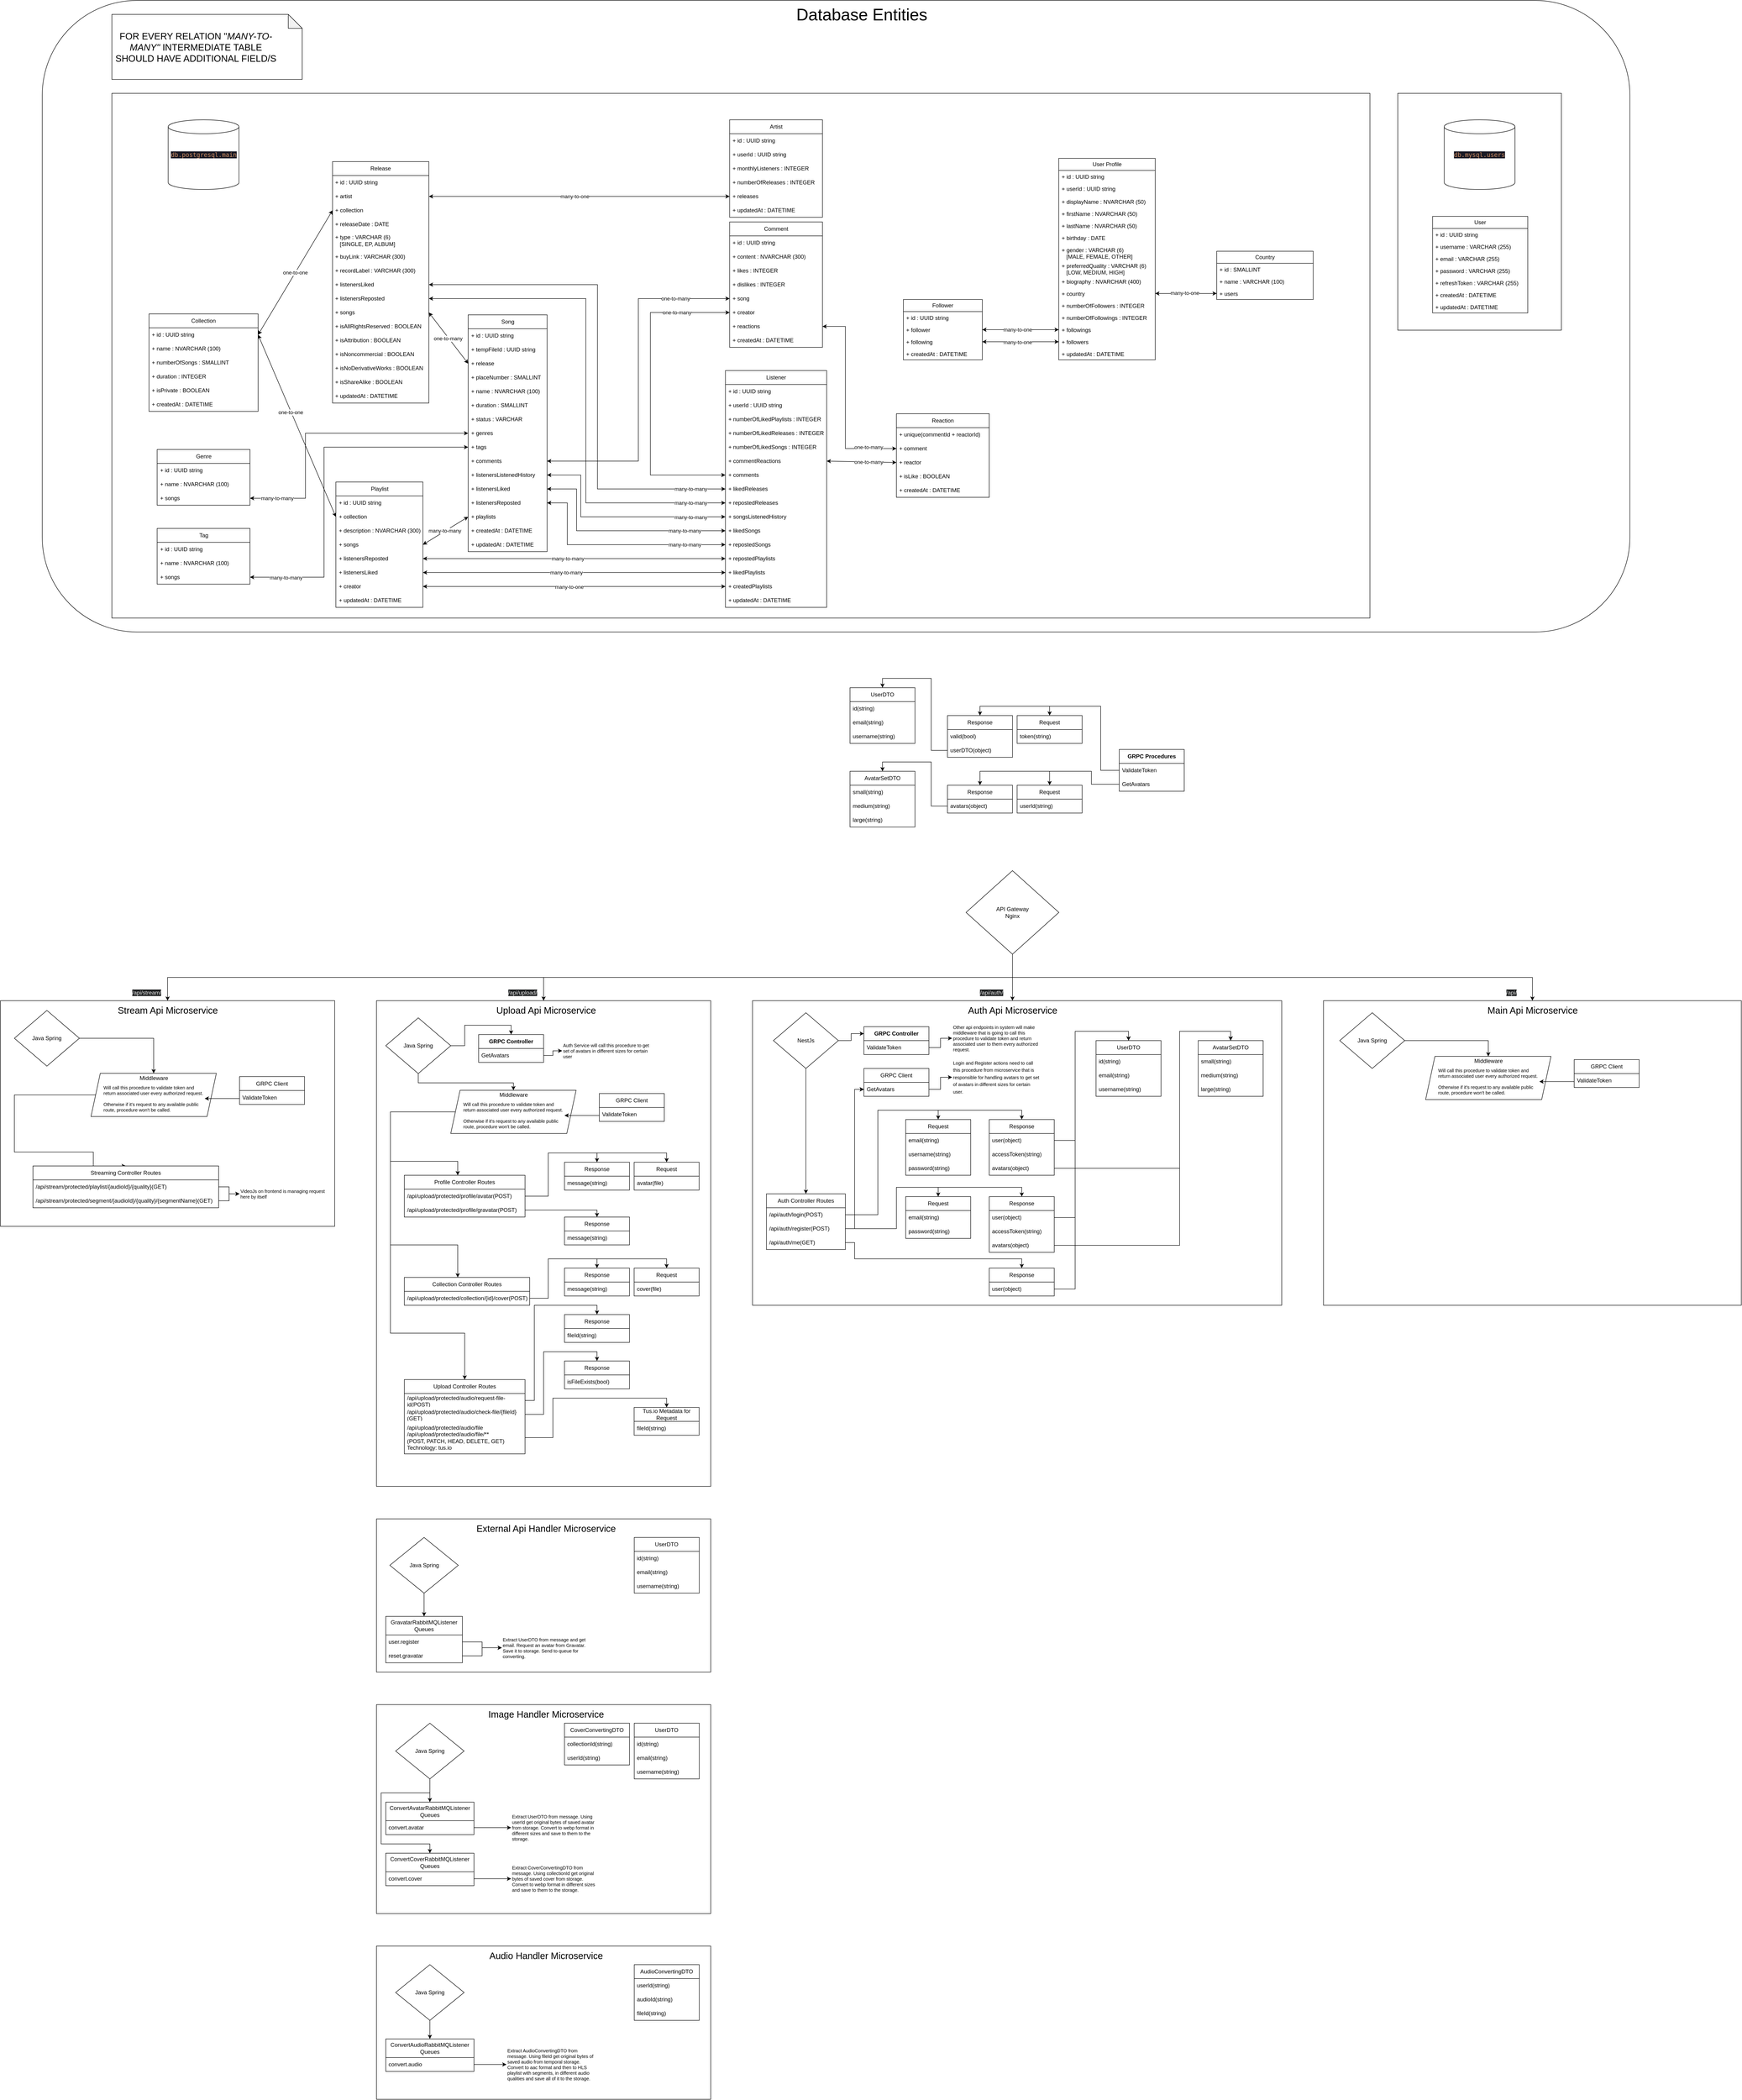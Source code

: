 <mxfile version="24.7.5">
  <diagram name="Page-1" id="FU6_ZFj3PDVp-BaARSxE">
    <mxGraphModel dx="5790" dy="3673" grid="1" gridSize="10" guides="1" tooltips="1" connect="1" arrows="1" fold="1" page="1" pageScale="1" pageWidth="850" pageHeight="1100" math="0" shadow="0">
      <root>
        <mxCell id="0" />
        <mxCell id="1" parent="0" />
        <mxCell id="IgH56LYgwVDKT2t8ZM1N-34" value="" style="rounded=1;whiteSpace=wrap;html=1;" parent="1" vertex="1">
          <mxGeometry x="-2940" y="-1830" width="3420" height="1360" as="geometry" />
        </mxCell>
        <mxCell id="6JZ951tkPi9Nr6TmQ6ol-1" value="" style="rounded=0;whiteSpace=wrap;html=1;" parent="1" vertex="1">
          <mxGeometry x="-1410" y="324" width="1140" height="656" as="geometry" />
        </mxCell>
        <mxCell id="6JZ951tkPi9Nr6TmQ6ol-33" value="Auth Controller Routes" style="swimlane;fontStyle=0;childLayout=stackLayout;horizontal=1;startSize=30;horizontalStack=0;resizeParent=1;resizeParentMax=0;resizeLast=0;collapsible=1;marginBottom=0;whiteSpace=wrap;html=1;" parent="1" vertex="1">
          <mxGeometry x="-1380" y="740" width="170" height="120" as="geometry">
            <mxRectangle x="-1135" y="532" width="80" height="30" as="alternateBounds" />
          </mxGeometry>
        </mxCell>
        <mxCell id="6JZ951tkPi9Nr6TmQ6ol-34" value="/api/auth/login(POST)" style="text;strokeColor=none;fillColor=none;align=left;verticalAlign=middle;spacingLeft=4;spacingRight=4;overflow=hidden;points=[[0,0.5],[1,0.5]];portConstraint=eastwest;rotatable=0;whiteSpace=wrap;html=1;" parent="6JZ951tkPi9Nr6TmQ6ol-33" vertex="1">
          <mxGeometry y="30" width="170" height="30" as="geometry" />
        </mxCell>
        <mxCell id="6JZ951tkPi9Nr6TmQ6ol-35" value="/api/auth/register(POST)" style="text;strokeColor=none;fillColor=none;align=left;verticalAlign=middle;spacingLeft=4;spacingRight=4;overflow=hidden;points=[[0,0.5],[1,0.5]];portConstraint=eastwest;rotatable=0;whiteSpace=wrap;html=1;" parent="6JZ951tkPi9Nr6TmQ6ol-33" vertex="1">
          <mxGeometry y="60" width="170" height="30" as="geometry" />
        </mxCell>
        <mxCell id="6JZ951tkPi9Nr6TmQ6ol-36" value="/api/auth/me(GET)" style="text;strokeColor=none;fillColor=none;align=left;verticalAlign=middle;spacingLeft=4;spacingRight=4;overflow=hidden;points=[[0,0.5],[1,0.5]];portConstraint=eastwest;rotatable=0;whiteSpace=wrap;html=1;" parent="6JZ951tkPi9Nr6TmQ6ol-33" vertex="1">
          <mxGeometry y="90" width="170" height="30" as="geometry" />
        </mxCell>
        <mxCell id="6JZ951tkPi9Nr6TmQ6ol-37" value="&lt;font style=&quot;font-size: 20px;&quot;&gt;Auth Api Microservice&lt;/font&gt;" style="text;html=1;align=center;verticalAlign=middle;resizable=0;points=[];autosize=1;strokeColor=none;fillColor=none;" parent="1" vertex="1">
          <mxGeometry x="-960" y="324" width="220" height="40" as="geometry" />
        </mxCell>
        <mxCell id="QxZh3QZaXFdnJh5QPRap-1" style="edgeStyle=orthogonalEdgeStyle;rounded=0;orthogonalLoop=1;jettySize=auto;html=1;exitX=0.5;exitY=1;exitDx=0;exitDy=0;" parent="1" source="6JZ951tkPi9Nr6TmQ6ol-2" target="6JZ951tkPi9Nr6TmQ6ol-33" edge="1">
          <mxGeometry relative="1" as="geometry" />
        </mxCell>
        <mxCell id="QxZh3QZaXFdnJh5QPRap-29" style="edgeStyle=orthogonalEdgeStyle;rounded=0;orthogonalLoop=1;jettySize=auto;html=1;exitX=1;exitY=0.5;exitDx=0;exitDy=0;entryX=0;entryY=0.25;entryDx=0;entryDy=0;" parent="1" source="6JZ951tkPi9Nr6TmQ6ol-2" target="QxZh3QZaXFdnJh5QPRap-12" edge="1">
          <mxGeometry relative="1" as="geometry" />
        </mxCell>
        <mxCell id="6JZ951tkPi9Nr6TmQ6ol-2" value="NestJs" style="rhombus;whiteSpace=wrap;html=1;" parent="1" vertex="1">
          <mxGeometry x="-1365" y="350" width="140" height="120" as="geometry" />
        </mxCell>
        <mxCell id="QxZh3QZaXFdnJh5QPRap-5" style="edgeStyle=orthogonalEdgeStyle;rounded=0;orthogonalLoop=1;jettySize=auto;html=1;exitX=0.5;exitY=1;exitDx=0;exitDy=0;" parent="1" source="QxZh3QZaXFdnJh5QPRap-4" target="6JZ951tkPi9Nr6TmQ6ol-1" edge="1">
          <mxGeometry relative="1" as="geometry">
            <Array as="points">
              <mxPoint x="-850" y="290" />
              <mxPoint x="-850" y="290" />
            </Array>
          </mxGeometry>
        </mxCell>
        <mxCell id="QxZh3QZaXFdnJh5QPRap-67" style="edgeStyle=orthogonalEdgeStyle;rounded=0;orthogonalLoop=1;jettySize=auto;html=1;exitX=0.5;exitY=1;exitDx=0;exitDy=0;" parent="1" source="QxZh3QZaXFdnJh5QPRap-4" target="QxZh3QZaXFdnJh5QPRap-33" edge="1">
          <mxGeometry relative="1" as="geometry" />
        </mxCell>
        <mxCell id="RTL6kd38lY_tx-6XgPDL-107" style="edgeStyle=orthogonalEdgeStyle;rounded=0;orthogonalLoop=1;jettySize=auto;html=1;exitX=0.5;exitY=1;exitDx=0;exitDy=0;entryX=0.5;entryY=0;entryDx=0;entryDy=0;" parent="1" source="QxZh3QZaXFdnJh5QPRap-4" target="RTL6kd38lY_tx-6XgPDL-105" edge="1">
          <mxGeometry relative="1" as="geometry" />
        </mxCell>
        <mxCell id="eud57FVcPFkQBdtwtgkk-3" style="edgeStyle=orthogonalEdgeStyle;rounded=0;orthogonalLoop=1;jettySize=auto;html=1;exitX=0.5;exitY=1;exitDx=0;exitDy=0;entryX=0.5;entryY=0;entryDx=0;entryDy=0;" parent="1" source="QxZh3QZaXFdnJh5QPRap-4" target="eud57FVcPFkQBdtwtgkk-2" edge="1">
          <mxGeometry relative="1" as="geometry" />
        </mxCell>
        <mxCell id="QxZh3QZaXFdnJh5QPRap-4" value="" style="rhombus;whiteSpace=wrap;html=1;" parent="1" vertex="1">
          <mxGeometry x="-950" y="44" width="200" height="180" as="geometry" />
        </mxCell>
        <mxCell id="QxZh3QZaXFdnJh5QPRap-6" value="API Gateway Nginx" style="text;html=1;align=center;verticalAlign=middle;whiteSpace=wrap;rounded=0;" parent="1" vertex="1">
          <mxGeometry x="-900" y="119" width="100" height="30" as="geometry" />
        </mxCell>
        <mxCell id="QxZh3QZaXFdnJh5QPRap-7" value="&lt;span style=&quot;color: rgb(240, 240, 240); font-family: Helvetica; font-size: 12px; font-style: normal; font-variant-ligatures: normal; font-variant-caps: normal; font-weight: 400; letter-spacing: normal; orphans: 2; text-align: center; text-indent: 0px; text-transform: none; widows: 2; word-spacing: 0px; -webkit-text-stroke-width: 0px; white-space: nowrap; background-color: rgb(27, 29, 30); text-decoration-thickness: initial; text-decoration-style: initial; text-decoration-color: initial; display: inline !important; float: none;&quot;&gt;/api/auth/&lt;/span&gt;" style="text;html=1;align=center;verticalAlign=middle;whiteSpace=wrap;rounded=0;" parent="1" vertex="1">
          <mxGeometry x="-940" y="290" width="90" height="34" as="geometry" />
        </mxCell>
        <mxCell id="QxZh3QZaXFdnJh5QPRap-12" value="&lt;span style=&quot;font-weight: 700;&quot;&gt;GRPC Controller&lt;/span&gt;" style="swimlane;fontStyle=0;childLayout=stackLayout;horizontal=1;startSize=30;horizontalStack=0;resizeParent=1;resizeParentMax=0;resizeLast=0;collapsible=1;marginBottom=0;whiteSpace=wrap;html=1;" parent="1" vertex="1">
          <mxGeometry x="-1170" y="380" width="140" height="60" as="geometry" />
        </mxCell>
        <mxCell id="QxZh3QZaXFdnJh5QPRap-13" value="ValidateToken" style="text;strokeColor=none;fillColor=none;align=left;verticalAlign=middle;spacingLeft=4;spacingRight=4;overflow=hidden;points=[[0,0.5],[1,0.5]];portConstraint=eastwest;rotatable=0;whiteSpace=wrap;html=1;" parent="QxZh3QZaXFdnJh5QPRap-12" vertex="1">
          <mxGeometry y="30" width="140" height="30" as="geometry" />
        </mxCell>
        <mxCell id="QxZh3QZaXFdnJh5QPRap-18" value="&lt;p style=&quot;line-height: 120%; font-size: 10px;&quot;&gt;Other api endpoints in system will make middleware that is going to call this procedure to validate token and return associated user to them every authorized request.&lt;/p&gt;" style="text;html=1;align=left;verticalAlign=middle;whiteSpace=wrap;rounded=0;" parent="1" vertex="1">
          <mxGeometry x="-980" y="370" width="190" height="70" as="geometry" />
        </mxCell>
        <mxCell id="QxZh3QZaXFdnJh5QPRap-20" style="edgeStyle=orthogonalEdgeStyle;rounded=0;orthogonalLoop=1;jettySize=auto;html=1;exitX=1;exitY=0.5;exitDx=0;exitDy=0;" parent="1" source="QxZh3QZaXFdnJh5QPRap-13" target="QxZh3QZaXFdnJh5QPRap-18" edge="1">
          <mxGeometry relative="1" as="geometry" />
        </mxCell>
        <mxCell id="QxZh3QZaXFdnJh5QPRap-21" value="GRPC Client" style="swimlane;fontStyle=0;childLayout=stackLayout;horizontal=1;startSize=30;horizontalStack=0;resizeParent=1;resizeParentMax=0;resizeLast=0;collapsible=1;marginBottom=0;whiteSpace=wrap;html=1;" parent="1" vertex="1">
          <mxGeometry x="-1170" y="470" width="140" height="60" as="geometry" />
        </mxCell>
        <mxCell id="QxZh3QZaXFdnJh5QPRap-22" value="GetAvatars" style="text;strokeColor=none;fillColor=none;align=left;verticalAlign=middle;spacingLeft=4;spacingRight=4;overflow=hidden;points=[[0,0.5],[1,0.5]];portConstraint=eastwest;rotatable=0;whiteSpace=wrap;html=1;" parent="QxZh3QZaXFdnJh5QPRap-21" vertex="1">
          <mxGeometry y="30" width="140" height="30" as="geometry" />
        </mxCell>
        <mxCell id="QxZh3QZaXFdnJh5QPRap-28" style="edgeStyle=orthogonalEdgeStyle;rounded=0;orthogonalLoop=1;jettySize=auto;html=1;exitX=1;exitY=0.5;exitDx=0;exitDy=0;" parent="1" source="6JZ951tkPi9Nr6TmQ6ol-34" target="QxZh3QZaXFdnJh5QPRap-22" edge="1">
          <mxGeometry relative="1" as="geometry" />
        </mxCell>
        <mxCell id="QxZh3QZaXFdnJh5QPRap-31" value="&lt;p style=&quot;line-height: 120%;&quot;&gt;&lt;span style=&quot;font-size: 10px;&quot;&gt;Login and Register actions need to call this procedure from microservice that is responsible for handling avatars to get set of avatars in different sizes for certain user.&lt;/span&gt;&lt;/p&gt;" style="text;html=1;align=left;verticalAlign=middle;whiteSpace=wrap;rounded=0;" parent="1" vertex="1">
          <mxGeometry x="-980" y="454" width="190" height="70" as="geometry" />
        </mxCell>
        <mxCell id="QxZh3QZaXFdnJh5QPRap-32" style="edgeStyle=orthogonalEdgeStyle;rounded=0;orthogonalLoop=1;jettySize=auto;html=1;exitX=1;exitY=0.5;exitDx=0;exitDy=0;entryX=0;entryY=0.5;entryDx=0;entryDy=0;" parent="1" source="QxZh3QZaXFdnJh5QPRap-22" target="QxZh3QZaXFdnJh5QPRap-31" edge="1">
          <mxGeometry relative="1" as="geometry" />
        </mxCell>
        <mxCell id="QxZh3QZaXFdnJh5QPRap-33" value="" style="rounded=0;whiteSpace=wrap;html=1;" parent="1" vertex="1">
          <mxGeometry x="-2220" y="324" width="720" height="1046" as="geometry" />
        </mxCell>
        <mxCell id="QxZh3QZaXFdnJh5QPRap-36" value="&lt;font style=&quot;font-size: 20px;&quot;&gt;Upload Api Microservice&lt;/font&gt;" style="text;html=1;align=center;verticalAlign=middle;resizable=0;points=[];autosize=1;strokeColor=none;fillColor=none;" parent="1" vertex="1">
          <mxGeometry x="-1975" y="324" width="240" height="40" as="geometry" />
        </mxCell>
        <mxCell id="QxZh3QZaXFdnJh5QPRap-55" style="edgeStyle=orthogonalEdgeStyle;rounded=0;orthogonalLoop=1;jettySize=auto;html=1;exitX=0.5;exitY=1;exitDx=0;exitDy=0;" parent="1" source="QxZh3QZaXFdnJh5QPRap-37" target="QxZh3QZaXFdnJh5QPRap-52" edge="1">
          <mxGeometry relative="1" as="geometry">
            <Array as="points">
              <mxPoint x="-2130" y="501" />
              <mxPoint x="-1925" y="501" />
            </Array>
          </mxGeometry>
        </mxCell>
        <mxCell id="QxZh3QZaXFdnJh5QPRap-97" style="edgeStyle=orthogonalEdgeStyle;rounded=0;orthogonalLoop=1;jettySize=auto;html=1;exitX=1;exitY=0.5;exitDx=0;exitDy=0;entryX=0.5;entryY=0;entryDx=0;entryDy=0;" parent="1" source="QxZh3QZaXFdnJh5QPRap-37" target="QxZh3QZaXFdnJh5QPRap-47" edge="1">
          <mxGeometry relative="1" as="geometry" />
        </mxCell>
        <mxCell id="QxZh3QZaXFdnJh5QPRap-37" value="Java Spring" style="rhombus;whiteSpace=wrap;html=1;" parent="1" vertex="1">
          <mxGeometry x="-2200" y="361" width="140" height="120" as="geometry" />
        </mxCell>
        <mxCell id="QxZh3QZaXFdnJh5QPRap-39" value="Profile Controller Routes" style="swimlane;fontStyle=0;childLayout=stackLayout;horizontal=1;startSize=30;horizontalStack=0;resizeParent=1;resizeParentMax=0;resizeLast=0;collapsible=1;marginBottom=0;whiteSpace=wrap;html=1;" parent="1" vertex="1">
          <mxGeometry x="-2160" y="700" width="260" height="90" as="geometry">
            <mxRectangle x="-1135" y="532" width="80" height="30" as="alternateBounds" />
          </mxGeometry>
        </mxCell>
        <mxCell id="QxZh3QZaXFdnJh5QPRap-40" value="/api/upload/protected/profile/avatar(POST)" style="text;strokeColor=none;fillColor=none;align=left;verticalAlign=middle;spacingLeft=4;spacingRight=4;overflow=hidden;points=[[0,0.5],[1,0.5]];portConstraint=eastwest;rotatable=0;whiteSpace=wrap;html=1;" parent="QxZh3QZaXFdnJh5QPRap-39" vertex="1">
          <mxGeometry y="30" width="260" height="30" as="geometry" />
        </mxCell>
        <mxCell id="RTL6kd38lY_tx-6XgPDL-11" value="/api/upload/protected/profile/gravatar(POST)" style="text;strokeColor=none;fillColor=none;align=left;verticalAlign=middle;spacingLeft=4;spacingRight=4;overflow=hidden;points=[[0,0.5],[1,0.5]];portConstraint=eastwest;rotatable=0;whiteSpace=wrap;html=1;" parent="QxZh3QZaXFdnJh5QPRap-39" vertex="1">
          <mxGeometry y="60" width="260" height="30" as="geometry" />
        </mxCell>
        <mxCell id="QxZh3QZaXFdnJh5QPRap-47" value="&lt;span style=&quot;font-weight: 700;&quot;&gt;GRPC Controller&lt;/span&gt;" style="swimlane;fontStyle=0;childLayout=stackLayout;horizontal=1;startSize=30;horizontalStack=0;resizeParent=1;resizeParentMax=0;resizeLast=0;collapsible=1;marginBottom=0;whiteSpace=wrap;html=1;" parent="1" vertex="1">
          <mxGeometry x="-2000" y="397" width="140" height="60" as="geometry" />
        </mxCell>
        <mxCell id="QxZh3QZaXFdnJh5QPRap-48" value="GetAvatars" style="text;strokeColor=none;fillColor=none;align=left;verticalAlign=middle;spacingLeft=4;spacingRight=4;overflow=hidden;points=[[0,0.5],[1,0.5]];portConstraint=eastwest;rotatable=0;whiteSpace=wrap;html=1;" parent="QxZh3QZaXFdnJh5QPRap-47" vertex="1">
          <mxGeometry y="30" width="140" height="30" as="geometry" />
        </mxCell>
        <mxCell id="QxZh3QZaXFdnJh5QPRap-49" value="&lt;p style=&quot;line-height: 120%; font-size: 10px;&quot;&gt;Auth Service will call this procedure to&amp;nbsp;&lt;span style=&quot;background-color: initial;&quot;&gt;get set of avatars in different sizes for certain user&lt;/span&gt;&lt;/p&gt;" style="text;html=1;align=left;verticalAlign=middle;whiteSpace=wrap;rounded=0;" parent="1" vertex="1">
          <mxGeometry x="-1820" y="407" width="190" height="50" as="geometry" />
        </mxCell>
        <mxCell id="QxZh3QZaXFdnJh5QPRap-50" style="edgeStyle=orthogonalEdgeStyle;rounded=0;orthogonalLoop=1;jettySize=auto;html=1;exitX=1;exitY=0.5;exitDx=0;exitDy=0;entryX=0;entryY=0.5;entryDx=0;entryDy=0;" parent="1" source="QxZh3QZaXFdnJh5QPRap-48" target="QxZh3QZaXFdnJh5QPRap-49" edge="1">
          <mxGeometry relative="1" as="geometry" />
        </mxCell>
        <mxCell id="QxZh3QZaXFdnJh5QPRap-90" style="edgeStyle=orthogonalEdgeStyle;rounded=0;orthogonalLoop=1;jettySize=auto;html=1;exitX=0;exitY=0.5;exitDx=0;exitDy=0;" parent="1" source="QxZh3QZaXFdnJh5QPRap-52" target="QxZh3QZaXFdnJh5QPRap-39" edge="1">
          <mxGeometry relative="1" as="geometry">
            <Array as="points">
              <mxPoint x="-2190" y="564" />
              <mxPoint x="-2190" y="670" />
              <mxPoint x="-2045" y="670" />
            </Array>
          </mxGeometry>
        </mxCell>
        <mxCell id="QxZh3QZaXFdnJh5QPRap-91" style="edgeStyle=orthogonalEdgeStyle;rounded=0;orthogonalLoop=1;jettySize=auto;html=1;exitX=0;exitY=0.5;exitDx=0;exitDy=0;" parent="1" source="QxZh3QZaXFdnJh5QPRap-52" target="QxZh3QZaXFdnJh5QPRap-61" edge="1">
          <mxGeometry relative="1" as="geometry">
            <Array as="points">
              <mxPoint x="-2190" y="564" />
              <mxPoint x="-2190" y="850" />
              <mxPoint x="-2045" y="850" />
            </Array>
          </mxGeometry>
        </mxCell>
        <mxCell id="RTL6kd38lY_tx-6XgPDL-59" style="edgeStyle=orthogonalEdgeStyle;rounded=0;orthogonalLoop=1;jettySize=auto;html=1;exitX=0;exitY=0.5;exitDx=0;exitDy=0;entryX=0.5;entryY=0;entryDx=0;entryDy=0;" parent="1" source="QxZh3QZaXFdnJh5QPRap-52" target="RTL6kd38lY_tx-6XgPDL-55" edge="1">
          <mxGeometry relative="1" as="geometry">
            <Array as="points">
              <mxPoint x="-2190" y="564" />
              <mxPoint x="-2190" y="1040" />
              <mxPoint x="-2030" y="1040" />
            </Array>
          </mxGeometry>
        </mxCell>
        <mxCell id="QxZh3QZaXFdnJh5QPRap-52" value="" style="shape=parallelogram;perimeter=parallelogramPerimeter;whiteSpace=wrap;html=1;fixedSize=1;" parent="1" vertex="1">
          <mxGeometry x="-2060" y="517" width="270" height="93" as="geometry" />
        </mxCell>
        <mxCell id="QxZh3QZaXFdnJh5QPRap-53" value="Middleware" style="text;html=1;align=center;verticalAlign=middle;whiteSpace=wrap;rounded=0;" parent="1" vertex="1">
          <mxGeometry x="-1962.5" y="517" width="75" height="20" as="geometry" />
        </mxCell>
        <mxCell id="QxZh3QZaXFdnJh5QPRap-57" value="&lt;p style=&quot;line-height: 120%; font-size: 10px;&quot;&gt;Will call&amp;nbsp;&lt;span style=&quot;background-color: initial;&quot;&gt;this procedure to validate token and return associated user every authorized request.&lt;br&gt;&lt;br&gt;Otherwise if it&#39;s request to any available public route, procedure won&#39;t be called.&lt;/span&gt;&lt;/p&gt;" style="text;html=1;align=left;verticalAlign=middle;whiteSpace=wrap;rounded=0;" parent="1" vertex="1">
          <mxGeometry x="-2035" y="537" width="220" height="68.5" as="geometry" />
        </mxCell>
        <mxCell id="RTL6kd38lY_tx-6XgPDL-29" style="edgeStyle=orthogonalEdgeStyle;rounded=0;orthogonalLoop=1;jettySize=auto;html=1;exitX=0;exitY=0.75;exitDx=0;exitDy=0;entryX=1;entryY=0.5;entryDx=0;entryDy=0;" parent="1" source="QxZh3QZaXFdnJh5QPRap-58" target="QxZh3QZaXFdnJh5QPRap-57" edge="1">
          <mxGeometry relative="1" as="geometry">
            <Array as="points">
              <mxPoint x="-1740" y="571" />
            </Array>
          </mxGeometry>
        </mxCell>
        <mxCell id="QxZh3QZaXFdnJh5QPRap-58" value="GRPC Client" style="swimlane;fontStyle=0;childLayout=stackLayout;horizontal=1;startSize=30;horizontalStack=0;resizeParent=1;resizeParentMax=0;resizeLast=0;collapsible=1;marginBottom=0;whiteSpace=wrap;html=1;" parent="1" vertex="1">
          <mxGeometry x="-1740" y="524" width="140" height="60" as="geometry" />
        </mxCell>
        <mxCell id="QxZh3QZaXFdnJh5QPRap-59" value="ValidateToken" style="text;strokeColor=none;fillColor=none;align=left;verticalAlign=middle;spacingLeft=4;spacingRight=4;overflow=hidden;points=[[0,0.5],[1,0.5]];portConstraint=eastwest;rotatable=0;whiteSpace=wrap;html=1;" parent="QxZh3QZaXFdnJh5QPRap-58" vertex="1">
          <mxGeometry y="30" width="140" height="30" as="geometry" />
        </mxCell>
        <mxCell id="QxZh3QZaXFdnJh5QPRap-61" value="Collection Controller Routes" style="swimlane;fontStyle=0;childLayout=stackLayout;horizontal=1;startSize=30;horizontalStack=0;resizeParent=1;resizeParentMax=0;resizeLast=0;collapsible=1;marginBottom=0;whiteSpace=wrap;html=1;" parent="1" vertex="1">
          <mxGeometry x="-2160" y="920" width="270" height="60" as="geometry">
            <mxRectangle x="-1135" y="532" width="80" height="30" as="alternateBounds" />
          </mxGeometry>
        </mxCell>
        <mxCell id="QxZh3QZaXFdnJh5QPRap-62" value="/api/upload/protected/collection/{id}/cover(POST)" style="text;strokeColor=none;fillColor=none;align=left;verticalAlign=middle;spacingLeft=4;spacingRight=4;overflow=hidden;points=[[0,0.5],[1,0.5]];portConstraint=eastwest;rotatable=0;whiteSpace=wrap;html=1;" parent="QxZh3QZaXFdnJh5QPRap-61" vertex="1">
          <mxGeometry y="30" width="270" height="30" as="geometry" />
        </mxCell>
        <mxCell id="QxZh3QZaXFdnJh5QPRap-68" value="&lt;span style=&quot;color: rgb(240, 240, 240); font-family: Helvetica; font-size: 12px; font-style: normal; font-variant-ligatures: normal; font-variant-caps: normal; font-weight: 400; letter-spacing: normal; orphans: 2; text-align: center; text-indent: 0px; text-transform: none; widows: 2; word-spacing: 0px; -webkit-text-stroke-width: 0px; white-space: nowrap; background-color: rgb(27, 29, 30); text-decoration-thickness: initial; text-decoration-style: initial; text-decoration-color: initial; display: inline !important; float: none;&quot;&gt;/api/upload/&lt;/span&gt;" style="text;html=1;align=center;verticalAlign=middle;whiteSpace=wrap;rounded=0;" parent="1" vertex="1">
          <mxGeometry x="-1950" y="290" width="90" height="34" as="geometry" />
        </mxCell>
        <mxCell id="QxZh3QZaXFdnJh5QPRap-69" value="&lt;span style=&quot;font-weight: 700;&quot;&gt;GRPC Procedures&lt;/span&gt;" style="swimlane;fontStyle=0;childLayout=stackLayout;horizontal=1;startSize=30;horizontalStack=0;resizeParent=1;resizeParentMax=0;resizeLast=0;collapsible=1;marginBottom=0;whiteSpace=wrap;html=1;" parent="1" vertex="1">
          <mxGeometry x="-620" y="-217.0" width="140" height="90" as="geometry" />
        </mxCell>
        <mxCell id="QxZh3QZaXFdnJh5QPRap-70" value="ValidateToken" style="text;strokeColor=none;fillColor=none;align=left;verticalAlign=middle;spacingLeft=4;spacingRight=4;overflow=hidden;points=[[0,0.5],[1,0.5]];portConstraint=eastwest;rotatable=0;whiteSpace=wrap;html=1;" parent="QxZh3QZaXFdnJh5QPRap-69" vertex="1">
          <mxGeometry y="30" width="140" height="30" as="geometry" />
        </mxCell>
        <mxCell id="QxZh3QZaXFdnJh5QPRap-71" value="GetAvatars" style="text;strokeColor=none;fillColor=none;align=left;verticalAlign=middle;spacingLeft=4;spacingRight=4;overflow=hidden;points=[[0,0.5],[1,0.5]];portConstraint=eastwest;rotatable=0;whiteSpace=wrap;html=1;" parent="QxZh3QZaXFdnJh5QPRap-69" vertex="1">
          <mxGeometry y="60" width="140" height="30" as="geometry" />
        </mxCell>
        <mxCell id="QxZh3QZaXFdnJh5QPRap-73" value="Request" style="swimlane;fontStyle=0;childLayout=stackLayout;horizontal=1;startSize=30;horizontalStack=0;resizeParent=1;resizeParentMax=0;resizeLast=0;collapsible=1;marginBottom=0;whiteSpace=wrap;html=1;" parent="1" vertex="1">
          <mxGeometry x="-840" y="-290" width="140" height="60" as="geometry" />
        </mxCell>
        <mxCell id="QxZh3QZaXFdnJh5QPRap-74" value="token(string)" style="text;strokeColor=none;fillColor=none;align=left;verticalAlign=middle;spacingLeft=4;spacingRight=4;overflow=hidden;points=[[0,0.5],[1,0.5]];portConstraint=eastwest;rotatable=0;whiteSpace=wrap;html=1;" parent="QxZh3QZaXFdnJh5QPRap-73" vertex="1">
          <mxGeometry y="30" width="140" height="30" as="geometry" />
        </mxCell>
        <mxCell id="QxZh3QZaXFdnJh5QPRap-77" value="Response" style="swimlane;fontStyle=0;childLayout=stackLayout;horizontal=1;startSize=30;horizontalStack=0;resizeParent=1;resizeParentMax=0;resizeLast=0;collapsible=1;marginBottom=0;whiteSpace=wrap;html=1;" parent="1" vertex="1">
          <mxGeometry x="-990" y="-290" width="140" height="90" as="geometry" />
        </mxCell>
        <mxCell id="QxZh3QZaXFdnJh5QPRap-78" value="valid(bool)" style="text;strokeColor=none;fillColor=none;align=left;verticalAlign=middle;spacingLeft=4;spacingRight=4;overflow=hidden;points=[[0,0.5],[1,0.5]];portConstraint=eastwest;rotatable=0;whiteSpace=wrap;html=1;" parent="QxZh3QZaXFdnJh5QPRap-77" vertex="1">
          <mxGeometry y="30" width="140" height="30" as="geometry" />
        </mxCell>
        <mxCell id="QxZh3QZaXFdnJh5QPRap-79" value="userDTO(object)" style="text;strokeColor=none;fillColor=none;align=left;verticalAlign=middle;spacingLeft=4;spacingRight=4;overflow=hidden;points=[[0,0.5],[1,0.5]];portConstraint=eastwest;rotatable=0;whiteSpace=wrap;html=1;" parent="QxZh3QZaXFdnJh5QPRap-77" vertex="1">
          <mxGeometry y="60" width="140" height="30" as="geometry" />
        </mxCell>
        <mxCell id="QxZh3QZaXFdnJh5QPRap-102" style="edgeStyle=orthogonalEdgeStyle;rounded=0;orthogonalLoop=1;jettySize=auto;html=1;exitX=0;exitY=0.5;exitDx=0;exitDy=0;entryX=0.5;entryY=0;entryDx=0;entryDy=0;" parent="1" source="QxZh3QZaXFdnJh5QPRap-70" target="QxZh3QZaXFdnJh5QPRap-73" edge="1">
          <mxGeometry relative="1" as="geometry" />
        </mxCell>
        <mxCell id="QxZh3QZaXFdnJh5QPRap-103" style="edgeStyle=orthogonalEdgeStyle;rounded=0;orthogonalLoop=1;jettySize=auto;html=1;exitX=0;exitY=0.5;exitDx=0;exitDy=0;entryX=0.5;entryY=0;entryDx=0;entryDy=0;" parent="1" source="QxZh3QZaXFdnJh5QPRap-70" target="QxZh3QZaXFdnJh5QPRap-77" edge="1">
          <mxGeometry relative="1" as="geometry">
            <Array as="points">
              <mxPoint x="-660" y="-172.0" />
              <mxPoint x="-660" y="-310" />
              <mxPoint x="-920" y="-310" />
            </Array>
          </mxGeometry>
        </mxCell>
        <mxCell id="QxZh3QZaXFdnJh5QPRap-104" value="AvatarSetDTO" style="swimlane;fontStyle=0;childLayout=stackLayout;horizontal=1;startSize=30;horizontalStack=0;resizeParent=1;resizeParentMax=0;resizeLast=0;collapsible=1;marginBottom=0;whiteSpace=wrap;html=1;" parent="1" vertex="1">
          <mxGeometry x="-1200" y="-170.0" width="140" height="120" as="geometry" />
        </mxCell>
        <mxCell id="QxZh3QZaXFdnJh5QPRap-105" value="small(string)" style="text;strokeColor=none;fillColor=none;align=left;verticalAlign=middle;spacingLeft=4;spacingRight=4;overflow=hidden;points=[[0,0.5],[1,0.5]];portConstraint=eastwest;rotatable=0;whiteSpace=wrap;html=1;" parent="QxZh3QZaXFdnJh5QPRap-104" vertex="1">
          <mxGeometry y="30" width="140" height="30" as="geometry" />
        </mxCell>
        <mxCell id="QxZh3QZaXFdnJh5QPRap-106" value="medium(string)" style="text;strokeColor=none;fillColor=none;align=left;verticalAlign=middle;spacingLeft=4;spacingRight=4;overflow=hidden;points=[[0,0.5],[1,0.5]];portConstraint=eastwest;rotatable=0;whiteSpace=wrap;html=1;" parent="QxZh3QZaXFdnJh5QPRap-104" vertex="1">
          <mxGeometry y="60" width="140" height="30" as="geometry" />
        </mxCell>
        <mxCell id="QxZh3QZaXFdnJh5QPRap-109" value="large(string)" style="text;strokeColor=none;fillColor=none;align=left;verticalAlign=middle;spacingLeft=4;spacingRight=4;overflow=hidden;points=[[0,0.5],[1,0.5]];portConstraint=eastwest;rotatable=0;whiteSpace=wrap;html=1;" parent="QxZh3QZaXFdnJh5QPRap-104" vertex="1">
          <mxGeometry y="90" width="140" height="30" as="geometry" />
        </mxCell>
        <mxCell id="QxZh3QZaXFdnJh5QPRap-107" value="Request" style="swimlane;fontStyle=0;childLayout=stackLayout;horizontal=1;startSize=30;horizontalStack=0;resizeParent=1;resizeParentMax=0;resizeLast=0;collapsible=1;marginBottom=0;whiteSpace=wrap;html=1;" parent="1" vertex="1">
          <mxGeometry x="-840" y="-140" width="140" height="60" as="geometry" />
        </mxCell>
        <mxCell id="QxZh3QZaXFdnJh5QPRap-108" value="userId(string)" style="text;strokeColor=none;fillColor=none;align=left;verticalAlign=middle;spacingLeft=4;spacingRight=4;overflow=hidden;points=[[0,0.5],[1,0.5]];portConstraint=eastwest;rotatable=0;whiteSpace=wrap;html=1;" parent="QxZh3QZaXFdnJh5QPRap-107" vertex="1">
          <mxGeometry y="30" width="140" height="30" as="geometry" />
        </mxCell>
        <mxCell id="QxZh3QZaXFdnJh5QPRap-110" style="edgeStyle=orthogonalEdgeStyle;rounded=0;orthogonalLoop=1;jettySize=auto;html=1;exitX=0;exitY=0.5;exitDx=0;exitDy=0;entryX=0.5;entryY=0;entryDx=0;entryDy=0;" parent="1" source="QxZh3QZaXFdnJh5QPRap-71" target="QxZh3QZaXFdnJh5QPRap-107" edge="1">
          <mxGeometry relative="1" as="geometry">
            <Array as="points">
              <mxPoint x="-680" y="-142" />
              <mxPoint x="-680" y="-170.0" />
              <mxPoint x="-770" y="-170.0" />
            </Array>
          </mxGeometry>
        </mxCell>
        <mxCell id="RTL6kd38lY_tx-6XgPDL-1" value="Response" style="swimlane;fontStyle=0;childLayout=stackLayout;horizontal=1;startSize=30;horizontalStack=0;resizeParent=1;resizeParentMax=0;resizeLast=0;collapsible=1;marginBottom=0;whiteSpace=wrap;html=1;" parent="1" vertex="1">
          <mxGeometry x="-990" y="-140" width="140" height="60" as="geometry" />
        </mxCell>
        <mxCell id="RTL6kd38lY_tx-6XgPDL-2" value="avatars(object)" style="text;strokeColor=none;fillColor=none;align=left;verticalAlign=middle;spacingLeft=4;spacingRight=4;overflow=hidden;points=[[0,0.5],[1,0.5]];portConstraint=eastwest;rotatable=0;whiteSpace=wrap;html=1;" parent="RTL6kd38lY_tx-6XgPDL-1" vertex="1">
          <mxGeometry y="30" width="140" height="30" as="geometry" />
        </mxCell>
        <mxCell id="RTL6kd38lY_tx-6XgPDL-5" style="edgeStyle=orthogonalEdgeStyle;rounded=0;orthogonalLoop=1;jettySize=auto;html=1;exitX=0;exitY=0.5;exitDx=0;exitDy=0;entryX=0.5;entryY=0;entryDx=0;entryDy=0;" parent="1" source="QxZh3QZaXFdnJh5QPRap-71" target="RTL6kd38lY_tx-6XgPDL-1" edge="1">
          <mxGeometry relative="1" as="geometry">
            <Array as="points">
              <mxPoint x="-680" y="-142" />
              <mxPoint x="-680" y="-170.0" />
              <mxPoint x="-920" y="-170.0" />
            </Array>
          </mxGeometry>
        </mxCell>
        <mxCell id="RTL6kd38lY_tx-6XgPDL-6" style="edgeStyle=orthogonalEdgeStyle;rounded=0;orthogonalLoop=1;jettySize=auto;html=1;exitX=0;exitY=0.5;exitDx=0;exitDy=0;entryX=0.5;entryY=0;entryDx=0;entryDy=0;" parent="1" source="RTL6kd38lY_tx-6XgPDL-2" target="QxZh3QZaXFdnJh5QPRap-104" edge="1">
          <mxGeometry relative="1" as="geometry" />
        </mxCell>
        <mxCell id="RTL6kd38lY_tx-6XgPDL-12" value="Request" style="swimlane;fontStyle=0;childLayout=stackLayout;horizontal=1;startSize=30;horizontalStack=0;resizeParent=1;resizeParentMax=0;resizeLast=0;collapsible=1;marginBottom=0;whiteSpace=wrap;html=1;" parent="1" vertex="1">
          <mxGeometry x="-1665" y="672" width="140" height="60" as="geometry" />
        </mxCell>
        <mxCell id="RTL6kd38lY_tx-6XgPDL-13" value="avatar(file)" style="text;strokeColor=none;fillColor=none;align=left;verticalAlign=middle;spacingLeft=4;spacingRight=4;overflow=hidden;points=[[0,0.5],[1,0.5]];portConstraint=eastwest;rotatable=0;whiteSpace=wrap;html=1;" parent="RTL6kd38lY_tx-6XgPDL-12" vertex="1">
          <mxGeometry y="30" width="140" height="30" as="geometry" />
        </mxCell>
        <mxCell id="RTL6kd38lY_tx-6XgPDL-16" value="Response" style="swimlane;fontStyle=0;childLayout=stackLayout;horizontal=1;startSize=30;horizontalStack=0;resizeParent=1;resizeParentMax=0;resizeLast=0;collapsible=1;marginBottom=0;whiteSpace=wrap;html=1;" parent="1" vertex="1">
          <mxGeometry x="-1815" y="900" width="140" height="60" as="geometry" />
        </mxCell>
        <mxCell id="RTL6kd38lY_tx-6XgPDL-17" value="message(string)" style="text;strokeColor=none;fillColor=none;align=left;verticalAlign=middle;spacingLeft=4;spacingRight=4;overflow=hidden;points=[[0,0.5],[1,0.5]];portConstraint=eastwest;rotatable=0;whiteSpace=wrap;html=1;" parent="RTL6kd38lY_tx-6XgPDL-16" vertex="1">
          <mxGeometry y="30" width="140" height="30" as="geometry" />
        </mxCell>
        <mxCell id="RTL6kd38lY_tx-6XgPDL-20" value="Request" style="swimlane;fontStyle=0;childLayout=stackLayout;horizontal=1;startSize=30;horizontalStack=0;resizeParent=1;resizeParentMax=0;resizeLast=0;collapsible=1;marginBottom=0;whiteSpace=wrap;html=1;" parent="1" vertex="1">
          <mxGeometry x="-1665" y="900" width="140" height="60" as="geometry" />
        </mxCell>
        <mxCell id="RTL6kd38lY_tx-6XgPDL-21" value="cover(file)" style="text;strokeColor=none;fillColor=none;align=left;verticalAlign=middle;spacingLeft=4;spacingRight=4;overflow=hidden;points=[[0,0.5],[1,0.5]];portConstraint=eastwest;rotatable=0;whiteSpace=wrap;html=1;" parent="RTL6kd38lY_tx-6XgPDL-20" vertex="1">
          <mxGeometry y="30" width="140" height="30" as="geometry" />
        </mxCell>
        <mxCell id="RTL6kd38lY_tx-6XgPDL-28" style="edgeStyle=orthogonalEdgeStyle;rounded=0;orthogonalLoop=1;jettySize=auto;html=1;exitX=1;exitY=0.5;exitDx=0;exitDy=0;entryX=0;entryY=0.5;entryDx=0;entryDy=0;" parent="1" source="6JZ951tkPi9Nr6TmQ6ol-35" target="QxZh3QZaXFdnJh5QPRap-22" edge="1">
          <mxGeometry relative="1" as="geometry" />
        </mxCell>
        <mxCell id="RTL6kd38lY_tx-6XgPDL-40" value="Response" style="swimlane;fontStyle=0;childLayout=stackLayout;horizontal=1;startSize=30;horizontalStack=0;resizeParent=1;resizeParentMax=0;resizeLast=0;collapsible=1;marginBottom=0;whiteSpace=wrap;html=1;" parent="1" vertex="1">
          <mxGeometry x="-1815" y="672" width="140" height="60" as="geometry" />
        </mxCell>
        <mxCell id="RTL6kd38lY_tx-6XgPDL-41" value="message(string)" style="text;strokeColor=none;fillColor=none;align=left;verticalAlign=middle;spacingLeft=4;spacingRight=4;overflow=hidden;points=[[0,0.5],[1,0.5]];portConstraint=eastwest;rotatable=0;whiteSpace=wrap;html=1;" parent="RTL6kd38lY_tx-6XgPDL-40" vertex="1">
          <mxGeometry y="30" width="140" height="30" as="geometry" />
        </mxCell>
        <mxCell id="RTL6kd38lY_tx-6XgPDL-45" value="Response" style="swimlane;fontStyle=0;childLayout=stackLayout;horizontal=1;startSize=30;horizontalStack=0;resizeParent=1;resizeParentMax=0;resizeLast=0;collapsible=1;marginBottom=0;whiteSpace=wrap;html=1;" parent="1" vertex="1">
          <mxGeometry x="-1815" y="790" width="140" height="60" as="geometry" />
        </mxCell>
        <mxCell id="RTL6kd38lY_tx-6XgPDL-46" value="message(string)" style="text;strokeColor=none;fillColor=none;align=left;verticalAlign=middle;spacingLeft=4;spacingRight=4;overflow=hidden;points=[[0,0.5],[1,0.5]];portConstraint=eastwest;rotatable=0;whiteSpace=wrap;html=1;" parent="RTL6kd38lY_tx-6XgPDL-45" vertex="1">
          <mxGeometry y="30" width="140" height="30" as="geometry" />
        </mxCell>
        <mxCell id="RTL6kd38lY_tx-6XgPDL-50" style="edgeStyle=orthogonalEdgeStyle;rounded=0;orthogonalLoop=1;jettySize=auto;html=1;exitX=1;exitY=0.5;exitDx=0;exitDy=0;entryX=0.5;entryY=0;entryDx=0;entryDy=0;" parent="1" source="QxZh3QZaXFdnJh5QPRap-40" target="RTL6kd38lY_tx-6XgPDL-40" edge="1">
          <mxGeometry relative="1" as="geometry">
            <Array as="points">
              <mxPoint x="-1850" y="745" />
              <mxPoint x="-1850" y="652" />
              <mxPoint x="-1745" y="652" />
            </Array>
          </mxGeometry>
        </mxCell>
        <mxCell id="RTL6kd38lY_tx-6XgPDL-51" style="edgeStyle=orthogonalEdgeStyle;rounded=0;orthogonalLoop=1;jettySize=auto;html=1;exitX=1;exitY=0.5;exitDx=0;exitDy=0;entryX=0.5;entryY=0;entryDx=0;entryDy=0;" parent="1" source="QxZh3QZaXFdnJh5QPRap-40" target="RTL6kd38lY_tx-6XgPDL-12" edge="1">
          <mxGeometry relative="1" as="geometry">
            <Array as="points">
              <mxPoint x="-1850" y="745" />
              <mxPoint x="-1850" y="652" />
              <mxPoint x="-1595" y="652" />
            </Array>
          </mxGeometry>
        </mxCell>
        <mxCell id="RTL6kd38lY_tx-6XgPDL-52" style="edgeStyle=orthogonalEdgeStyle;rounded=0;orthogonalLoop=1;jettySize=auto;html=1;exitX=1;exitY=0.5;exitDx=0;exitDy=0;entryX=0.5;entryY=0;entryDx=0;entryDy=0;" parent="1" source="RTL6kd38lY_tx-6XgPDL-11" target="RTL6kd38lY_tx-6XgPDL-45" edge="1">
          <mxGeometry relative="1" as="geometry">
            <Array as="points">
              <mxPoint x="-1745" y="775" />
            </Array>
          </mxGeometry>
        </mxCell>
        <mxCell id="RTL6kd38lY_tx-6XgPDL-53" style="edgeStyle=orthogonalEdgeStyle;rounded=0;orthogonalLoop=1;jettySize=auto;html=1;exitX=1;exitY=0.5;exitDx=0;exitDy=0;entryX=0.5;entryY=0;entryDx=0;entryDy=0;" parent="1" source="QxZh3QZaXFdnJh5QPRap-62" target="RTL6kd38lY_tx-6XgPDL-16" edge="1">
          <mxGeometry relative="1" as="geometry">
            <Array as="points">
              <mxPoint x="-1850" y="965" />
              <mxPoint x="-1850" y="880" />
              <mxPoint x="-1745" y="880" />
            </Array>
          </mxGeometry>
        </mxCell>
        <mxCell id="RTL6kd38lY_tx-6XgPDL-54" style="edgeStyle=orthogonalEdgeStyle;rounded=0;orthogonalLoop=1;jettySize=auto;html=1;exitX=1;exitY=0.5;exitDx=0;exitDy=0;entryX=0.5;entryY=0;entryDx=0;entryDy=0;" parent="1" source="QxZh3QZaXFdnJh5QPRap-62" target="RTL6kd38lY_tx-6XgPDL-20" edge="1">
          <mxGeometry relative="1" as="geometry">
            <Array as="points">
              <mxPoint x="-1850" y="965" />
              <mxPoint x="-1850" y="880" />
              <mxPoint x="-1595" y="880" />
            </Array>
          </mxGeometry>
        </mxCell>
        <mxCell id="RTL6kd38lY_tx-6XgPDL-55" value="Upload Controller Routes" style="swimlane;fontStyle=0;childLayout=stackLayout;horizontal=1;startSize=30;horizontalStack=0;resizeParent=1;resizeParentMax=0;resizeLast=0;collapsible=1;marginBottom=0;whiteSpace=wrap;html=1;" parent="1" vertex="1">
          <mxGeometry x="-2160" y="1140" width="260" height="160" as="geometry" />
        </mxCell>
        <mxCell id="RTL6kd38lY_tx-6XgPDL-56" value="/api/upload/protected/audio/request-file-id(POST)" style="text;strokeColor=none;fillColor=none;align=left;verticalAlign=middle;spacingLeft=4;spacingRight=4;overflow=hidden;points=[[0,0.5],[1,0.5]];portConstraint=eastwest;rotatable=0;whiteSpace=wrap;html=1;" parent="RTL6kd38lY_tx-6XgPDL-55" vertex="1">
          <mxGeometry y="30" width="260" height="30" as="geometry" />
        </mxCell>
        <mxCell id="RTL6kd38lY_tx-6XgPDL-57" value="/api/upload/protected/audio/check-file/{fileId}(GET)" style="text;strokeColor=none;fillColor=none;align=left;verticalAlign=middle;spacingLeft=4;spacingRight=4;overflow=hidden;points=[[0,0.5],[1,0.5]];portConstraint=eastwest;rotatable=0;whiteSpace=wrap;html=1;" parent="RTL6kd38lY_tx-6XgPDL-55" vertex="1">
          <mxGeometry y="60" width="260" height="30" as="geometry" />
        </mxCell>
        <mxCell id="RTL6kd38lY_tx-6XgPDL-58" value="/api/upload/protected/audio/file&lt;br&gt;&lt;div&gt;&lt;span style=&quot;background-color: initial;&quot;&gt;/api/upload&lt;/span&gt;&lt;span style=&quot;background-color: initial;&quot;&gt;/protected/audio/&lt;/span&gt;file/**&lt;br&gt;&lt;/div&gt;&lt;div&gt;(POST, PATCH, HEAD, DELETE, GET)&lt;br&gt;Technology: tus.io&lt;/div&gt;" style="text;strokeColor=none;fillColor=none;align=left;verticalAlign=middle;spacingLeft=4;spacingRight=4;overflow=hidden;points=[[0,0.5],[1,0.5]];portConstraint=eastwest;rotatable=0;whiteSpace=wrap;html=1;" parent="RTL6kd38lY_tx-6XgPDL-55" vertex="1">
          <mxGeometry y="90" width="260" height="70" as="geometry" />
        </mxCell>
        <mxCell id="RTL6kd38lY_tx-6XgPDL-61" value="UserDTO" style="swimlane;fontStyle=0;childLayout=stackLayout;horizontal=1;startSize=30;horizontalStack=0;resizeParent=1;resizeParentMax=0;resizeLast=0;collapsible=1;marginBottom=0;whiteSpace=wrap;html=1;" parent="1" vertex="1">
          <mxGeometry x="-670" y="410" width="140" height="120" as="geometry" />
        </mxCell>
        <mxCell id="RTL6kd38lY_tx-6XgPDL-62" value="id(string)" style="text;strokeColor=none;fillColor=none;align=left;verticalAlign=middle;spacingLeft=4;spacingRight=4;overflow=hidden;points=[[0,0.5],[1,0.5]];portConstraint=eastwest;rotatable=0;whiteSpace=wrap;html=1;" parent="RTL6kd38lY_tx-6XgPDL-61" vertex="1">
          <mxGeometry y="30" width="140" height="30" as="geometry" />
        </mxCell>
        <mxCell id="RTL6kd38lY_tx-6XgPDL-63" value="email(string)" style="text;strokeColor=none;fillColor=none;align=left;verticalAlign=middle;spacingLeft=4;spacingRight=4;overflow=hidden;points=[[0,0.5],[1,0.5]];portConstraint=eastwest;rotatable=0;whiteSpace=wrap;html=1;" parent="RTL6kd38lY_tx-6XgPDL-61" vertex="1">
          <mxGeometry y="60" width="140" height="30" as="geometry" />
        </mxCell>
        <mxCell id="RTL6kd38lY_tx-6XgPDL-64" value="username(string)" style="text;strokeColor=none;fillColor=none;align=left;verticalAlign=middle;spacingLeft=4;spacingRight=4;overflow=hidden;points=[[0,0.5],[1,0.5]];portConstraint=eastwest;rotatable=0;whiteSpace=wrap;html=1;" parent="RTL6kd38lY_tx-6XgPDL-61" vertex="1">
          <mxGeometry y="90" width="140" height="30" as="geometry" />
        </mxCell>
        <mxCell id="RTL6kd38lY_tx-6XgPDL-65" value="AvatarSetDTO" style="swimlane;fontStyle=0;childLayout=stackLayout;horizontal=1;startSize=30;horizontalStack=0;resizeParent=1;resizeParentMax=0;resizeLast=0;collapsible=1;marginBottom=0;whiteSpace=wrap;html=1;" parent="1" vertex="1">
          <mxGeometry x="-450" y="410" width="140" height="120" as="geometry" />
        </mxCell>
        <mxCell id="RTL6kd38lY_tx-6XgPDL-66" value="small(string)" style="text;strokeColor=none;fillColor=none;align=left;verticalAlign=middle;spacingLeft=4;spacingRight=4;overflow=hidden;points=[[0,0.5],[1,0.5]];portConstraint=eastwest;rotatable=0;whiteSpace=wrap;html=1;" parent="RTL6kd38lY_tx-6XgPDL-65" vertex="1">
          <mxGeometry y="30" width="140" height="30" as="geometry" />
        </mxCell>
        <mxCell id="RTL6kd38lY_tx-6XgPDL-67" value="medium(string)" style="text;strokeColor=none;fillColor=none;align=left;verticalAlign=middle;spacingLeft=4;spacingRight=4;overflow=hidden;points=[[0,0.5],[1,0.5]];portConstraint=eastwest;rotatable=0;whiteSpace=wrap;html=1;" parent="RTL6kd38lY_tx-6XgPDL-65" vertex="1">
          <mxGeometry y="60" width="140" height="30" as="geometry" />
        </mxCell>
        <mxCell id="RTL6kd38lY_tx-6XgPDL-68" value="large(string)" style="text;strokeColor=none;fillColor=none;align=left;verticalAlign=middle;spacingLeft=4;spacingRight=4;overflow=hidden;points=[[0,0.5],[1,0.5]];portConstraint=eastwest;rotatable=0;whiteSpace=wrap;html=1;" parent="RTL6kd38lY_tx-6XgPDL-65" vertex="1">
          <mxGeometry y="90" width="140" height="30" as="geometry" />
        </mxCell>
        <mxCell id="RTL6kd38lY_tx-6XgPDL-69" value="Response" style="swimlane;fontStyle=0;childLayout=stackLayout;horizontal=1;startSize=30;horizontalStack=0;resizeParent=1;resizeParentMax=0;resizeLast=0;collapsible=1;marginBottom=0;whiteSpace=wrap;html=1;" parent="1" vertex="1">
          <mxGeometry x="-900" y="580" width="140" height="120" as="geometry" />
        </mxCell>
        <mxCell id="RTL6kd38lY_tx-6XgPDL-70" value="user(object)" style="text;strokeColor=none;fillColor=none;align=left;verticalAlign=middle;spacingLeft=4;spacingRight=4;overflow=hidden;points=[[0,0.5],[1,0.5]];portConstraint=eastwest;rotatable=0;whiteSpace=wrap;html=1;" parent="RTL6kd38lY_tx-6XgPDL-69" vertex="1">
          <mxGeometry y="30" width="140" height="30" as="geometry" />
        </mxCell>
        <mxCell id="RTL6kd38lY_tx-6XgPDL-71" value="accessToken(string)" style="text;strokeColor=none;fillColor=none;align=left;verticalAlign=middle;spacingLeft=4;spacingRight=4;overflow=hidden;points=[[0,0.5],[1,0.5]];portConstraint=eastwest;rotatable=0;whiteSpace=wrap;html=1;" parent="RTL6kd38lY_tx-6XgPDL-69" vertex="1">
          <mxGeometry y="60" width="140" height="30" as="geometry" />
        </mxCell>
        <mxCell id="RTL6kd38lY_tx-6XgPDL-72" value="avatars(object)" style="text;strokeColor=none;fillColor=none;align=left;verticalAlign=middle;spacingLeft=4;spacingRight=4;overflow=hidden;points=[[0,0.5],[1,0.5]];portConstraint=eastwest;rotatable=0;whiteSpace=wrap;html=1;" parent="RTL6kd38lY_tx-6XgPDL-69" vertex="1">
          <mxGeometry y="90" width="140" height="30" as="geometry" />
        </mxCell>
        <mxCell id="RTL6kd38lY_tx-6XgPDL-73" value="Request" style="swimlane;fontStyle=0;childLayout=stackLayout;horizontal=1;startSize=30;horizontalStack=0;resizeParent=1;resizeParentMax=0;resizeLast=0;collapsible=1;marginBottom=0;whiteSpace=wrap;html=1;" parent="1" vertex="1">
          <mxGeometry x="-1080" y="580" width="140" height="120" as="geometry" />
        </mxCell>
        <mxCell id="RTL6kd38lY_tx-6XgPDL-74" value="email(string)" style="text;strokeColor=none;fillColor=none;align=left;verticalAlign=middle;spacingLeft=4;spacingRight=4;overflow=hidden;points=[[0,0.5],[1,0.5]];portConstraint=eastwest;rotatable=0;whiteSpace=wrap;html=1;" parent="RTL6kd38lY_tx-6XgPDL-73" vertex="1">
          <mxGeometry y="30" width="140" height="30" as="geometry" />
        </mxCell>
        <mxCell id="RTL6kd38lY_tx-6XgPDL-75" value="username(string)" style="text;strokeColor=none;fillColor=none;align=left;verticalAlign=middle;spacingLeft=4;spacingRight=4;overflow=hidden;points=[[0,0.5],[1,0.5]];portConstraint=eastwest;rotatable=0;whiteSpace=wrap;html=1;" parent="RTL6kd38lY_tx-6XgPDL-73" vertex="1">
          <mxGeometry y="60" width="140" height="30" as="geometry" />
        </mxCell>
        <mxCell id="RTL6kd38lY_tx-6XgPDL-76" value="password(string)" style="text;strokeColor=none;fillColor=none;align=left;verticalAlign=middle;spacingLeft=4;spacingRight=4;overflow=hidden;points=[[0,0.5],[1,0.5]];portConstraint=eastwest;rotatable=0;whiteSpace=wrap;html=1;" parent="RTL6kd38lY_tx-6XgPDL-73" vertex="1">
          <mxGeometry y="90" width="140" height="30" as="geometry" />
        </mxCell>
        <mxCell id="RTL6kd38lY_tx-6XgPDL-77" value="Request" style="swimlane;fontStyle=0;childLayout=stackLayout;horizontal=1;startSize=30;horizontalStack=0;resizeParent=1;resizeParentMax=0;resizeLast=0;collapsible=1;marginBottom=0;whiteSpace=wrap;html=1;" parent="1" vertex="1">
          <mxGeometry x="-1080" y="746" width="140" height="90" as="geometry" />
        </mxCell>
        <mxCell id="RTL6kd38lY_tx-6XgPDL-78" value="email(string)" style="text;strokeColor=none;fillColor=none;align=left;verticalAlign=middle;spacingLeft=4;spacingRight=4;overflow=hidden;points=[[0,0.5],[1,0.5]];portConstraint=eastwest;rotatable=0;whiteSpace=wrap;html=1;" parent="RTL6kd38lY_tx-6XgPDL-77" vertex="1">
          <mxGeometry y="30" width="140" height="30" as="geometry" />
        </mxCell>
        <mxCell id="RTL6kd38lY_tx-6XgPDL-80" value="password(string)" style="text;strokeColor=none;fillColor=none;align=left;verticalAlign=middle;spacingLeft=4;spacingRight=4;overflow=hidden;points=[[0,0.5],[1,0.5]];portConstraint=eastwest;rotatable=0;whiteSpace=wrap;html=1;" parent="RTL6kd38lY_tx-6XgPDL-77" vertex="1">
          <mxGeometry y="60" width="140" height="30" as="geometry" />
        </mxCell>
        <mxCell id="RTL6kd38lY_tx-6XgPDL-81" style="edgeStyle=orthogonalEdgeStyle;rounded=0;orthogonalLoop=1;jettySize=auto;html=1;exitX=1;exitY=0.5;exitDx=0;exitDy=0;entryX=0.5;entryY=0;entryDx=0;entryDy=0;" parent="1" source="6JZ951tkPi9Nr6TmQ6ol-34" target="RTL6kd38lY_tx-6XgPDL-73" edge="1">
          <mxGeometry relative="1" as="geometry">
            <Array as="points">
              <mxPoint x="-1140" y="785" />
              <mxPoint x="-1140" y="560" />
              <mxPoint x="-1010" y="560" />
            </Array>
          </mxGeometry>
        </mxCell>
        <mxCell id="RTL6kd38lY_tx-6XgPDL-82" style="edgeStyle=orthogonalEdgeStyle;rounded=0;orthogonalLoop=1;jettySize=auto;html=1;exitX=1;exitY=0.5;exitDx=0;exitDy=0;entryX=0.5;entryY=0;entryDx=0;entryDy=0;" parent="1" source="6JZ951tkPi9Nr6TmQ6ol-34" target="RTL6kd38lY_tx-6XgPDL-69" edge="1">
          <mxGeometry relative="1" as="geometry">
            <Array as="points">
              <mxPoint x="-1140" y="785" />
              <mxPoint x="-1140" y="560" />
              <mxPoint x="-830" y="560" />
            </Array>
          </mxGeometry>
        </mxCell>
        <mxCell id="RTL6kd38lY_tx-6XgPDL-83" value="Response" style="swimlane;fontStyle=0;childLayout=stackLayout;horizontal=1;startSize=30;horizontalStack=0;resizeParent=1;resizeParentMax=0;resizeLast=0;collapsible=1;marginBottom=0;whiteSpace=wrap;html=1;" parent="1" vertex="1">
          <mxGeometry x="-900" y="746" width="140" height="120" as="geometry" />
        </mxCell>
        <mxCell id="RTL6kd38lY_tx-6XgPDL-84" value="user(object)" style="text;strokeColor=none;fillColor=none;align=left;verticalAlign=middle;spacingLeft=4;spacingRight=4;overflow=hidden;points=[[0,0.5],[1,0.5]];portConstraint=eastwest;rotatable=0;whiteSpace=wrap;html=1;" parent="RTL6kd38lY_tx-6XgPDL-83" vertex="1">
          <mxGeometry y="30" width="140" height="30" as="geometry" />
        </mxCell>
        <mxCell id="RTL6kd38lY_tx-6XgPDL-85" value="accessToken(string)" style="text;strokeColor=none;fillColor=none;align=left;verticalAlign=middle;spacingLeft=4;spacingRight=4;overflow=hidden;points=[[0,0.5],[1,0.5]];portConstraint=eastwest;rotatable=0;whiteSpace=wrap;html=1;" parent="RTL6kd38lY_tx-6XgPDL-83" vertex="1">
          <mxGeometry y="60" width="140" height="30" as="geometry" />
        </mxCell>
        <mxCell id="RTL6kd38lY_tx-6XgPDL-86" value="avatars(object)" style="text;strokeColor=none;fillColor=none;align=left;verticalAlign=middle;spacingLeft=4;spacingRight=4;overflow=hidden;points=[[0,0.5],[1,0.5]];portConstraint=eastwest;rotatable=0;whiteSpace=wrap;html=1;" parent="RTL6kd38lY_tx-6XgPDL-83" vertex="1">
          <mxGeometry y="90" width="140" height="30" as="geometry" />
        </mxCell>
        <mxCell id="RTL6kd38lY_tx-6XgPDL-87" style="edgeStyle=orthogonalEdgeStyle;rounded=0;orthogonalLoop=1;jettySize=auto;html=1;exitX=1;exitY=0.5;exitDx=0;exitDy=0;entryX=0.5;entryY=0;entryDx=0;entryDy=0;" parent="1" source="6JZ951tkPi9Nr6TmQ6ol-35" target="RTL6kd38lY_tx-6XgPDL-77" edge="1">
          <mxGeometry relative="1" as="geometry">
            <Array as="points">
              <mxPoint x="-1100" y="815" />
              <mxPoint x="-1100" y="726" />
              <mxPoint x="-1010" y="726" />
            </Array>
          </mxGeometry>
        </mxCell>
        <mxCell id="RTL6kd38lY_tx-6XgPDL-88" style="edgeStyle=orthogonalEdgeStyle;rounded=0;orthogonalLoop=1;jettySize=auto;html=1;exitX=1;exitY=0.5;exitDx=0;exitDy=0;entryX=0.5;entryY=0;entryDx=0;entryDy=0;" parent="1" source="6JZ951tkPi9Nr6TmQ6ol-35" target="RTL6kd38lY_tx-6XgPDL-83" edge="1">
          <mxGeometry relative="1" as="geometry">
            <Array as="points">
              <mxPoint x="-1100" y="815" />
              <mxPoint x="-1100" y="726" />
              <mxPoint x="-830" y="726" />
            </Array>
          </mxGeometry>
        </mxCell>
        <mxCell id="RTL6kd38lY_tx-6XgPDL-89" style="edgeStyle=orthogonalEdgeStyle;rounded=0;orthogonalLoop=1;jettySize=auto;html=1;exitX=1;exitY=0.5;exitDx=0;exitDy=0;entryX=0.5;entryY=0;entryDx=0;entryDy=0;" parent="1" source="RTL6kd38lY_tx-6XgPDL-84" target="RTL6kd38lY_tx-6XgPDL-61" edge="1">
          <mxGeometry relative="1" as="geometry" />
        </mxCell>
        <mxCell id="RTL6kd38lY_tx-6XgPDL-90" style="edgeStyle=orthogonalEdgeStyle;rounded=0;orthogonalLoop=1;jettySize=auto;html=1;exitX=1;exitY=0.5;exitDx=0;exitDy=0;entryX=0.5;entryY=0;entryDx=0;entryDy=0;" parent="1" source="RTL6kd38lY_tx-6XgPDL-70" target="RTL6kd38lY_tx-6XgPDL-61" edge="1">
          <mxGeometry relative="1" as="geometry" />
        </mxCell>
        <mxCell id="RTL6kd38lY_tx-6XgPDL-96" style="edgeStyle=orthogonalEdgeStyle;rounded=0;orthogonalLoop=1;jettySize=auto;html=1;exitX=1;exitY=0.5;exitDx=0;exitDy=0;entryX=0.5;entryY=0;entryDx=0;entryDy=0;" parent="1" source="RTL6kd38lY_tx-6XgPDL-86" target="RTL6kd38lY_tx-6XgPDL-65" edge="1">
          <mxGeometry relative="1" as="geometry">
            <Array as="points">
              <mxPoint x="-490" y="851" />
              <mxPoint x="-490" y="390" />
              <mxPoint x="-380" y="390" />
            </Array>
          </mxGeometry>
        </mxCell>
        <mxCell id="RTL6kd38lY_tx-6XgPDL-97" style="edgeStyle=orthogonalEdgeStyle;rounded=0;orthogonalLoop=1;jettySize=auto;html=1;exitX=1;exitY=0.5;exitDx=0;exitDy=0;entryX=0.5;entryY=0;entryDx=0;entryDy=0;" parent="1" source="RTL6kd38lY_tx-6XgPDL-72" target="RTL6kd38lY_tx-6XgPDL-65" edge="1">
          <mxGeometry relative="1" as="geometry">
            <Array as="points">
              <mxPoint x="-490" y="685" />
              <mxPoint x="-490" y="390" />
              <mxPoint x="-380" y="390" />
            </Array>
          </mxGeometry>
        </mxCell>
        <mxCell id="RTL6kd38lY_tx-6XgPDL-98" value="Response" style="swimlane;fontStyle=0;childLayout=stackLayout;horizontal=1;startSize=30;horizontalStack=0;resizeParent=1;resizeParentMax=0;resizeLast=0;collapsible=1;marginBottom=0;whiteSpace=wrap;html=1;" parent="1" vertex="1">
          <mxGeometry x="-900" y="900" width="140" height="60" as="geometry" />
        </mxCell>
        <mxCell id="RTL6kd38lY_tx-6XgPDL-99" value="user(object)" style="text;strokeColor=none;fillColor=none;align=left;verticalAlign=middle;spacingLeft=4;spacingRight=4;overflow=hidden;points=[[0,0.5],[1,0.5]];portConstraint=eastwest;rotatable=0;whiteSpace=wrap;html=1;" parent="RTL6kd38lY_tx-6XgPDL-98" vertex="1">
          <mxGeometry y="30" width="140" height="30" as="geometry" />
        </mxCell>
        <mxCell id="RTL6kd38lY_tx-6XgPDL-102" style="edgeStyle=orthogonalEdgeStyle;rounded=0;orthogonalLoop=1;jettySize=auto;html=1;exitX=1;exitY=0.5;exitDx=0;exitDy=0;entryX=0.5;entryY=0;entryDx=0;entryDy=0;" parent="1" source="6JZ951tkPi9Nr6TmQ6ol-36" target="RTL6kd38lY_tx-6XgPDL-98" edge="1">
          <mxGeometry relative="1" as="geometry">
            <Array as="points">
              <mxPoint x="-1190" y="845" />
              <mxPoint x="-1190" y="880" />
              <mxPoint x="-830" y="880" />
            </Array>
          </mxGeometry>
        </mxCell>
        <mxCell id="RTL6kd38lY_tx-6XgPDL-103" style="edgeStyle=orthogonalEdgeStyle;rounded=0;orthogonalLoop=1;jettySize=auto;html=1;exitX=1;exitY=0.5;exitDx=0;exitDy=0;entryX=0.5;entryY=0;entryDx=0;entryDy=0;" parent="1" source="RTL6kd38lY_tx-6XgPDL-99" target="RTL6kd38lY_tx-6XgPDL-61" edge="1">
          <mxGeometry relative="1" as="geometry" />
        </mxCell>
        <mxCell id="RTL6kd38lY_tx-6XgPDL-105" value="" style="rounded=0;whiteSpace=wrap;html=1;" parent="1" vertex="1">
          <mxGeometry x="-180" y="324" width="900" height="656" as="geometry" />
        </mxCell>
        <mxCell id="RTL6kd38lY_tx-6XgPDL-108" value="&lt;span style=&quot;color: rgb(240, 240, 240); font-family: Helvetica; font-size: 12px; font-style: normal; font-variant-ligatures: normal; font-variant-caps: normal; font-weight: 400; letter-spacing: normal; orphans: 2; text-align: center; text-indent: 0px; text-transform: none; widows: 2; word-spacing: 0px; -webkit-text-stroke-width: 0px; white-space: nowrap; background-color: rgb(27, 29, 30); text-decoration-thickness: initial; text-decoration-style: initial; text-decoration-color: initial; display: inline !important; float: none;&quot;&gt;/api/&lt;/span&gt;" style="text;html=1;align=center;verticalAlign=middle;whiteSpace=wrap;rounded=0;" parent="1" vertex="1">
          <mxGeometry x="180" y="290" width="90" height="34" as="geometry" />
        </mxCell>
        <mxCell id="RTL6kd38lY_tx-6XgPDL-117" style="edgeStyle=orthogonalEdgeStyle;rounded=0;orthogonalLoop=1;jettySize=auto;html=1;exitX=1;exitY=0.5;exitDx=0;exitDy=0;entryX=0.5;entryY=0;entryDx=0;entryDy=0;" parent="1" source="RTL6kd38lY_tx-6XgPDL-109" target="RTL6kd38lY_tx-6XgPDL-111" edge="1">
          <mxGeometry relative="1" as="geometry" />
        </mxCell>
        <mxCell id="RTL6kd38lY_tx-6XgPDL-109" value="Java Spring" style="rhombus;whiteSpace=wrap;html=1;" parent="1" vertex="1">
          <mxGeometry x="-145" y="350" width="140" height="120" as="geometry" />
        </mxCell>
        <mxCell id="RTL6kd38lY_tx-6XgPDL-111" value="" style="shape=parallelogram;perimeter=parallelogramPerimeter;whiteSpace=wrap;html=1;fixedSize=1;" parent="1" vertex="1">
          <mxGeometry x="40" y="444" width="270" height="93" as="geometry" />
        </mxCell>
        <mxCell id="RTL6kd38lY_tx-6XgPDL-112" value="&lt;p style=&quot;line-height: 120%; font-size: 10px;&quot;&gt;Will call&amp;nbsp;&lt;span style=&quot;background-color: initial;&quot;&gt;this procedure to validate token and return associated user every authorized request.&lt;br&gt;&lt;br&gt;Otherwise if it&#39;s request to any available public route, procedure won&#39;t be called.&lt;/span&gt;&lt;/p&gt;" style="text;html=1;align=left;verticalAlign=middle;whiteSpace=wrap;rounded=0;" parent="1" vertex="1">
          <mxGeometry x="65" y="464" width="220" height="68.5" as="geometry" />
        </mxCell>
        <mxCell id="RTL6kd38lY_tx-6XgPDL-113" style="edgeStyle=orthogonalEdgeStyle;rounded=0;orthogonalLoop=1;jettySize=auto;html=1;exitX=0;exitY=0.75;exitDx=0;exitDy=0;entryX=1;entryY=0.5;entryDx=0;entryDy=0;" parent="1" source="RTL6kd38lY_tx-6XgPDL-114" target="RTL6kd38lY_tx-6XgPDL-112" edge="1">
          <mxGeometry relative="1" as="geometry">
            <Array as="points">
              <mxPoint x="360" y="498" />
            </Array>
          </mxGeometry>
        </mxCell>
        <mxCell id="RTL6kd38lY_tx-6XgPDL-114" value="GRPC Client" style="swimlane;fontStyle=0;childLayout=stackLayout;horizontal=1;startSize=30;horizontalStack=0;resizeParent=1;resizeParentMax=0;resizeLast=0;collapsible=1;marginBottom=0;whiteSpace=wrap;html=1;" parent="1" vertex="1">
          <mxGeometry x="360" y="451" width="140" height="60" as="geometry" />
        </mxCell>
        <mxCell id="RTL6kd38lY_tx-6XgPDL-115" value="ValidateToken" style="text;strokeColor=none;fillColor=none;align=left;verticalAlign=middle;spacingLeft=4;spacingRight=4;overflow=hidden;points=[[0,0.5],[1,0.5]];portConstraint=eastwest;rotatable=0;whiteSpace=wrap;html=1;" parent="RTL6kd38lY_tx-6XgPDL-114" vertex="1">
          <mxGeometry y="30" width="140" height="30" as="geometry" />
        </mxCell>
        <mxCell id="RTL6kd38lY_tx-6XgPDL-118" value="UserDTO" style="swimlane;fontStyle=0;childLayout=stackLayout;horizontal=1;startSize=30;horizontalStack=0;resizeParent=1;resizeParentMax=0;resizeLast=0;collapsible=1;marginBottom=0;whiteSpace=wrap;html=1;" parent="1" vertex="1">
          <mxGeometry x="-1200" y="-350" width="140" height="120" as="geometry" />
        </mxCell>
        <mxCell id="RTL6kd38lY_tx-6XgPDL-119" value="id(string)" style="text;strokeColor=none;fillColor=none;align=left;verticalAlign=middle;spacingLeft=4;spacingRight=4;overflow=hidden;points=[[0,0.5],[1,0.5]];portConstraint=eastwest;rotatable=0;whiteSpace=wrap;html=1;" parent="RTL6kd38lY_tx-6XgPDL-118" vertex="1">
          <mxGeometry y="30" width="140" height="30" as="geometry" />
        </mxCell>
        <mxCell id="RTL6kd38lY_tx-6XgPDL-120" value="email(string)" style="text;strokeColor=none;fillColor=none;align=left;verticalAlign=middle;spacingLeft=4;spacingRight=4;overflow=hidden;points=[[0,0.5],[1,0.5]];portConstraint=eastwest;rotatable=0;whiteSpace=wrap;html=1;" parent="RTL6kd38lY_tx-6XgPDL-118" vertex="1">
          <mxGeometry y="60" width="140" height="30" as="geometry" />
        </mxCell>
        <mxCell id="RTL6kd38lY_tx-6XgPDL-121" value="username(string)" style="text;strokeColor=none;fillColor=none;align=left;verticalAlign=middle;spacingLeft=4;spacingRight=4;overflow=hidden;points=[[0,0.5],[1,0.5]];portConstraint=eastwest;rotatable=0;whiteSpace=wrap;html=1;" parent="RTL6kd38lY_tx-6XgPDL-118" vertex="1">
          <mxGeometry y="90" width="140" height="30" as="geometry" />
        </mxCell>
        <mxCell id="RTL6kd38lY_tx-6XgPDL-122" style="edgeStyle=orthogonalEdgeStyle;rounded=0;orthogonalLoop=1;jettySize=auto;html=1;exitX=0;exitY=0.5;exitDx=0;exitDy=0;entryX=0.5;entryY=0;entryDx=0;entryDy=0;" parent="1" source="QxZh3QZaXFdnJh5QPRap-79" target="RTL6kd38lY_tx-6XgPDL-118" edge="1">
          <mxGeometry relative="1" as="geometry" />
        </mxCell>
        <mxCell id="RTL6kd38lY_tx-6XgPDL-124" value="Response" style="swimlane;fontStyle=0;childLayout=stackLayout;horizontal=1;startSize=30;horizontalStack=0;resizeParent=1;resizeParentMax=0;resizeLast=0;collapsible=1;marginBottom=0;whiteSpace=wrap;html=1;" parent="1" vertex="1">
          <mxGeometry x="-1815" y="1000" width="140" height="60" as="geometry" />
        </mxCell>
        <mxCell id="RTL6kd38lY_tx-6XgPDL-125" value="fileId(string)" style="text;strokeColor=none;fillColor=none;align=left;verticalAlign=middle;spacingLeft=4;spacingRight=4;overflow=hidden;points=[[0,0.5],[1,0.5]];portConstraint=eastwest;rotatable=0;whiteSpace=wrap;html=1;" parent="RTL6kd38lY_tx-6XgPDL-124" vertex="1">
          <mxGeometry y="30" width="140" height="30" as="geometry" />
        </mxCell>
        <mxCell id="RTL6kd38lY_tx-6XgPDL-126" style="edgeStyle=orthogonalEdgeStyle;rounded=0;orthogonalLoop=1;jettySize=auto;html=1;exitX=1;exitY=0.5;exitDx=0;exitDy=0;entryX=0.5;entryY=0;entryDx=0;entryDy=0;" parent="1" source="RTL6kd38lY_tx-6XgPDL-56" target="RTL6kd38lY_tx-6XgPDL-124" edge="1">
          <mxGeometry relative="1" as="geometry">
            <Array as="points">
              <mxPoint x="-1880" y="1185" />
              <mxPoint x="-1880" y="980" />
              <mxPoint x="-1745" y="980" />
            </Array>
          </mxGeometry>
        </mxCell>
        <mxCell id="RTL6kd38lY_tx-6XgPDL-127" value="Response" style="swimlane;fontStyle=0;childLayout=stackLayout;horizontal=1;startSize=30;horizontalStack=0;resizeParent=1;resizeParentMax=0;resizeLast=0;collapsible=1;marginBottom=0;whiteSpace=wrap;html=1;" parent="1" vertex="1">
          <mxGeometry x="-1815" y="1100" width="140" height="60" as="geometry" />
        </mxCell>
        <mxCell id="RTL6kd38lY_tx-6XgPDL-128" value="isFileExists(bool)" style="text;strokeColor=none;fillColor=none;align=left;verticalAlign=middle;spacingLeft=4;spacingRight=4;overflow=hidden;points=[[0,0.5],[1,0.5]];portConstraint=eastwest;rotatable=0;whiteSpace=wrap;html=1;" parent="RTL6kd38lY_tx-6XgPDL-127" vertex="1">
          <mxGeometry y="30" width="140" height="30" as="geometry" />
        </mxCell>
        <mxCell id="RTL6kd38lY_tx-6XgPDL-130" value="Tus.io Metadata for Request" style="swimlane;fontStyle=0;childLayout=stackLayout;horizontal=1;startSize=30;horizontalStack=0;resizeParent=1;resizeParentMax=0;resizeLast=0;collapsible=1;marginBottom=0;whiteSpace=wrap;html=1;" parent="1" vertex="1">
          <mxGeometry x="-1665" y="1200" width="140" height="60" as="geometry" />
        </mxCell>
        <mxCell id="RTL6kd38lY_tx-6XgPDL-131" value="fileId(string)" style="text;strokeColor=none;fillColor=none;align=left;verticalAlign=middle;spacingLeft=4;spacingRight=4;overflow=hidden;points=[[0,0.5],[1,0.5]];portConstraint=eastwest;rotatable=0;whiteSpace=wrap;html=1;" parent="RTL6kd38lY_tx-6XgPDL-130" vertex="1">
          <mxGeometry y="30" width="140" height="30" as="geometry" />
        </mxCell>
        <mxCell id="RTL6kd38lY_tx-6XgPDL-133" style="edgeStyle=orthogonalEdgeStyle;rounded=0;orthogonalLoop=1;jettySize=auto;html=1;exitX=1;exitY=0.5;exitDx=0;exitDy=0;entryX=0.5;entryY=0;entryDx=0;entryDy=0;" parent="1" source="RTL6kd38lY_tx-6XgPDL-58" target="RTL6kd38lY_tx-6XgPDL-130" edge="1">
          <mxGeometry relative="1" as="geometry">
            <Array as="points">
              <mxPoint x="-1840" y="1265" />
              <mxPoint x="-1840" y="1180" />
              <mxPoint x="-1595" y="1180" />
            </Array>
          </mxGeometry>
        </mxCell>
        <mxCell id="RTL6kd38lY_tx-6XgPDL-135" style="edgeStyle=orthogonalEdgeStyle;rounded=0;orthogonalLoop=1;jettySize=auto;html=1;exitX=1;exitY=0.5;exitDx=0;exitDy=0;entryX=0.5;entryY=0;entryDx=0;entryDy=0;" parent="1" source="RTL6kd38lY_tx-6XgPDL-57" target="RTL6kd38lY_tx-6XgPDL-127" edge="1">
          <mxGeometry relative="1" as="geometry">
            <Array as="points">
              <mxPoint x="-1860" y="1215" />
              <mxPoint x="-1860" y="1080" />
              <mxPoint x="-1745" y="1080" />
            </Array>
          </mxGeometry>
        </mxCell>
        <mxCell id="RTL6kd38lY_tx-6XgPDL-140" value="Middleware" style="text;html=1;align=center;verticalAlign=middle;whiteSpace=wrap;rounded=0;" parent="1" vertex="1">
          <mxGeometry x="137.5" y="444" width="75" height="20" as="geometry" />
        </mxCell>
        <mxCell id="p1UXsCFpC4WPtuwyJn13-1" value="" style="rounded=0;whiteSpace=wrap;html=1;" parent="1" vertex="1">
          <mxGeometry x="-2220" y="1440" width="720" height="330" as="geometry" />
        </mxCell>
        <mxCell id="p1UXsCFpC4WPtuwyJn13-10" style="edgeStyle=orthogonalEdgeStyle;rounded=0;orthogonalLoop=1;jettySize=auto;html=1;exitX=0.5;exitY=1;exitDx=0;exitDy=0;entryX=0.5;entryY=0;entryDx=0;entryDy=0;" parent="1" source="p1UXsCFpC4WPtuwyJn13-2" target="p1UXsCFpC4WPtuwyJn13-6" edge="1">
          <mxGeometry relative="1" as="geometry" />
        </mxCell>
        <mxCell id="p1UXsCFpC4WPtuwyJn13-2" value="Java Spring" style="rhombus;whiteSpace=wrap;html=1;" parent="1" vertex="1">
          <mxGeometry x="-2191.25" y="1480" width="147.5" height="120" as="geometry" />
        </mxCell>
        <mxCell id="p1UXsCFpC4WPtuwyJn13-3" value="&lt;font style=&quot;font-size: 20px;&quot;&gt;External Api Handler Microservice&lt;/font&gt;" style="text;html=1;align=center;verticalAlign=middle;resizable=0;points=[];autosize=1;strokeColor=none;fillColor=none;" parent="1" vertex="1">
          <mxGeometry x="-2015" y="1440" width="320" height="40" as="geometry" />
        </mxCell>
        <mxCell id="p1UXsCFpC4WPtuwyJn13-6" value="GravatarRabbitMQListener&lt;div&gt;Queues&lt;/div&gt;" style="swimlane;fontStyle=0;childLayout=stackLayout;horizontal=1;startSize=40;horizontalStack=0;resizeParent=1;resizeParentMax=0;resizeLast=0;collapsible=1;marginBottom=0;whiteSpace=wrap;html=1;" parent="1" vertex="1">
          <mxGeometry x="-2200" y="1650" width="165" height="100" as="geometry" />
        </mxCell>
        <mxCell id="p1UXsCFpC4WPtuwyJn13-7" value="user.register" style="text;strokeColor=none;fillColor=none;align=left;verticalAlign=middle;spacingLeft=4;spacingRight=4;overflow=hidden;points=[[0,0.5],[1,0.5]];portConstraint=eastwest;rotatable=0;whiteSpace=wrap;html=1;" parent="p1UXsCFpC4WPtuwyJn13-6" vertex="1">
          <mxGeometry y="40" width="165" height="30" as="geometry" />
        </mxCell>
        <mxCell id="p1UXsCFpC4WPtuwyJn13-8" value="reset.gravatar" style="text;strokeColor=none;fillColor=none;align=left;verticalAlign=middle;spacingLeft=4;spacingRight=4;overflow=hidden;points=[[0,0.5],[1,0.5]];portConstraint=eastwest;rotatable=0;whiteSpace=wrap;html=1;" parent="p1UXsCFpC4WPtuwyJn13-6" vertex="1">
          <mxGeometry y="70" width="165" height="30" as="geometry" />
        </mxCell>
        <mxCell id="p1UXsCFpC4WPtuwyJn13-14" value="&lt;p style=&quot;line-height: 120%; font-size: 10px;&quot;&gt;Extract&amp;nbsp;&lt;span style=&quot;background-color: initial;&quot;&gt;UserDTO&lt;/span&gt;&lt;span style=&quot;background-color: initial;&quot;&gt;&amp;nbsp;from message and get email. Request an avatar from Gravatar. Save it to storage. Send to queue for converting.&lt;/span&gt;&lt;/p&gt;" style="text;html=1;align=left;verticalAlign=middle;whiteSpace=wrap;rounded=0;" parent="1" vertex="1">
          <mxGeometry x="-1950" y="1690" width="190" height="55" as="geometry" />
        </mxCell>
        <mxCell id="p1UXsCFpC4WPtuwyJn13-18" style="edgeStyle=orthogonalEdgeStyle;rounded=0;orthogonalLoop=1;jettySize=auto;html=1;exitX=1;exitY=0.5;exitDx=0;exitDy=0;entryX=0;entryY=0.5;entryDx=0;entryDy=0;" parent="1" source="p1UXsCFpC4WPtuwyJn13-7" target="p1UXsCFpC4WPtuwyJn13-14" edge="1">
          <mxGeometry relative="1" as="geometry" />
        </mxCell>
        <mxCell id="p1UXsCFpC4WPtuwyJn13-19" style="edgeStyle=orthogonalEdgeStyle;rounded=0;orthogonalLoop=1;jettySize=auto;html=1;exitX=1;exitY=0.5;exitDx=0;exitDy=0;" parent="1" source="p1UXsCFpC4WPtuwyJn13-8" target="p1UXsCFpC4WPtuwyJn13-14" edge="1">
          <mxGeometry relative="1" as="geometry" />
        </mxCell>
        <mxCell id="p1UXsCFpC4WPtuwyJn13-20" value="UserDTO" style="swimlane;fontStyle=0;childLayout=stackLayout;horizontal=1;startSize=30;horizontalStack=0;resizeParent=1;resizeParentMax=0;resizeLast=0;collapsible=1;marginBottom=0;whiteSpace=wrap;html=1;" parent="1" vertex="1">
          <mxGeometry x="-1664.71" y="1480" width="140" height="120" as="geometry" />
        </mxCell>
        <mxCell id="p1UXsCFpC4WPtuwyJn13-21" value="id(string)" style="text;strokeColor=none;fillColor=none;align=left;verticalAlign=middle;spacingLeft=4;spacingRight=4;overflow=hidden;points=[[0,0.5],[1,0.5]];portConstraint=eastwest;rotatable=0;whiteSpace=wrap;html=1;" parent="p1UXsCFpC4WPtuwyJn13-20" vertex="1">
          <mxGeometry y="30" width="140" height="30" as="geometry" />
        </mxCell>
        <mxCell id="p1UXsCFpC4WPtuwyJn13-22" value="email(string)" style="text;strokeColor=none;fillColor=none;align=left;verticalAlign=middle;spacingLeft=4;spacingRight=4;overflow=hidden;points=[[0,0.5],[1,0.5]];portConstraint=eastwest;rotatable=0;whiteSpace=wrap;html=1;" parent="p1UXsCFpC4WPtuwyJn13-20" vertex="1">
          <mxGeometry y="60" width="140" height="30" as="geometry" />
        </mxCell>
        <mxCell id="p1UXsCFpC4WPtuwyJn13-23" value="username(string)" style="text;strokeColor=none;fillColor=none;align=left;verticalAlign=middle;spacingLeft=4;spacingRight=4;overflow=hidden;points=[[0,0.5],[1,0.5]];portConstraint=eastwest;rotatable=0;whiteSpace=wrap;html=1;" parent="p1UXsCFpC4WPtuwyJn13-20" vertex="1">
          <mxGeometry y="90" width="140" height="30" as="geometry" />
        </mxCell>
        <mxCell id="p1UXsCFpC4WPtuwyJn13-25" value="" style="rounded=0;whiteSpace=wrap;html=1;" parent="1" vertex="1">
          <mxGeometry x="-2220" y="1840" width="720" height="450" as="geometry" />
        </mxCell>
        <mxCell id="p1UXsCFpC4WPtuwyJn13-38" style="edgeStyle=orthogonalEdgeStyle;rounded=0;orthogonalLoop=1;jettySize=auto;html=1;exitX=0.5;exitY=1;exitDx=0;exitDy=0;entryX=0.5;entryY=0;entryDx=0;entryDy=0;" parent="1" source="p1UXsCFpC4WPtuwyJn13-26" target="p1UXsCFpC4WPtuwyJn13-33" edge="1">
          <mxGeometry relative="1" as="geometry" />
        </mxCell>
        <mxCell id="L-i1q7qO95NGqIATYUMb-5" style="edgeStyle=orthogonalEdgeStyle;rounded=0;orthogonalLoop=1;jettySize=auto;html=1;exitX=0.5;exitY=1;exitDx=0;exitDy=0;entryX=0.5;entryY=0;entryDx=0;entryDy=0;" parent="1" source="p1UXsCFpC4WPtuwyJn13-26" target="L-i1q7qO95NGqIATYUMb-1" edge="1">
          <mxGeometry relative="1" as="geometry">
            <Array as="points">
              <mxPoint x="-2105" y="2030" />
              <mxPoint x="-2210" y="2030" />
              <mxPoint x="-2210" y="2140" />
              <mxPoint x="-2105" y="2140" />
            </Array>
          </mxGeometry>
        </mxCell>
        <mxCell id="p1UXsCFpC4WPtuwyJn13-26" value="Java Spring" style="rhombus;whiteSpace=wrap;html=1;" parent="1" vertex="1">
          <mxGeometry x="-2178.75" y="1880" width="147.5" height="120" as="geometry" />
        </mxCell>
        <mxCell id="p1UXsCFpC4WPtuwyJn13-27" value="&lt;font style=&quot;font-size: 20px;&quot;&gt;Image Handler Microservice&lt;/font&gt;" style="text;html=1;align=center;verticalAlign=middle;resizable=0;points=[];autosize=1;strokeColor=none;fillColor=none;" parent="1" vertex="1">
          <mxGeometry x="-1990" y="1840" width="270" height="40" as="geometry" />
        </mxCell>
        <mxCell id="p1UXsCFpC4WPtuwyJn13-28" value="UserDTO" style="swimlane;fontStyle=0;childLayout=stackLayout;horizontal=1;startSize=30;horizontalStack=0;resizeParent=1;resizeParentMax=0;resizeLast=0;collapsible=1;marginBottom=0;whiteSpace=wrap;html=1;" parent="1" vertex="1">
          <mxGeometry x="-1664.71" y="1880" width="140" height="120" as="geometry" />
        </mxCell>
        <mxCell id="p1UXsCFpC4WPtuwyJn13-29" value="id(string)" style="text;strokeColor=none;fillColor=none;align=left;verticalAlign=middle;spacingLeft=4;spacingRight=4;overflow=hidden;points=[[0,0.5],[1,0.5]];portConstraint=eastwest;rotatable=0;whiteSpace=wrap;html=1;" parent="p1UXsCFpC4WPtuwyJn13-28" vertex="1">
          <mxGeometry y="30" width="140" height="30" as="geometry" />
        </mxCell>
        <mxCell id="p1UXsCFpC4WPtuwyJn13-30" value="email(string)" style="text;strokeColor=none;fillColor=none;align=left;verticalAlign=middle;spacingLeft=4;spacingRight=4;overflow=hidden;points=[[0,0.5],[1,0.5]];portConstraint=eastwest;rotatable=0;whiteSpace=wrap;html=1;" parent="p1UXsCFpC4WPtuwyJn13-28" vertex="1">
          <mxGeometry y="60" width="140" height="30" as="geometry" />
        </mxCell>
        <mxCell id="p1UXsCFpC4WPtuwyJn13-31" value="username(string)" style="text;strokeColor=none;fillColor=none;align=left;verticalAlign=middle;spacingLeft=4;spacingRight=4;overflow=hidden;points=[[0,0.5],[1,0.5]];portConstraint=eastwest;rotatable=0;whiteSpace=wrap;html=1;" parent="p1UXsCFpC4WPtuwyJn13-28" vertex="1">
          <mxGeometry y="90" width="140" height="30" as="geometry" />
        </mxCell>
        <mxCell id="p1UXsCFpC4WPtuwyJn13-32" value="&lt;p style=&quot;line-height: 120%; font-size: 10px;&quot;&gt;Extract&amp;nbsp;&lt;span style=&quot;background-color: initial;&quot;&gt;UserDTO&lt;/span&gt;&lt;span style=&quot;background-color: initial;&quot;&gt;&amp;nbsp;from message. Using userId get original bytes of saved avatar from storage. Convert to webp format in different sizes and save to them to the storage.&lt;/span&gt;&lt;/p&gt;" style="text;html=1;align=left;verticalAlign=middle;whiteSpace=wrap;rounded=0;" parent="1" vertex="1">
          <mxGeometry x="-1930" y="2073.75" width="190" height="62.5" as="geometry" />
        </mxCell>
        <mxCell id="p1UXsCFpC4WPtuwyJn13-33" value="ConvertAvatarRabbitMQListener&lt;div&gt;Queues&lt;/div&gt;" style="swimlane;fontStyle=0;childLayout=stackLayout;horizontal=1;startSize=40;horizontalStack=0;resizeParent=1;resizeParentMax=0;resizeLast=0;collapsible=1;marginBottom=0;whiteSpace=wrap;html=1;" parent="1" vertex="1">
          <mxGeometry x="-2200" y="2050" width="190" height="70" as="geometry" />
        </mxCell>
        <mxCell id="p1UXsCFpC4WPtuwyJn13-34" value="convert.avatar" style="text;strokeColor=none;fillColor=none;align=left;verticalAlign=middle;spacingLeft=4;spacingRight=4;overflow=hidden;points=[[0,0.5],[1,0.5]];portConstraint=eastwest;rotatable=0;whiteSpace=wrap;html=1;" parent="p1UXsCFpC4WPtuwyJn13-33" vertex="1">
          <mxGeometry y="40" width="190" height="30" as="geometry" />
        </mxCell>
        <mxCell id="p1UXsCFpC4WPtuwyJn13-36" style="edgeStyle=orthogonalEdgeStyle;rounded=0;orthogonalLoop=1;jettySize=auto;html=1;exitX=1;exitY=0.5;exitDx=0;exitDy=0;entryX=0;entryY=0.5;entryDx=0;entryDy=0;" parent="1" source="p1UXsCFpC4WPtuwyJn13-34" target="p1UXsCFpC4WPtuwyJn13-32" edge="1">
          <mxGeometry relative="1" as="geometry" />
        </mxCell>
        <mxCell id="L-i1q7qO95NGqIATYUMb-1" value="ConvertCoverRabbitMQListener&lt;div&gt;Queues&lt;/div&gt;" style="swimlane;fontStyle=0;childLayout=stackLayout;horizontal=1;startSize=40;horizontalStack=0;resizeParent=1;resizeParentMax=0;resizeLast=0;collapsible=1;marginBottom=0;whiteSpace=wrap;html=1;" parent="1" vertex="1">
          <mxGeometry x="-2200" y="2160" width="190" height="70" as="geometry" />
        </mxCell>
        <mxCell id="L-i1q7qO95NGqIATYUMb-2" value="convert.cover" style="text;strokeColor=none;fillColor=none;align=left;verticalAlign=middle;spacingLeft=4;spacingRight=4;overflow=hidden;points=[[0,0.5],[1,0.5]];portConstraint=eastwest;rotatable=0;whiteSpace=wrap;html=1;" parent="L-i1q7qO95NGqIATYUMb-1" vertex="1">
          <mxGeometry y="40" width="190" height="30" as="geometry" />
        </mxCell>
        <mxCell id="L-i1q7qO95NGqIATYUMb-3" style="edgeStyle=orthogonalEdgeStyle;rounded=0;orthogonalLoop=1;jettySize=auto;html=1;exitX=1;exitY=0.5;exitDx=0;exitDy=0;entryX=0;entryY=0.5;entryDx=0;entryDy=0;" parent="1" source="L-i1q7qO95NGqIATYUMb-2" target="L-i1q7qO95NGqIATYUMb-4" edge="1">
          <mxGeometry relative="1" as="geometry" />
        </mxCell>
        <mxCell id="L-i1q7qO95NGqIATYUMb-4" value="&lt;p style=&quot;line-height: 120%; font-size: 10px;&quot;&gt;Extract CoverConvertingDTO from message. Using collectionId get original bytes of saved cover from storage. Convert to webp format in different sizes and save to them to the storage.&lt;/p&gt;" style="text;html=1;align=left;verticalAlign=middle;whiteSpace=wrap;rounded=0;" parent="1" vertex="1">
          <mxGeometry x="-1930" y="2183.75" width="190" height="62.5" as="geometry" />
        </mxCell>
        <mxCell id="L-i1q7qO95NGqIATYUMb-6" value="CoverConvertingDTO" style="swimlane;fontStyle=0;childLayout=stackLayout;horizontal=1;startSize=30;horizontalStack=0;resizeParent=1;resizeParentMax=0;resizeLast=0;collapsible=1;marginBottom=0;whiteSpace=wrap;html=1;" parent="1" vertex="1">
          <mxGeometry x="-1815" y="1880" width="140" height="90" as="geometry" />
        </mxCell>
        <mxCell id="L-i1q7qO95NGqIATYUMb-7" value="collectionId(string)" style="text;strokeColor=none;fillColor=none;align=left;verticalAlign=middle;spacingLeft=4;spacingRight=4;overflow=hidden;points=[[0,0.5],[1,0.5]];portConstraint=eastwest;rotatable=0;whiteSpace=wrap;html=1;" parent="L-i1q7qO95NGqIATYUMb-6" vertex="1">
          <mxGeometry y="30" width="140" height="30" as="geometry" />
        </mxCell>
        <mxCell id="L-i1q7qO95NGqIATYUMb-8" value="userId(string)" style="text;strokeColor=none;fillColor=none;align=left;verticalAlign=middle;spacingLeft=4;spacingRight=4;overflow=hidden;points=[[0,0.5],[1,0.5]];portConstraint=eastwest;rotatable=0;whiteSpace=wrap;html=1;" parent="L-i1q7qO95NGqIATYUMb-6" vertex="1">
          <mxGeometry y="60" width="140" height="30" as="geometry" />
        </mxCell>
        <mxCell id="eud57FVcPFkQBdtwtgkk-2" value="" style="rounded=0;whiteSpace=wrap;html=1;" parent="1" vertex="1">
          <mxGeometry x="-3030" y="324" width="720" height="486" as="geometry" />
        </mxCell>
        <mxCell id="eud57FVcPFkQBdtwtgkk-4" value="&lt;span style=&quot;color: rgb(240, 240, 240); font-family: Helvetica; font-size: 12px; font-style: normal; font-variant-ligatures: normal; font-variant-caps: normal; font-weight: 400; letter-spacing: normal; orphans: 2; text-align: center; text-indent: 0px; text-transform: none; widows: 2; word-spacing: 0px; -webkit-text-stroke-width: 0px; white-space: nowrap; background-color: rgb(27, 29, 30); text-decoration-thickness: initial; text-decoration-style: initial; text-decoration-color: initial; display: inline !important; float: none;&quot;&gt;/api/stream/&lt;/span&gt;" style="text;html=1;align=center;verticalAlign=middle;whiteSpace=wrap;rounded=0;" parent="1" vertex="1">
          <mxGeometry x="-2760" y="290" width="90" height="34" as="geometry" />
        </mxCell>
        <mxCell id="eud57FVcPFkQBdtwtgkk-5" value="&lt;font style=&quot;font-size: 20px;&quot;&gt;Stream Api Microservice&lt;/font&gt;" style="text;html=1;align=center;verticalAlign=middle;resizable=0;points=[];autosize=1;strokeColor=none;fillColor=none;" parent="1" vertex="1">
          <mxGeometry x="-2790" y="324" width="240" height="40" as="geometry" />
        </mxCell>
        <mxCell id="eud57FVcPFkQBdtwtgkk-6" value="Java Spring" style="rhombus;whiteSpace=wrap;html=1;" parent="1" vertex="1">
          <mxGeometry x="-3000" y="345" width="140" height="120" as="geometry" />
        </mxCell>
        <mxCell id="eud57FVcPFkQBdtwtgkk-7" style="edgeStyle=orthogonalEdgeStyle;rounded=0;orthogonalLoop=1;jettySize=auto;html=1;exitX=1;exitY=0.5;exitDx=0;exitDy=0;entryX=0.5;entryY=0;entryDx=0;entryDy=0;" parent="1" source="eud57FVcPFkQBdtwtgkk-6" target="eud57FVcPFkQBdtwtgkk-8" edge="1">
          <mxGeometry relative="1" as="geometry" />
        </mxCell>
        <mxCell id="eud57FVcPFkQBdtwtgkk-17" style="edgeStyle=orthogonalEdgeStyle;rounded=0;orthogonalLoop=1;jettySize=auto;html=1;exitX=0;exitY=0.5;exitDx=0;exitDy=0;entryX=0.5;entryY=0;entryDx=0;entryDy=0;" parent="1" source="eud57FVcPFkQBdtwtgkk-8" target="eud57FVcPFkQBdtwtgkk-14" edge="1">
          <mxGeometry relative="1" as="geometry">
            <Array as="points">
              <mxPoint x="-3000" y="527" />
              <mxPoint x="-3000" y="650" />
              <mxPoint x="-2830" y="650" />
            </Array>
          </mxGeometry>
        </mxCell>
        <mxCell id="eud57FVcPFkQBdtwtgkk-8" value="" style="shape=parallelogram;perimeter=parallelogramPerimeter;whiteSpace=wrap;html=1;fixedSize=1;" parent="1" vertex="1">
          <mxGeometry x="-2835" y="480.5" width="270" height="93" as="geometry" />
        </mxCell>
        <mxCell id="eud57FVcPFkQBdtwtgkk-9" value="&lt;p style=&quot;line-height: 120%; font-size: 10px;&quot;&gt;Will call&amp;nbsp;&lt;span style=&quot;background-color: initial;&quot;&gt;this procedure to validate token and return associated user every authorized request.&lt;br&gt;&lt;br&gt;Otherwise if it&#39;s request to any available public route, procedure won&#39;t be called.&lt;/span&gt;&lt;/p&gt;" style="text;html=1;align=left;verticalAlign=middle;whiteSpace=wrap;rounded=0;" parent="1" vertex="1">
          <mxGeometry x="-2810" y="500.5" width="220" height="68.5" as="geometry" />
        </mxCell>
        <mxCell id="eud57FVcPFkQBdtwtgkk-10" value="Middleware" style="text;html=1;align=center;verticalAlign=middle;whiteSpace=wrap;rounded=0;" parent="1" vertex="1">
          <mxGeometry x="-2737.5" y="480.5" width="75" height="20" as="geometry" />
        </mxCell>
        <mxCell id="eud57FVcPFkQBdtwtgkk-11" style="edgeStyle=orthogonalEdgeStyle;rounded=0;orthogonalLoop=1;jettySize=auto;html=1;exitX=0;exitY=0.75;exitDx=0;exitDy=0;entryX=1;entryY=0.5;entryDx=0;entryDy=0;" parent="1" source="eud57FVcPFkQBdtwtgkk-12" target="eud57FVcPFkQBdtwtgkk-9" edge="1">
          <mxGeometry relative="1" as="geometry">
            <Array as="points">
              <mxPoint x="-2515" y="534.5" />
            </Array>
          </mxGeometry>
        </mxCell>
        <mxCell id="eud57FVcPFkQBdtwtgkk-12" value="GRPC Client" style="swimlane;fontStyle=0;childLayout=stackLayout;horizontal=1;startSize=30;horizontalStack=0;resizeParent=1;resizeParentMax=0;resizeLast=0;collapsible=1;marginBottom=0;whiteSpace=wrap;html=1;" parent="1" vertex="1">
          <mxGeometry x="-2515" y="487.5" width="140" height="60" as="geometry" />
        </mxCell>
        <mxCell id="eud57FVcPFkQBdtwtgkk-13" value="ValidateToken" style="text;strokeColor=none;fillColor=none;align=left;verticalAlign=middle;spacingLeft=4;spacingRight=4;overflow=hidden;points=[[0,0.5],[1,0.5]];portConstraint=eastwest;rotatable=0;whiteSpace=wrap;html=1;" parent="eud57FVcPFkQBdtwtgkk-12" vertex="1">
          <mxGeometry y="30" width="140" height="30" as="geometry" />
        </mxCell>
        <mxCell id="eud57FVcPFkQBdtwtgkk-14" value="Streaming Controller Routes" style="swimlane;fontStyle=0;childLayout=stackLayout;horizontal=1;startSize=30;horizontalStack=0;resizeParent=1;resizeParentMax=0;resizeLast=0;collapsible=1;marginBottom=0;whiteSpace=wrap;html=1;" parent="1" vertex="1">
          <mxGeometry x="-2960" y="680" width="400" height="90" as="geometry">
            <mxRectangle x="-1135" y="532" width="80" height="30" as="alternateBounds" />
          </mxGeometry>
        </mxCell>
        <mxCell id="eud57FVcPFkQBdtwtgkk-15" value="/api/stream/protected/playlist/{audioId}/{quality}(GET)" style="text;strokeColor=none;fillColor=none;align=left;verticalAlign=middle;spacingLeft=4;spacingRight=4;overflow=hidden;points=[[0,0.5],[1,0.5]];portConstraint=eastwest;rotatable=0;whiteSpace=wrap;html=1;" parent="eud57FVcPFkQBdtwtgkk-14" vertex="1">
          <mxGeometry y="30" width="400" height="30" as="geometry" />
        </mxCell>
        <mxCell id="eud57FVcPFkQBdtwtgkk-16" value="/api/stream/protected/segment/{audioId}/{quality}/{segmentName}(GET)" style="text;strokeColor=none;fillColor=none;align=left;verticalAlign=middle;spacingLeft=4;spacingRight=4;overflow=hidden;points=[[0,0.5],[1,0.5]];portConstraint=eastwest;rotatable=0;whiteSpace=wrap;html=1;" parent="eud57FVcPFkQBdtwtgkk-14" vertex="1">
          <mxGeometry y="60" width="400" height="30" as="geometry" />
        </mxCell>
        <mxCell id="eud57FVcPFkQBdtwtgkk-18" value="&lt;p style=&quot;line-height: 120%; font-size: 10px;&quot;&gt;VideoJs on frontend is managing request here by itself&lt;/p&gt;" style="text;html=1;align=left;verticalAlign=middle;whiteSpace=wrap;rounded=0;" parent="1" vertex="1">
          <mxGeometry x="-2515" y="710" width="190" height="60" as="geometry" />
        </mxCell>
        <mxCell id="eud57FVcPFkQBdtwtgkk-19" style="edgeStyle=orthogonalEdgeStyle;rounded=0;orthogonalLoop=1;jettySize=auto;html=1;exitX=1;exitY=0.5;exitDx=0;exitDy=0;entryX=0;entryY=0.5;entryDx=0;entryDy=0;" parent="1" source="eud57FVcPFkQBdtwtgkk-15" target="eud57FVcPFkQBdtwtgkk-18" edge="1">
          <mxGeometry relative="1" as="geometry" />
        </mxCell>
        <mxCell id="eud57FVcPFkQBdtwtgkk-21" style="edgeStyle=orthogonalEdgeStyle;rounded=0;orthogonalLoop=1;jettySize=auto;html=1;exitX=1;exitY=0.5;exitDx=0;exitDy=0;entryX=0;entryY=0.5;entryDx=0;entryDy=0;" parent="1" source="eud57FVcPFkQBdtwtgkk-16" target="eud57FVcPFkQBdtwtgkk-18" edge="1">
          <mxGeometry relative="1" as="geometry" />
        </mxCell>
        <mxCell id="4mVFF6H8IK0ECLe168SO-2" value="" style="rounded=0;whiteSpace=wrap;html=1;" parent="1" vertex="1">
          <mxGeometry x="-2220" y="2360" width="720" height="330" as="geometry" />
        </mxCell>
        <mxCell id="4mVFF6H8IK0ECLe168SO-3" value="&lt;font style=&quot;font-size: 20px;&quot;&gt;Audio Handler Microservice&lt;/font&gt;" style="text;html=1;align=center;verticalAlign=middle;resizable=0;points=[];autosize=1;strokeColor=none;fillColor=none;" parent="1" vertex="1">
          <mxGeometry x="-1990" y="2360" width="270" height="40" as="geometry" />
        </mxCell>
        <mxCell id="4mVFF6H8IK0ECLe168SO-7" style="edgeStyle=orthogonalEdgeStyle;rounded=0;orthogonalLoop=1;jettySize=auto;html=1;exitX=0.5;exitY=1;exitDx=0;exitDy=0;entryX=0.5;entryY=0;entryDx=0;entryDy=0;" parent="1" source="4mVFF6H8IK0ECLe168SO-4" target="4mVFF6H8IK0ECLe168SO-5" edge="1">
          <mxGeometry relative="1" as="geometry" />
        </mxCell>
        <mxCell id="4mVFF6H8IK0ECLe168SO-4" value="Java Spring" style="rhombus;whiteSpace=wrap;html=1;" parent="1" vertex="1">
          <mxGeometry x="-2178.75" y="2400" width="147.5" height="120" as="geometry" />
        </mxCell>
        <mxCell id="4mVFF6H8IK0ECLe168SO-5" value="ConvertAudio&lt;span style=&quot;background-color: initial;&quot;&gt;RabbitMQListener&lt;/span&gt;&lt;div&gt;&lt;div&gt;Queues&lt;/div&gt;&lt;/div&gt;" style="swimlane;fontStyle=0;childLayout=stackLayout;horizontal=1;startSize=40;horizontalStack=0;resizeParent=1;resizeParentMax=0;resizeLast=0;collapsible=1;marginBottom=0;whiteSpace=wrap;html=1;" parent="1" vertex="1">
          <mxGeometry x="-2200" y="2560" width="190" height="70" as="geometry" />
        </mxCell>
        <mxCell id="4mVFF6H8IK0ECLe168SO-6" value="convert.audio" style="text;strokeColor=none;fillColor=none;align=left;verticalAlign=middle;spacingLeft=4;spacingRight=4;overflow=hidden;points=[[0,0.5],[1,0.5]];portConstraint=eastwest;rotatable=0;whiteSpace=wrap;html=1;" parent="4mVFF6H8IK0ECLe168SO-5" vertex="1">
          <mxGeometry y="40" width="190" height="30" as="geometry" />
        </mxCell>
        <mxCell id="4mVFF6H8IK0ECLe168SO-12" value="AudioConvertingDTO" style="swimlane;fontStyle=0;childLayout=stackLayout;horizontal=1;startSize=30;horizontalStack=0;resizeParent=1;resizeParentMax=0;resizeLast=0;collapsible=1;marginBottom=0;whiteSpace=wrap;html=1;" parent="1" vertex="1">
          <mxGeometry x="-1664.71" y="2400" width="140" height="120" as="geometry" />
        </mxCell>
        <mxCell id="4mVFF6H8IK0ECLe168SO-14" value="userId(string)" style="text;strokeColor=none;fillColor=none;align=left;verticalAlign=middle;spacingLeft=4;spacingRight=4;overflow=hidden;points=[[0,0.5],[1,0.5]];portConstraint=eastwest;rotatable=0;whiteSpace=wrap;html=1;" parent="4mVFF6H8IK0ECLe168SO-12" vertex="1">
          <mxGeometry y="30" width="140" height="30" as="geometry" />
        </mxCell>
        <mxCell id="4mVFF6H8IK0ECLe168SO-13" value="audioId(string)" style="text;strokeColor=none;fillColor=none;align=left;verticalAlign=middle;spacingLeft=4;spacingRight=4;overflow=hidden;points=[[0,0.5],[1,0.5]];portConstraint=eastwest;rotatable=0;whiteSpace=wrap;html=1;" parent="4mVFF6H8IK0ECLe168SO-12" vertex="1">
          <mxGeometry y="60" width="140" height="30" as="geometry" />
        </mxCell>
        <mxCell id="4mVFF6H8IK0ECLe168SO-15" value="fileId(string)" style="text;strokeColor=none;fillColor=none;align=left;verticalAlign=middle;spacingLeft=4;spacingRight=4;overflow=hidden;points=[[0,0.5],[1,0.5]];portConstraint=eastwest;rotatable=0;whiteSpace=wrap;html=1;" parent="4mVFF6H8IK0ECLe168SO-12" vertex="1">
          <mxGeometry y="90" width="140" height="30" as="geometry" />
        </mxCell>
        <mxCell id="4mVFF6H8IK0ECLe168SO-16" value="&lt;p style=&quot;line-height: 120%; font-size: 10px;&quot;&gt;Extract AudioConvertingDTO from message. Using fileId get original bytes of saved audio from temporal storage. Convert to aac format and then to HLS playlist with segments, in different audio qualities and save all of it to the storage.&lt;/p&gt;" style="text;html=1;align=left;verticalAlign=middle;whiteSpace=wrap;rounded=0;" parent="1" vertex="1">
          <mxGeometry x="-1940" y="2576.88" width="190" height="76.25" as="geometry" />
        </mxCell>
        <mxCell id="4mVFF6H8IK0ECLe168SO-17" style="edgeStyle=orthogonalEdgeStyle;rounded=0;orthogonalLoop=1;jettySize=auto;html=1;exitX=1;exitY=0.5;exitDx=0;exitDy=0;entryX=0;entryY=0.5;entryDx=0;entryDy=0;" parent="1" source="4mVFF6H8IK0ECLe168SO-6" target="4mVFF6H8IK0ECLe168SO-16" edge="1">
          <mxGeometry relative="1" as="geometry" />
        </mxCell>
        <mxCell id="Lza-kezcfvf8J4adov2q-1" value="&lt;font style=&quot;font-size: 36px;&quot;&gt;Database Entities&lt;/font&gt;" style="text;html=1;align=center;verticalAlign=middle;resizable=0;points=[];autosize=1;strokeColor=none;fillColor=none;fontSize=36;" parent="1" vertex="1">
          <mxGeometry x="-1330" y="-1830" width="310" height="60" as="geometry" />
        </mxCell>
        <mxCell id="mf2Bld0XbRjCkK78bz_a-5" value="" style="rounded=0;whiteSpace=wrap;html=1;" vertex="1" parent="1">
          <mxGeometry x="-2790" y="-1630" width="2710" height="1130" as="geometry" />
        </mxCell>
        <mxCell id="mf2Bld0XbRjCkK78bz_a-6" value="" style="shape=cylinder3;whiteSpace=wrap;html=1;boundedLbl=1;backgroundOutline=1;size=15;" vertex="1" parent="1">
          <mxGeometry x="-2668.75" y="-1573" width="152.5" height="150" as="geometry" />
        </mxCell>
        <mxCell id="mf2Bld0XbRjCkK78bz_a-7" value="&lt;div style=&quot;background-color:#1a1a25;color:#d8d8d8&quot;&gt;&lt;pre style=&quot;font-family:&#39;JetBrains Mono&#39;,monospace;font-size:9.8pt;&quot;&gt;&lt;span style=&quot;color:#cc8b60;&quot;&gt;db.postgresql.main&lt;/span&gt;&lt;/pre&gt;&lt;/div&gt;" style="text;html=1;align=center;verticalAlign=middle;whiteSpace=wrap;rounded=0;" vertex="1" parent="1">
          <mxGeometry x="-2665.5" y="-1513" width="146" height="30" as="geometry" />
        </mxCell>
        <mxCell id="mf2Bld0XbRjCkK78bz_a-10" value="" style="rounded=0;whiteSpace=wrap;html=1;" vertex="1" parent="1">
          <mxGeometry x="-20" y="-1630" width="352.5" height="510" as="geometry" />
        </mxCell>
        <mxCell id="mf2Bld0XbRjCkK78bz_a-11" value="" style="shape=cylinder3;whiteSpace=wrap;html=1;boundedLbl=1;backgroundOutline=1;size=15;movable=1;resizable=1;rotatable=1;deletable=1;editable=1;locked=0;connectable=1;" vertex="1" parent="1">
          <mxGeometry x="80" y="-1573" width="152.5" height="150" as="geometry" />
        </mxCell>
        <mxCell id="mf2Bld0XbRjCkK78bz_a-12" value="&lt;div style=&quot;background-color:#1a1a25;color:#d8d8d8&quot;&gt;&lt;pre style=&quot;font-family:&#39;JetBrains Mono&#39;,monospace;font-size:9.8pt;&quot;&gt;&lt;div&gt;&lt;pre style=&quot;font-family:&#39;JetBrains Mono&#39;,monospace;font-size:9.8pt;&quot;&gt;&lt;span style=&quot;color:#cc8b60;&quot;&gt;db.mysql.users&lt;/span&gt;&lt;/pre&gt;&lt;/div&gt;&lt;/pre&gt;&lt;/div&gt;" style="text;html=1;align=center;verticalAlign=middle;whiteSpace=wrap;rounded=0;movable=1;resizable=1;rotatable=1;deletable=1;editable=1;locked=0;connectable=1;" vertex="1" parent="1">
          <mxGeometry x="83.25" y="-1513" width="146" height="30" as="geometry" />
        </mxCell>
        <mxCell id="6JZ951tkPi9Nr6TmQ6ol-3" value="User" style="swimlane;fontStyle=0;childLayout=stackLayout;horizontal=1;startSize=26;fillColor=none;horizontalStack=0;resizeParent=1;resizeParentMax=0;resizeLast=0;collapsible=1;marginBottom=0;whiteSpace=wrap;html=1;" parent="1" vertex="1">
          <mxGeometry x="55" y="-1365" width="205" height="208" as="geometry" />
        </mxCell>
        <mxCell id="6JZ951tkPi9Nr6TmQ6ol-4" value="+ id : UUID string" style="text;strokeColor=none;fillColor=none;align=left;verticalAlign=top;spacingLeft=4;spacingRight=4;overflow=hidden;rotatable=0;points=[[0,0.5],[1,0.5]];portConstraint=eastwest;whiteSpace=wrap;html=1;" parent="6JZ951tkPi9Nr6TmQ6ol-3" vertex="1">
          <mxGeometry y="26" width="205" height="26" as="geometry" />
        </mxCell>
        <mxCell id="6JZ951tkPi9Nr6TmQ6ol-5" value="+ username : VARCHAR (255)" style="text;strokeColor=none;fillColor=none;align=left;verticalAlign=top;spacingLeft=4;spacingRight=4;overflow=hidden;rotatable=0;points=[[0,0.5],[1,0.5]];portConstraint=eastwest;whiteSpace=wrap;html=1;" parent="6JZ951tkPi9Nr6TmQ6ol-3" vertex="1">
          <mxGeometry y="52" width="205" height="26" as="geometry" />
        </mxCell>
        <mxCell id="6JZ951tkPi9Nr6TmQ6ol-6" value="+ email : VARCHAR (255)" style="text;strokeColor=none;fillColor=none;align=left;verticalAlign=top;spacingLeft=4;spacingRight=4;overflow=hidden;rotatable=0;points=[[0,0.5],[1,0.5]];portConstraint=eastwest;whiteSpace=wrap;html=1;" parent="6JZ951tkPi9Nr6TmQ6ol-3" vertex="1">
          <mxGeometry y="78" width="205" height="26" as="geometry" />
        </mxCell>
        <mxCell id="6JZ951tkPi9Nr6TmQ6ol-7" value="+ password : VARCHAR (255)" style="text;strokeColor=none;fillColor=none;align=left;verticalAlign=top;spacingLeft=4;spacingRight=4;overflow=hidden;rotatable=0;points=[[0,0.5],[1,0.5]];portConstraint=eastwest;whiteSpace=wrap;html=1;" parent="6JZ951tkPi9Nr6TmQ6ol-3" vertex="1">
          <mxGeometry y="104" width="205" height="26" as="geometry" />
        </mxCell>
        <mxCell id="Lza-kezcfvf8J4adov2q-2" value="+ refreshToken : VARCHAR (255)" style="text;strokeColor=none;fillColor=none;align=left;verticalAlign=top;spacingLeft=4;spacingRight=4;overflow=hidden;rotatable=0;points=[[0,0.5],[1,0.5]];portConstraint=eastwest;whiteSpace=wrap;html=1;" parent="6JZ951tkPi9Nr6TmQ6ol-3" vertex="1">
          <mxGeometry y="130" width="205" height="26" as="geometry" />
        </mxCell>
        <mxCell id="6JZ951tkPi9Nr6TmQ6ol-8" value="+ createdAt : DATETIME" style="text;strokeColor=none;fillColor=none;align=left;verticalAlign=top;spacingLeft=4;spacingRight=4;overflow=hidden;rotatable=0;points=[[0,0.5],[1,0.5]];portConstraint=eastwest;whiteSpace=wrap;html=1;" parent="6JZ951tkPi9Nr6TmQ6ol-3" vertex="1">
          <mxGeometry y="156" width="205" height="26" as="geometry" />
        </mxCell>
        <mxCell id="6JZ951tkPi9Nr6TmQ6ol-9" value="+ updatedAt : DATETIME" style="text;strokeColor=none;fillColor=none;align=left;verticalAlign=top;spacingLeft=4;spacingRight=4;overflow=hidden;rotatable=0;points=[[0,0.5],[1,0.5]];portConstraint=eastwest;whiteSpace=wrap;html=1;" parent="6JZ951tkPi9Nr6TmQ6ol-3" vertex="1">
          <mxGeometry y="182" width="205" height="26" as="geometry" />
        </mxCell>
        <mxCell id="rFY-rz_WOS9prxRwEmC6-1" value="Collection" style="swimlane;fontStyle=0;childLayout=stackLayout;horizontal=1;startSize=30;horizontalStack=0;resizeParent=1;resizeParentMax=0;resizeLast=0;collapsible=1;marginBottom=0;whiteSpace=wrap;html=1;" parent="1" vertex="1">
          <mxGeometry x="-2710" y="-1155" width="235" height="210" as="geometry" />
        </mxCell>
        <mxCell id="rFY-rz_WOS9prxRwEmC6-2" value="+ id : UUID string" style="text;strokeColor=none;fillColor=none;align=left;verticalAlign=middle;spacingLeft=4;spacingRight=4;overflow=hidden;points=[[0,0.5],[1,0.5]];portConstraint=eastwest;rotatable=0;whiteSpace=wrap;html=1;" parent="rFY-rz_WOS9prxRwEmC6-1" vertex="1">
          <mxGeometry y="30" width="235" height="30" as="geometry" />
        </mxCell>
        <mxCell id="rFY-rz_WOS9prxRwEmC6-3" value="+ name : NVARCHAR (100)" style="text;strokeColor=none;fillColor=none;align=left;verticalAlign=middle;spacingLeft=4;spacingRight=4;overflow=hidden;points=[[0,0.5],[1,0.5]];portConstraint=eastwest;rotatable=0;whiteSpace=wrap;html=1;" parent="rFY-rz_WOS9prxRwEmC6-1" vertex="1">
          <mxGeometry y="60" width="235" height="30" as="geometry" />
        </mxCell>
        <mxCell id="rFY-rz_WOS9prxRwEmC6-4" value="+ numberOfSongs : SMALLINT" style="text;strokeColor=none;fillColor=none;align=left;verticalAlign=middle;spacingLeft=4;spacingRight=4;overflow=hidden;points=[[0,0.5],[1,0.5]];portConstraint=eastwest;rotatable=0;whiteSpace=wrap;html=1;" parent="rFY-rz_WOS9prxRwEmC6-1" vertex="1">
          <mxGeometry y="90" width="235" height="30" as="geometry" />
        </mxCell>
        <mxCell id="rFY-rz_WOS9prxRwEmC6-17" value="+ duration : INTEGER" style="text;strokeColor=none;fillColor=none;align=left;verticalAlign=middle;spacingLeft=4;spacingRight=4;overflow=hidden;points=[[0,0.5],[1,0.5]];portConstraint=eastwest;rotatable=0;whiteSpace=wrap;html=1;" parent="rFY-rz_WOS9prxRwEmC6-1" vertex="1">
          <mxGeometry y="120" width="235" height="30" as="geometry" />
        </mxCell>
        <mxCell id="EfcInkHwceWXl7_W82CV-8" value="+ isPrivate : BOOLEAN" style="text;strokeColor=none;fillColor=none;align=left;verticalAlign=middle;spacingLeft=4;spacingRight=4;overflow=hidden;points=[[0,0.5],[1,0.5]];portConstraint=eastwest;rotatable=0;whiteSpace=wrap;html=1;" parent="rFY-rz_WOS9prxRwEmC6-1" vertex="1">
          <mxGeometry y="150" width="235" height="30" as="geometry" />
        </mxCell>
        <mxCell id="rFY-rz_WOS9prxRwEmC6-21" value="+ createdAt : DATETIME" style="text;strokeColor=none;fillColor=none;align=left;verticalAlign=middle;spacingLeft=4;spacingRight=4;overflow=hidden;points=[[0,0.5],[1,0.5]];portConstraint=eastwest;rotatable=0;whiteSpace=wrap;html=1;" parent="rFY-rz_WOS9prxRwEmC6-1" vertex="1">
          <mxGeometry y="180" width="235" height="30" as="geometry" />
        </mxCell>
        <mxCell id="rFY-rz_WOS9prxRwEmC6-5" value="Release" style="swimlane;fontStyle=0;childLayout=stackLayout;horizontal=1;startSize=30;horizontalStack=0;resizeParent=1;resizeParentMax=0;resizeLast=0;collapsible=1;marginBottom=0;whiteSpace=wrap;html=1;" parent="1" vertex="1">
          <mxGeometry x="-2314.71" y="-1483" width="207.5" height="520" as="geometry" />
        </mxCell>
        <mxCell id="rFY-rz_WOS9prxRwEmC6-6" value="+ id : UUID string" style="text;strokeColor=none;fillColor=none;align=left;verticalAlign=middle;spacingLeft=4;spacingRight=4;overflow=hidden;points=[[0,0.5],[1,0.5]];portConstraint=eastwest;rotatable=0;whiteSpace=wrap;html=1;" parent="rFY-rz_WOS9prxRwEmC6-5" vertex="1">
          <mxGeometry y="30" width="207.5" height="30" as="geometry" />
        </mxCell>
        <mxCell id="rFY-rz_WOS9prxRwEmC6-62" value="+ artist" style="text;strokeColor=none;fillColor=none;align=left;verticalAlign=middle;spacingLeft=4;spacingRight=4;overflow=hidden;points=[[0,0.5],[1,0.5]];portConstraint=eastwest;rotatable=0;whiteSpace=wrap;html=1;" parent="rFY-rz_WOS9prxRwEmC6-5" vertex="1">
          <mxGeometry y="60" width="207.5" height="30" as="geometry" />
        </mxCell>
        <mxCell id="rFY-rz_WOS9prxRwEmC6-7" value="+ collection" style="text;strokeColor=none;fillColor=none;align=left;verticalAlign=middle;spacingLeft=4;spacingRight=4;overflow=hidden;points=[[0,0.5],[1,0.5]];portConstraint=eastwest;rotatable=0;whiteSpace=wrap;html=1;" parent="rFY-rz_WOS9prxRwEmC6-5" vertex="1">
          <mxGeometry y="90" width="207.5" height="30" as="geometry" />
        </mxCell>
        <mxCell id="rFY-rz_WOS9prxRwEmC6-8" value="+ releaseDate : DATE" style="text;strokeColor=none;fillColor=none;align=left;verticalAlign=middle;spacingLeft=4;spacingRight=4;overflow=hidden;points=[[0,0.5],[1,0.5]];portConstraint=eastwest;rotatable=0;whiteSpace=wrap;html=1;" parent="rFY-rz_WOS9prxRwEmC6-5" vertex="1">
          <mxGeometry y="120" width="207.5" height="30" as="geometry" />
        </mxCell>
        <mxCell id="rFY-rz_WOS9prxRwEmC6-22" value="+ type : VARCHAR&lt;span style=&quot;background-color: initial;&quot;&gt;&amp;nbsp;(6)&lt;/span&gt;&lt;div&gt;&amp;nbsp; &amp;nbsp;[SINGLE, EP, ALBUM]&lt;/div&gt;" style="text;strokeColor=none;fillColor=none;align=left;verticalAlign=middle;spacingLeft=4;spacingRight=4;overflow=hidden;points=[[0,0.5],[1,0.5]];portConstraint=eastwest;rotatable=0;whiteSpace=wrap;html=1;" parent="rFY-rz_WOS9prxRwEmC6-5" vertex="1">
          <mxGeometry y="150" width="207.5" height="40" as="geometry" />
        </mxCell>
        <mxCell id="rFY-rz_WOS9prxRwEmC6-42" value="+ buyLink : VARCHAR&lt;span style=&quot;background-color: initial;&quot;&gt;&amp;nbsp;(300)&lt;/span&gt;" style="text;strokeColor=none;fillColor=none;align=left;verticalAlign=middle;spacingLeft=4;spacingRight=4;overflow=hidden;points=[[0,0.5],[1,0.5]];portConstraint=eastwest;rotatable=0;whiteSpace=wrap;html=1;" parent="rFY-rz_WOS9prxRwEmC6-5" vertex="1">
          <mxGeometry y="190" width="207.5" height="30" as="geometry" />
        </mxCell>
        <mxCell id="rFY-rz_WOS9prxRwEmC6-43" value="+ recordLabel : VARCHAR&lt;span style=&quot;background-color: initial;&quot;&gt;&amp;nbsp;(300)&lt;/span&gt;" style="text;strokeColor=none;fillColor=none;align=left;verticalAlign=middle;spacingLeft=4;spacingRight=4;overflow=hidden;points=[[0,0.5],[1,0.5]];portConstraint=eastwest;rotatable=0;whiteSpace=wrap;html=1;" parent="rFY-rz_WOS9prxRwEmC6-5" vertex="1">
          <mxGeometry y="220" width="207.5" height="30" as="geometry" />
        </mxCell>
        <mxCell id="EfcInkHwceWXl7_W82CV-9" value="+ listenersLiked" style="text;strokeColor=none;fillColor=none;align=left;verticalAlign=middle;spacingLeft=4;spacingRight=4;overflow=hidden;points=[[0,0.5],[1,0.5]];portConstraint=eastwest;rotatable=0;whiteSpace=wrap;html=1;" parent="rFY-rz_WOS9prxRwEmC6-5" vertex="1">
          <mxGeometry y="250" width="207.5" height="30" as="geometry" />
        </mxCell>
        <mxCell id="EfcInkHwceWXl7_W82CV-31" value="+ listenersReposted" style="text;strokeColor=none;fillColor=none;align=left;verticalAlign=middle;spacingLeft=4;spacingRight=4;overflow=hidden;points=[[0,0.5],[1,0.5]];portConstraint=eastwest;rotatable=0;whiteSpace=wrap;html=1;" parent="rFY-rz_WOS9prxRwEmC6-5" vertex="1">
          <mxGeometry y="280" width="207.5" height="30" as="geometry" />
        </mxCell>
        <mxCell id="rFY-rz_WOS9prxRwEmC6-28" value="+ songs" style="text;strokeColor=none;fillColor=none;align=left;verticalAlign=middle;spacingLeft=4;spacingRight=4;overflow=hidden;points=[[0,0.5],[1,0.5]];portConstraint=eastwest;rotatable=0;whiteSpace=wrap;html=1;" parent="rFY-rz_WOS9prxRwEmC6-5" vertex="1">
          <mxGeometry y="310" width="207.5" height="30" as="geometry" />
        </mxCell>
        <mxCell id="rFY-rz_WOS9prxRwEmC6-44" value="+ isAllRightsReserved&lt;span style=&quot;background-color: initial;&quot;&gt;&amp;nbsp;: BOOLEAN&lt;/span&gt;" style="text;strokeColor=none;fillColor=none;align=left;verticalAlign=middle;spacingLeft=4;spacingRight=4;overflow=hidden;points=[[0,0.5],[1,0.5]];portConstraint=eastwest;rotatable=0;whiteSpace=wrap;html=1;" parent="rFY-rz_WOS9prxRwEmC6-5" vertex="1">
          <mxGeometry y="340" width="207.5" height="30" as="geometry" />
        </mxCell>
        <mxCell id="rFY-rz_WOS9prxRwEmC6-45" value="+ isAttribution&lt;span style=&quot;background-color: initial;&quot;&gt;&amp;nbsp;: BOOLEAN&lt;/span&gt;" style="text;strokeColor=none;fillColor=none;align=left;verticalAlign=middle;spacingLeft=4;spacingRight=4;overflow=hidden;points=[[0,0.5],[1,0.5]];portConstraint=eastwest;rotatable=0;whiteSpace=wrap;html=1;" parent="rFY-rz_WOS9prxRwEmC6-5" vertex="1">
          <mxGeometry y="370" width="207.5" height="30" as="geometry" />
        </mxCell>
        <mxCell id="rFY-rz_WOS9prxRwEmC6-46" value="+ isNoncommercial&lt;span style=&quot;background-color: initial;&quot;&gt;&amp;nbsp;: BOOLEAN&lt;/span&gt;" style="text;strokeColor=none;fillColor=none;align=left;verticalAlign=middle;spacingLeft=4;spacingRight=4;overflow=hidden;points=[[0,0.5],[1,0.5]];portConstraint=eastwest;rotatable=0;whiteSpace=wrap;html=1;" parent="rFY-rz_WOS9prxRwEmC6-5" vertex="1">
          <mxGeometry y="400" width="207.5" height="30" as="geometry" />
        </mxCell>
        <mxCell id="rFY-rz_WOS9prxRwEmC6-47" value="+ isNoDerivativeWorks&lt;span style=&quot;background-color: initial;&quot;&gt;&amp;nbsp;: BOOLEAN&lt;/span&gt;" style="text;strokeColor=none;fillColor=none;align=left;verticalAlign=middle;spacingLeft=4;spacingRight=4;overflow=hidden;points=[[0,0.5],[1,0.5]];portConstraint=eastwest;rotatable=0;whiteSpace=wrap;html=1;" parent="rFY-rz_WOS9prxRwEmC6-5" vertex="1">
          <mxGeometry y="430" width="207.5" height="30" as="geometry" />
        </mxCell>
        <mxCell id="rFY-rz_WOS9prxRwEmC6-48" value="+ isShareAlike&lt;span style=&quot;background-color: initial;&quot;&gt;&amp;nbsp;: BOOLEAN&lt;/span&gt;" style="text;strokeColor=none;fillColor=none;align=left;verticalAlign=middle;spacingLeft=4;spacingRight=4;overflow=hidden;points=[[0,0.5],[1,0.5]];portConstraint=eastwest;rotatable=0;whiteSpace=wrap;html=1;" parent="rFY-rz_WOS9prxRwEmC6-5" vertex="1">
          <mxGeometry y="460" width="207.5" height="30" as="geometry" />
        </mxCell>
        <mxCell id="mf2Bld0XbRjCkK78bz_a-19" value="+ updatedAt : DATETIME" style="text;strokeColor=none;fillColor=none;align=left;verticalAlign=middle;spacingLeft=4;spacingRight=4;overflow=hidden;points=[[0,0.5],[1,0.5]];portConstraint=eastwest;rotatable=0;whiteSpace=wrap;html=1;" vertex="1" parent="rFY-rz_WOS9prxRwEmC6-5">
          <mxGeometry y="490" width="207.5" height="30" as="geometry" />
        </mxCell>
        <mxCell id="rFY-rz_WOS9prxRwEmC6-9" value="Playlist" style="swimlane;fontStyle=0;childLayout=stackLayout;horizontal=1;startSize=30;horizontalStack=0;resizeParent=1;resizeParentMax=0;resizeLast=0;collapsible=1;marginBottom=0;whiteSpace=wrap;html=1;" parent="1" vertex="1">
          <mxGeometry x="-2307.5" y="-793" width="187.5" height="270" as="geometry" />
        </mxCell>
        <mxCell id="rFY-rz_WOS9prxRwEmC6-10" value="+ id : UUID string" style="text;strokeColor=none;fillColor=none;align=left;verticalAlign=middle;spacingLeft=4;spacingRight=4;overflow=hidden;points=[[0,0.5],[1,0.5]];portConstraint=eastwest;rotatable=0;whiteSpace=wrap;html=1;" parent="rFY-rz_WOS9prxRwEmC6-9" vertex="1">
          <mxGeometry y="30" width="187.5" height="30" as="geometry" />
        </mxCell>
        <mxCell id="rFY-rz_WOS9prxRwEmC6-11" value="+ collection" style="text;strokeColor=none;fillColor=none;align=left;verticalAlign=middle;spacingLeft=4;spacingRight=4;overflow=hidden;points=[[0,0.5],[1,0.5]];portConstraint=eastwest;rotatable=0;whiteSpace=wrap;html=1;" parent="rFY-rz_WOS9prxRwEmC6-9" vertex="1">
          <mxGeometry y="60" width="187.5" height="30" as="geometry" />
        </mxCell>
        <mxCell id="rFY-rz_WOS9prxRwEmC6-12" value="+ description : NVARCHAR (300)" style="text;strokeColor=none;fillColor=none;align=left;verticalAlign=middle;spacingLeft=4;spacingRight=4;overflow=hidden;points=[[0,0.5],[1,0.5]];portConstraint=eastwest;rotatable=0;whiteSpace=wrap;html=1;" parent="rFY-rz_WOS9prxRwEmC6-9" vertex="1">
          <mxGeometry y="90" width="187.5" height="30" as="geometry" />
        </mxCell>
        <mxCell id="rFY-rz_WOS9prxRwEmC6-29" value="+ songs" style="text;strokeColor=none;fillColor=none;align=left;verticalAlign=middle;spacingLeft=4;spacingRight=4;overflow=hidden;points=[[0,0.5],[1,0.5]];portConstraint=eastwest;rotatable=0;whiteSpace=wrap;html=1;" parent="rFY-rz_WOS9prxRwEmC6-9" vertex="1">
          <mxGeometry y="120" width="187.5" height="30" as="geometry" />
        </mxCell>
        <mxCell id="EfcInkHwceWXl7_W82CV-32" value="+ listenersReposted" style="text;strokeColor=none;fillColor=none;align=left;verticalAlign=middle;spacingLeft=4;spacingRight=4;overflow=hidden;points=[[0,0.5],[1,0.5]];portConstraint=eastwest;rotatable=0;whiteSpace=wrap;html=1;" parent="rFY-rz_WOS9prxRwEmC6-9" vertex="1">
          <mxGeometry y="150" width="187.5" height="30" as="geometry" />
        </mxCell>
        <mxCell id="rFY-rz_WOS9prxRwEmC6-75" value="+ listenersLiked" style="text;strokeColor=none;fillColor=none;align=left;verticalAlign=middle;spacingLeft=4;spacingRight=4;overflow=hidden;points=[[0,0.5],[1,0.5]];portConstraint=eastwest;rotatable=0;whiteSpace=wrap;html=1;" parent="rFY-rz_WOS9prxRwEmC6-9" vertex="1">
          <mxGeometry y="180" width="187.5" height="30" as="geometry" />
        </mxCell>
        <mxCell id="rFY-rz_WOS9prxRwEmC6-74" value="+ creator" style="text;strokeColor=none;fillColor=none;align=left;verticalAlign=middle;spacingLeft=4;spacingRight=4;overflow=hidden;points=[[0,0.5],[1,0.5]];portConstraint=eastwest;rotatable=0;whiteSpace=wrap;html=1;" parent="rFY-rz_WOS9prxRwEmC6-9" vertex="1">
          <mxGeometry y="210" width="187.5" height="30" as="geometry" />
        </mxCell>
        <mxCell id="mf2Bld0XbRjCkK78bz_a-20" value="+ updatedAt : DATETIME" style="text;strokeColor=none;fillColor=none;align=left;verticalAlign=middle;spacingLeft=4;spacingRight=4;overflow=hidden;points=[[0,0.5],[1,0.5]];portConstraint=eastwest;rotatable=0;whiteSpace=wrap;html=1;" vertex="1" parent="rFY-rz_WOS9prxRwEmC6-9">
          <mxGeometry y="240" width="187.5" height="30" as="geometry" />
        </mxCell>
        <mxCell id="rFY-rz_WOS9prxRwEmC6-13" value="Song" style="swimlane;fontStyle=0;childLayout=stackLayout;horizontal=1;startSize=30;horizontalStack=0;resizeParent=1;resizeParentMax=0;resizeLast=0;collapsible=1;marginBottom=0;whiteSpace=wrap;html=1;" parent="1" vertex="1">
          <mxGeometry x="-2022.5" y="-1153" width="170" height="510" as="geometry" />
        </mxCell>
        <mxCell id="rFY-rz_WOS9prxRwEmC6-14" value="+ id : UUID string" style="text;strokeColor=none;fillColor=none;align=left;verticalAlign=middle;spacingLeft=4;spacingRight=4;overflow=hidden;points=[[0,0.5],[1,0.5]];portConstraint=eastwest;rotatable=0;whiteSpace=wrap;html=1;" parent="rFY-rz_WOS9prxRwEmC6-13" vertex="1">
          <mxGeometry y="30" width="170" height="30" as="geometry" />
        </mxCell>
        <mxCell id="fiG8_hMRc3s2pUCHrAzZ-2" value="+ tempFileId : UUID string" style="text;strokeColor=none;fillColor=none;align=left;verticalAlign=middle;spacingLeft=4;spacingRight=4;overflow=hidden;points=[[0,0.5],[1,0.5]];portConstraint=eastwest;rotatable=0;whiteSpace=wrap;html=1;" parent="rFY-rz_WOS9prxRwEmC6-13" vertex="1">
          <mxGeometry y="60" width="170" height="30" as="geometry" />
        </mxCell>
        <mxCell id="rFY-rz_WOS9prxRwEmC6-32" value="+ release" style="text;strokeColor=none;fillColor=none;align=left;verticalAlign=middle;spacingLeft=4;spacingRight=4;overflow=hidden;points=[[0,0.5],[1,0.5]];portConstraint=eastwest;rotatable=0;whiteSpace=wrap;html=1;" parent="rFY-rz_WOS9prxRwEmC6-13" vertex="1">
          <mxGeometry y="90" width="170" height="30" as="geometry" />
        </mxCell>
        <mxCell id="rFY-rz_WOS9prxRwEmC6-37" value="+ placeNumber : SMALLINT" style="text;strokeColor=none;fillColor=none;align=left;verticalAlign=middle;spacingLeft=4;spacingRight=4;overflow=hidden;points=[[0,0.5],[1,0.5]];portConstraint=eastwest;rotatable=0;whiteSpace=wrap;html=1;" parent="rFY-rz_WOS9prxRwEmC6-13" vertex="1">
          <mxGeometry y="120" width="170" height="30" as="geometry" />
        </mxCell>
        <mxCell id="rFY-rz_WOS9prxRwEmC6-15" value="+ name : NVARCHAR (100)" style="text;strokeColor=none;fillColor=none;align=left;verticalAlign=middle;spacingLeft=4;spacingRight=4;overflow=hidden;points=[[0,0.5],[1,0.5]];portConstraint=eastwest;rotatable=0;whiteSpace=wrap;html=1;" parent="rFY-rz_WOS9prxRwEmC6-13" vertex="1">
          <mxGeometry y="150" width="170" height="30" as="geometry" />
        </mxCell>
        <mxCell id="fiG8_hMRc3s2pUCHrAzZ-1" value="+ duration : SMALLINT" style="text;strokeColor=none;fillColor=none;align=left;verticalAlign=middle;spacingLeft=4;spacingRight=4;overflow=hidden;points=[[0,0.5],[1,0.5]];portConstraint=eastwest;rotatable=0;whiteSpace=wrap;html=1;" parent="rFY-rz_WOS9prxRwEmC6-13" vertex="1">
          <mxGeometry y="180" width="170" height="30" as="geometry" />
        </mxCell>
        <mxCell id="cIepVJIdWPNUekeXTL3l-1" value="+ status : VARCHAR" style="text;strokeColor=none;fillColor=none;align=left;verticalAlign=middle;spacingLeft=4;spacingRight=4;overflow=hidden;points=[[0,0.5],[1,0.5]];portConstraint=eastwest;rotatable=0;whiteSpace=wrap;html=1;" parent="rFY-rz_WOS9prxRwEmC6-13" vertex="1">
          <mxGeometry y="210" width="170" height="30" as="geometry" />
        </mxCell>
        <mxCell id="PgTkkJ_BFa4D4Vha9WE_-1" value="+ genres" style="text;strokeColor=none;fillColor=none;align=left;verticalAlign=middle;spacingLeft=4;spacingRight=4;overflow=hidden;points=[[0,0.5],[1,0.5]];portConstraint=eastwest;rotatable=0;whiteSpace=wrap;html=1;" parent="rFY-rz_WOS9prxRwEmC6-13" vertex="1">
          <mxGeometry y="240" width="170" height="30" as="geometry" />
        </mxCell>
        <mxCell id="PgTkkJ_BFa4D4Vha9WE_-11" value="+ tags" style="text;strokeColor=none;fillColor=none;align=left;verticalAlign=middle;spacingLeft=4;spacingRight=4;overflow=hidden;points=[[0,0.5],[1,0.5]];portConstraint=eastwest;rotatable=0;whiteSpace=wrap;html=1;" parent="rFY-rz_WOS9prxRwEmC6-13" vertex="1">
          <mxGeometry y="270" width="170" height="30" as="geometry" />
        </mxCell>
        <mxCell id="rFY-rz_WOS9prxRwEmC6-16" value="+ comments" style="text;strokeColor=none;fillColor=none;align=left;verticalAlign=middle;spacingLeft=4;spacingRight=4;overflow=hidden;points=[[0,0.5],[1,0.5]];portConstraint=eastwest;rotatable=0;whiteSpace=wrap;html=1;" parent="rFY-rz_WOS9prxRwEmC6-13" vertex="1">
          <mxGeometry y="300" width="170" height="30" as="geometry" />
        </mxCell>
        <mxCell id="IgH56LYgwVDKT2t8ZM1N-25" value="+ listenersListenedHistory" style="text;strokeColor=none;fillColor=none;align=left;verticalAlign=middle;spacingLeft=4;spacingRight=4;overflow=hidden;points=[[0,0.5],[1,0.5]];portConstraint=eastwest;rotatable=0;whiteSpace=wrap;html=1;" parent="rFY-rz_WOS9prxRwEmC6-13" vertex="1">
          <mxGeometry y="330" width="170" height="30" as="geometry" />
        </mxCell>
        <mxCell id="EfcInkHwceWXl7_W82CV-16" value="+ listenersLiked" style="text;strokeColor=none;fillColor=none;align=left;verticalAlign=middle;spacingLeft=4;spacingRight=4;overflow=hidden;points=[[0,0.5],[1,0.5]];portConstraint=eastwest;rotatable=0;whiteSpace=wrap;html=1;" parent="rFY-rz_WOS9prxRwEmC6-13" vertex="1">
          <mxGeometry y="360" width="170" height="30" as="geometry" />
        </mxCell>
        <mxCell id="EfcInkHwceWXl7_W82CV-30" value="+ listenersReposted" style="text;strokeColor=none;fillColor=none;align=left;verticalAlign=middle;spacingLeft=4;spacingRight=4;overflow=hidden;points=[[0,0.5],[1,0.5]];portConstraint=eastwest;rotatable=0;whiteSpace=wrap;html=1;" parent="rFY-rz_WOS9prxRwEmC6-13" vertex="1">
          <mxGeometry y="390" width="170" height="30" as="geometry" />
        </mxCell>
        <mxCell id="rFY-rz_WOS9prxRwEmC6-39" value="+ playlists" style="text;strokeColor=none;fillColor=none;align=left;verticalAlign=middle;spacingLeft=4;spacingRight=4;overflow=hidden;points=[[0,0.5],[1,0.5]];portConstraint=eastwest;rotatable=0;whiteSpace=wrap;html=1;" parent="rFY-rz_WOS9prxRwEmC6-13" vertex="1">
          <mxGeometry y="420" width="170" height="30" as="geometry" />
        </mxCell>
        <mxCell id="rFY-rz_WOS9prxRwEmC6-30" value="+ createdAt : DATETIME" style="text;strokeColor=none;fillColor=none;align=left;verticalAlign=middle;spacingLeft=4;spacingRight=4;overflow=hidden;points=[[0,0.5],[1,0.5]];portConstraint=eastwest;rotatable=0;whiteSpace=wrap;html=1;" parent="rFY-rz_WOS9prxRwEmC6-13" vertex="1">
          <mxGeometry y="450" width="170" height="30" as="geometry" />
        </mxCell>
        <mxCell id="rFY-rz_WOS9prxRwEmC6-31" value="+ updatedAt : DATETIME" style="text;strokeColor=none;fillColor=none;align=left;verticalAlign=middle;spacingLeft=4;spacingRight=4;overflow=hidden;points=[[0,0.5],[1,0.5]];portConstraint=eastwest;rotatable=0;whiteSpace=wrap;html=1;" parent="rFY-rz_WOS9prxRwEmC6-13" vertex="1">
          <mxGeometry y="480" width="170" height="30" as="geometry" />
        </mxCell>
        <mxCell id="rFY-rz_WOS9prxRwEmC6-24" style="rounded=0;orthogonalLoop=1;jettySize=auto;html=1;exitX=1;exitY=0.5;exitDx=0;exitDy=0;entryX=0;entryY=0.5;entryDx=0;entryDy=0;endArrow=classic;endFill=1;startArrow=classic;startFill=1;" parent="1" source="rFY-rz_WOS9prxRwEmC6-2" target="rFY-rz_WOS9prxRwEmC6-7" edge="1">
          <mxGeometry relative="1" as="geometry" />
        </mxCell>
        <mxCell id="rFY-rz_WOS9prxRwEmC6-25" value="one-to-one" style="edgeLabel;html=1;align=center;verticalAlign=middle;resizable=0;points=[];" parent="rFY-rz_WOS9prxRwEmC6-24" vertex="1" connectable="0">
          <mxGeometry x="-0.002" relative="1" as="geometry">
            <mxPoint as="offset" />
          </mxGeometry>
        </mxCell>
        <mxCell id="rFY-rz_WOS9prxRwEmC6-26" style="rounded=0;orthogonalLoop=1;jettySize=auto;html=1;exitX=0;exitY=0.5;exitDx=0;exitDy=0;entryX=1;entryY=0.5;entryDx=0;entryDy=0;startArrow=classic;startFill=1;" parent="1" source="rFY-rz_WOS9prxRwEmC6-11" target="rFY-rz_WOS9prxRwEmC6-2" edge="1">
          <mxGeometry relative="1" as="geometry" />
        </mxCell>
        <mxCell id="rFY-rz_WOS9prxRwEmC6-27" value="one-to-one" style="edgeLabel;html=1;align=center;verticalAlign=middle;resizable=0;points=[];" parent="rFY-rz_WOS9prxRwEmC6-26" vertex="1" connectable="0">
          <mxGeometry x="0.078" relative="1" as="geometry">
            <mxPoint x="-7" y="-14" as="offset" />
          </mxGeometry>
        </mxCell>
        <mxCell id="rFY-rz_WOS9prxRwEmC6-33" style="rounded=0;orthogonalLoop=1;jettySize=auto;html=1;exitX=1;exitY=0.5;exitDx=0;exitDy=0;entryX=0;entryY=0.5;entryDx=0;entryDy=0;startArrow=classic;startFill=1;" parent="1" source="rFY-rz_WOS9prxRwEmC6-28" target="rFY-rz_WOS9prxRwEmC6-32" edge="1">
          <mxGeometry relative="1" as="geometry" />
        </mxCell>
        <mxCell id="rFY-rz_WOS9prxRwEmC6-36" value="one-to-many" style="edgeLabel;html=1;align=center;verticalAlign=middle;resizable=0;points=[];" parent="rFY-rz_WOS9prxRwEmC6-33" vertex="1" connectable="0">
          <mxGeometry x="-0.006" y="-1" relative="1" as="geometry">
            <mxPoint as="offset" />
          </mxGeometry>
        </mxCell>
        <mxCell id="rFY-rz_WOS9prxRwEmC6-40" style="rounded=0;orthogonalLoop=1;jettySize=auto;html=1;exitX=1;exitY=0.5;exitDx=0;exitDy=0;entryX=0;entryY=0.5;entryDx=0;entryDy=0;startArrow=classic;startFill=1;" parent="1" source="rFY-rz_WOS9prxRwEmC6-29" target="rFY-rz_WOS9prxRwEmC6-39" edge="1">
          <mxGeometry relative="1" as="geometry" />
        </mxCell>
        <mxCell id="rFY-rz_WOS9prxRwEmC6-41" value="many-to-many" style="edgeLabel;html=1;align=center;verticalAlign=middle;resizable=0;points=[];" parent="rFY-rz_WOS9prxRwEmC6-40" vertex="1" connectable="0">
          <mxGeometry x="-0.018" y="1" relative="1" as="geometry">
            <mxPoint as="offset" />
          </mxGeometry>
        </mxCell>
        <mxCell id="rFY-rz_WOS9prxRwEmC6-52" value="Artist" style="swimlane;fontStyle=0;childLayout=stackLayout;horizontal=1;startSize=30;horizontalStack=0;resizeParent=1;resizeParentMax=0;resizeLast=0;collapsible=1;marginBottom=0;whiteSpace=wrap;html=1;" parent="1" vertex="1">
          <mxGeometry x="-1459.27" y="-1573" width="200" height="210" as="geometry" />
        </mxCell>
        <mxCell id="rFY-rz_WOS9prxRwEmC6-53" value="+ id : UUID string" style="text;strokeColor=none;fillColor=none;align=left;verticalAlign=middle;spacingLeft=4;spacingRight=4;overflow=hidden;points=[[0,0.5],[1,0.5]];portConstraint=eastwest;rotatable=0;whiteSpace=wrap;html=1;" parent="rFY-rz_WOS9prxRwEmC6-52" vertex="1">
          <mxGeometry y="30" width="200" height="30" as="geometry" />
        </mxCell>
        <mxCell id="rFY-rz_WOS9prxRwEmC6-56" value="+ userId : UUID string" style="text;strokeColor=none;fillColor=none;align=left;verticalAlign=middle;spacingLeft=4;spacingRight=4;overflow=hidden;points=[[0,0.5],[1,0.5]];portConstraint=eastwest;rotatable=0;whiteSpace=wrap;html=1;" parent="rFY-rz_WOS9prxRwEmC6-52" vertex="1">
          <mxGeometry y="60" width="200" height="30" as="geometry" />
        </mxCell>
        <mxCell id="rFY-rz_WOS9prxRwEmC6-54" value="+ monthlyListeners : INTEGER" style="text;strokeColor=none;fillColor=none;align=left;verticalAlign=middle;spacingLeft=4;spacingRight=4;overflow=hidden;points=[[0,0.5],[1,0.5]];portConstraint=eastwest;rotatable=0;whiteSpace=wrap;html=1;" parent="rFY-rz_WOS9prxRwEmC6-52" vertex="1">
          <mxGeometry y="90" width="200" height="30" as="geometry" />
        </mxCell>
        <mxCell id="rFY-rz_WOS9prxRwEmC6-55" value="+ numberOfReleases : INTEGER" style="text;strokeColor=none;fillColor=none;align=left;verticalAlign=middle;spacingLeft=4;spacingRight=4;overflow=hidden;points=[[0,0.5],[1,0.5]];portConstraint=eastwest;rotatable=0;whiteSpace=wrap;html=1;" parent="rFY-rz_WOS9prxRwEmC6-52" vertex="1">
          <mxGeometry y="120" width="200" height="30" as="geometry" />
        </mxCell>
        <mxCell id="rFY-rz_WOS9prxRwEmC6-64" value="+ releases" style="text;strokeColor=none;fillColor=none;align=left;verticalAlign=middle;spacingLeft=4;spacingRight=4;overflow=hidden;points=[[0,0.5],[1,0.5]];portConstraint=eastwest;rotatable=0;whiteSpace=wrap;html=1;" parent="rFY-rz_WOS9prxRwEmC6-52" vertex="1">
          <mxGeometry y="150" width="200" height="30" as="geometry" />
        </mxCell>
        <mxCell id="mf2Bld0XbRjCkK78bz_a-16" value="+ updatedAt : DATETIME" style="text;strokeColor=none;fillColor=none;align=left;verticalAlign=middle;spacingLeft=4;spacingRight=4;overflow=hidden;points=[[0,0.5],[1,0.5]];portConstraint=eastwest;rotatable=0;whiteSpace=wrap;html=1;" vertex="1" parent="rFY-rz_WOS9prxRwEmC6-52">
          <mxGeometry y="180" width="200" height="30" as="geometry" />
        </mxCell>
        <mxCell id="rFY-rz_WOS9prxRwEmC6-65" style="rounded=0;orthogonalLoop=1;jettySize=auto;html=1;exitX=1;exitY=0.5;exitDx=0;exitDy=0;entryX=0;entryY=0.5;entryDx=0;entryDy=0;startArrow=classic;startFill=1;" parent="1" source="rFY-rz_WOS9prxRwEmC6-62" target="rFY-rz_WOS9prxRwEmC6-64" edge="1">
          <mxGeometry relative="1" as="geometry" />
        </mxCell>
        <mxCell id="rFY-rz_WOS9prxRwEmC6-66" value="many-to-one" style="edgeLabel;html=1;align=center;verticalAlign=middle;resizable=0;points=[];" parent="rFY-rz_WOS9prxRwEmC6-65" vertex="1" connectable="0">
          <mxGeometry x="-0.031" relative="1" as="geometry">
            <mxPoint as="offset" />
          </mxGeometry>
        </mxCell>
        <mxCell id="rFY-rz_WOS9prxRwEmC6-67" value="Listener" style="swimlane;fontStyle=0;childLayout=stackLayout;horizontal=1;startSize=30;horizontalStack=0;resizeParent=1;resizeParentMax=0;resizeLast=0;collapsible=1;marginBottom=0;whiteSpace=wrap;html=1;" parent="1" vertex="1">
          <mxGeometry x="-1468.33" y="-1033" width="218.12" height="510" as="geometry" />
        </mxCell>
        <mxCell id="rFY-rz_WOS9prxRwEmC6-68" value="+ id : UUID string" style="text;strokeColor=none;fillColor=none;align=left;verticalAlign=middle;spacingLeft=4;spacingRight=4;overflow=hidden;points=[[0,0.5],[1,0.5]];portConstraint=eastwest;rotatable=0;whiteSpace=wrap;html=1;" parent="rFY-rz_WOS9prxRwEmC6-67" vertex="1">
          <mxGeometry y="30" width="218.12" height="30" as="geometry" />
        </mxCell>
        <mxCell id="rFY-rz_WOS9prxRwEmC6-69" value="+ userId : UUID string" style="text;strokeColor=none;fillColor=none;align=left;verticalAlign=middle;spacingLeft=4;spacingRight=4;overflow=hidden;points=[[0,0.5],[1,0.5]];portConstraint=eastwest;rotatable=0;whiteSpace=wrap;html=1;" parent="rFY-rz_WOS9prxRwEmC6-67" vertex="1">
          <mxGeometry y="60" width="218.12" height="30" as="geometry" />
        </mxCell>
        <mxCell id="rFY-rz_WOS9prxRwEmC6-80" value="+ numberOfLikedPlaylists : INTEGER" style="text;strokeColor=none;fillColor=none;align=left;verticalAlign=middle;spacingLeft=4;spacingRight=4;overflow=hidden;points=[[0,0.5],[1,0.5]];portConstraint=eastwest;rotatable=0;whiteSpace=wrap;html=1;" parent="rFY-rz_WOS9prxRwEmC6-67" vertex="1">
          <mxGeometry y="90" width="218.12" height="30" as="geometry" />
        </mxCell>
        <mxCell id="rFY-rz_WOS9prxRwEmC6-81" value="+ numberOfLikedReleases : INTEGER" style="text;strokeColor=none;fillColor=none;align=left;verticalAlign=middle;spacingLeft=4;spacingRight=4;overflow=hidden;points=[[0,0.5],[1,0.5]];portConstraint=eastwest;rotatable=0;whiteSpace=wrap;html=1;" parent="rFY-rz_WOS9prxRwEmC6-67" vertex="1">
          <mxGeometry y="120" width="218.12" height="30" as="geometry" />
        </mxCell>
        <mxCell id="EfcInkHwceWXl7_W82CV-45" value="+ numberOfLikedSongs : INTEGER" style="text;strokeColor=none;fillColor=none;align=left;verticalAlign=middle;spacingLeft=4;spacingRight=4;overflow=hidden;points=[[0,0.5],[1,0.5]];portConstraint=eastwest;rotatable=0;whiteSpace=wrap;html=1;" parent="rFY-rz_WOS9prxRwEmC6-67" vertex="1">
          <mxGeometry y="150" width="218.12" height="30" as="geometry" />
        </mxCell>
        <mxCell id="cVVkLgNvFqvZXcf-PF3v-7" value="+ commentReactions" style="text;strokeColor=none;fillColor=none;align=left;verticalAlign=middle;spacingLeft=4;spacingRight=4;overflow=hidden;points=[[0,0.5],[1,0.5]];portConstraint=eastwest;rotatable=0;whiteSpace=wrap;html=1;" parent="rFY-rz_WOS9prxRwEmC6-67" vertex="1">
          <mxGeometry y="180" width="218.12" height="30" as="geometry" />
        </mxCell>
        <mxCell id="cIepVJIdWPNUekeXTL3l-15" value="+ comments" style="text;strokeColor=none;fillColor=none;align=left;verticalAlign=middle;spacingLeft=4;spacingRight=4;overflow=hidden;points=[[0,0.5],[1,0.5]];portConstraint=eastwest;rotatable=0;whiteSpace=wrap;html=1;" parent="rFY-rz_WOS9prxRwEmC6-67" vertex="1">
          <mxGeometry y="210" width="218.12" height="30" as="geometry" />
        </mxCell>
        <mxCell id="EfcInkHwceWXl7_W82CV-10" value="+ likedReleases" style="text;strokeColor=none;fillColor=none;align=left;verticalAlign=middle;spacingLeft=4;spacingRight=4;overflow=hidden;points=[[0,0.5],[1,0.5]];portConstraint=eastwest;rotatable=0;whiteSpace=wrap;html=1;" parent="rFY-rz_WOS9prxRwEmC6-67" vertex="1">
          <mxGeometry y="240" width="218.12" height="30" as="geometry" />
        </mxCell>
        <mxCell id="EfcInkHwceWXl7_W82CV-28" value="+ repostedReleases" style="text;strokeColor=none;fillColor=none;align=left;verticalAlign=middle;spacingLeft=4;spacingRight=4;overflow=hidden;points=[[0,0.5],[1,0.5]];portConstraint=eastwest;rotatable=0;whiteSpace=wrap;html=1;" parent="rFY-rz_WOS9prxRwEmC6-67" vertex="1">
          <mxGeometry y="270" width="218.12" height="30" as="geometry" />
        </mxCell>
        <mxCell id="IgH56LYgwVDKT2t8ZM1N-26" value="+ songsListenedHistory" style="text;strokeColor=none;fillColor=none;align=left;verticalAlign=middle;spacingLeft=4;spacingRight=4;overflow=hidden;points=[[0,0.5],[1,0.5]];portConstraint=eastwest;rotatable=0;whiteSpace=wrap;html=1;" parent="rFY-rz_WOS9prxRwEmC6-67" vertex="1">
          <mxGeometry y="300" width="218.12" height="30" as="geometry" />
        </mxCell>
        <mxCell id="EfcInkHwceWXl7_W82CV-15" value="+ likedSongs" style="text;strokeColor=none;fillColor=none;align=left;verticalAlign=middle;spacingLeft=4;spacingRight=4;overflow=hidden;points=[[0,0.5],[1,0.5]];portConstraint=eastwest;rotatable=0;whiteSpace=wrap;html=1;" parent="rFY-rz_WOS9prxRwEmC6-67" vertex="1">
          <mxGeometry y="330" width="218.12" height="30" as="geometry" />
        </mxCell>
        <mxCell id="rFY-rz_WOS9prxRwEmC6-82" value="+ repostedSongs" style="text;strokeColor=none;fillColor=none;align=left;verticalAlign=middle;spacingLeft=4;spacingRight=4;overflow=hidden;points=[[0,0.5],[1,0.5]];portConstraint=eastwest;rotatable=0;whiteSpace=wrap;html=1;" parent="rFY-rz_WOS9prxRwEmC6-67" vertex="1">
          <mxGeometry y="360" width="218.12" height="30" as="geometry" />
        </mxCell>
        <mxCell id="EfcInkHwceWXl7_W82CV-29" value="+ repostedPlaylists" style="text;strokeColor=none;fillColor=none;align=left;verticalAlign=middle;spacingLeft=4;spacingRight=4;overflow=hidden;points=[[0,0.5],[1,0.5]];portConstraint=eastwest;rotatable=0;whiteSpace=wrap;html=1;" parent="rFY-rz_WOS9prxRwEmC6-67" vertex="1">
          <mxGeometry y="390" width="218.12" height="30" as="geometry" />
        </mxCell>
        <mxCell id="rFY-rz_WOS9prxRwEmC6-73" value="+ likedPlaylists" style="text;strokeColor=none;fillColor=none;align=left;verticalAlign=middle;spacingLeft=4;spacingRight=4;overflow=hidden;points=[[0,0.5],[1,0.5]];portConstraint=eastwest;rotatable=0;whiteSpace=wrap;html=1;" parent="rFY-rz_WOS9prxRwEmC6-67" vertex="1">
          <mxGeometry y="420" width="218.12" height="30" as="geometry" />
        </mxCell>
        <mxCell id="rFY-rz_WOS9prxRwEmC6-70" value="+ createdPlaylists" style="text;strokeColor=none;fillColor=none;align=left;verticalAlign=middle;spacingLeft=4;spacingRight=4;overflow=hidden;points=[[0,0.5],[1,0.5]];portConstraint=eastwest;rotatable=0;whiteSpace=wrap;html=1;" parent="rFY-rz_WOS9prxRwEmC6-67" vertex="1">
          <mxGeometry y="450" width="218.12" height="30" as="geometry" />
        </mxCell>
        <mxCell id="mf2Bld0XbRjCkK78bz_a-17" value="+ updatedAt : DATETIME" style="text;strokeColor=none;fillColor=none;align=left;verticalAlign=middle;spacingLeft=4;spacingRight=4;overflow=hidden;points=[[0,0.5],[1,0.5]];portConstraint=eastwest;rotatable=0;whiteSpace=wrap;html=1;" vertex="1" parent="rFY-rz_WOS9prxRwEmC6-67">
          <mxGeometry y="480" width="218.12" height="30" as="geometry" />
        </mxCell>
        <mxCell id="rFY-rz_WOS9prxRwEmC6-76" style="rounded=0;orthogonalLoop=1;jettySize=auto;html=1;exitX=0;exitY=0.5;exitDx=0;exitDy=0;entryX=1;entryY=0.5;entryDx=0;entryDy=0;startArrow=classic;startFill=1;" parent="1" source="rFY-rz_WOS9prxRwEmC6-70" target="rFY-rz_WOS9prxRwEmC6-74" edge="1">
          <mxGeometry relative="1" as="geometry" />
        </mxCell>
        <mxCell id="rFY-rz_WOS9prxRwEmC6-77" value="many-to-one" style="edgeLabel;html=1;align=center;verticalAlign=middle;resizable=0;points=[];" parent="rFY-rz_WOS9prxRwEmC6-76" vertex="1" connectable="0">
          <mxGeometry x="0.035" relative="1" as="geometry">
            <mxPoint y="1" as="offset" />
          </mxGeometry>
        </mxCell>
        <mxCell id="rFY-rz_WOS9prxRwEmC6-78" style="rounded=0;orthogonalLoop=1;jettySize=auto;html=1;exitX=1;exitY=0.5;exitDx=0;exitDy=0;entryX=0;entryY=0.5;entryDx=0;entryDy=0;startArrow=classic;startFill=1;" parent="1" source="rFY-rz_WOS9prxRwEmC6-75" target="rFY-rz_WOS9prxRwEmC6-73" edge="1">
          <mxGeometry relative="1" as="geometry" />
        </mxCell>
        <mxCell id="rFY-rz_WOS9prxRwEmC6-79" value="many-to-many" style="edgeLabel;html=1;align=center;verticalAlign=middle;resizable=0;points=[];" parent="rFY-rz_WOS9prxRwEmC6-78" vertex="1" connectable="0">
          <mxGeometry x="-0.051" relative="1" as="geometry">
            <mxPoint as="offset" />
          </mxGeometry>
        </mxCell>
        <mxCell id="EfcInkHwceWXl7_W82CV-11" style="edgeStyle=orthogonalEdgeStyle;rounded=0;orthogonalLoop=1;jettySize=auto;html=1;exitX=0;exitY=0.5;exitDx=0;exitDy=0;entryX=1;entryY=0.5;entryDx=0;entryDy=0;startArrow=classic;startFill=1;" parent="1" source="EfcInkHwceWXl7_W82CV-10" target="EfcInkHwceWXl7_W82CV-9" edge="1">
          <mxGeometry relative="1" as="geometry">
            <Array as="points">
              <mxPoint x="-1744" y="-778" />
              <mxPoint x="-1744" y="-1218" />
            </Array>
          </mxGeometry>
        </mxCell>
        <mxCell id="EfcInkHwceWXl7_W82CV-39" value="many-to-many" style="edgeLabel;html=1;align=center;verticalAlign=middle;resizable=0;points=[];" parent="EfcInkHwceWXl7_W82CV-11" vertex="1" connectable="0">
          <mxGeometry x="-0.862" relative="1" as="geometry">
            <mxPoint as="offset" />
          </mxGeometry>
        </mxCell>
        <mxCell id="EfcInkHwceWXl7_W82CV-33" style="edgeStyle=orthogonalEdgeStyle;rounded=0;orthogonalLoop=1;jettySize=auto;html=1;exitX=0;exitY=0.5;exitDx=0;exitDy=0;entryX=1;entryY=0.5;entryDx=0;entryDy=0;startArrow=classic;startFill=1;" parent="1" source="EfcInkHwceWXl7_W82CV-28" target="EfcInkHwceWXl7_W82CV-31" edge="1">
          <mxGeometry relative="1" as="geometry">
            <Array as="points">
              <mxPoint x="-1769" y="-748" />
              <mxPoint x="-1769" y="-1188" />
            </Array>
          </mxGeometry>
        </mxCell>
        <mxCell id="EfcInkHwceWXl7_W82CV-40" value="many-to-many" style="edgeLabel;html=1;align=center;verticalAlign=middle;resizable=0;points=[];" parent="EfcInkHwceWXl7_W82CV-33" vertex="1" connectable="0">
          <mxGeometry x="-0.862" relative="1" as="geometry">
            <mxPoint as="offset" />
          </mxGeometry>
        </mxCell>
        <mxCell id="EfcInkHwceWXl7_W82CV-34" style="edgeStyle=orthogonalEdgeStyle;rounded=0;orthogonalLoop=1;jettySize=auto;html=1;exitX=0;exitY=0.5;exitDx=0;exitDy=0;entryX=1;entryY=0.5;entryDx=0;entryDy=0;startArrow=classic;startFill=1;" parent="1" source="EfcInkHwceWXl7_W82CV-15" target="EfcInkHwceWXl7_W82CV-16" edge="1">
          <mxGeometry relative="1" as="geometry">
            <Array as="points">
              <mxPoint x="-1789" y="-688" />
              <mxPoint x="-1789" y="-778" />
            </Array>
          </mxGeometry>
        </mxCell>
        <mxCell id="EfcInkHwceWXl7_W82CV-41" value="many-to-many" style="edgeLabel;html=1;align=center;verticalAlign=middle;resizable=0;points=[];" parent="EfcInkHwceWXl7_W82CV-34" vertex="1" connectable="0">
          <mxGeometry x="-0.631" relative="1" as="geometry">
            <mxPoint as="offset" />
          </mxGeometry>
        </mxCell>
        <mxCell id="EfcInkHwceWXl7_W82CV-35" style="edgeStyle=orthogonalEdgeStyle;rounded=0;orthogonalLoop=1;jettySize=auto;html=1;exitX=0;exitY=0.5;exitDx=0;exitDy=0;entryX=1;entryY=0.5;entryDx=0;entryDy=0;startArrow=classic;startFill=1;" parent="1" source="rFY-rz_WOS9prxRwEmC6-82" target="EfcInkHwceWXl7_W82CV-30" edge="1">
          <mxGeometry relative="1" as="geometry">
            <Array as="points">
              <mxPoint x="-1809" y="-658" />
              <mxPoint x="-1809" y="-748" />
            </Array>
          </mxGeometry>
        </mxCell>
        <mxCell id="EfcInkHwceWXl7_W82CV-42" value="many-to-many" style="edgeLabel;html=1;align=center;verticalAlign=middle;resizable=0;points=[];" parent="EfcInkHwceWXl7_W82CV-35" vertex="1" connectable="0">
          <mxGeometry x="-0.631" relative="1" as="geometry">
            <mxPoint as="offset" />
          </mxGeometry>
        </mxCell>
        <mxCell id="EfcInkHwceWXl7_W82CV-36" style="rounded=0;orthogonalLoop=1;jettySize=auto;html=1;exitX=0;exitY=0.5;exitDx=0;exitDy=0;entryX=1;entryY=0.5;entryDx=0;entryDy=0;startArrow=classic;startFill=1;" parent="1" source="EfcInkHwceWXl7_W82CV-29" target="EfcInkHwceWXl7_W82CV-32" edge="1">
          <mxGeometry relative="1" as="geometry" />
        </mxCell>
        <mxCell id="EfcInkHwceWXl7_W82CV-43" value="many-to-many" style="edgeLabel;html=1;align=center;verticalAlign=middle;resizable=0;points=[];" parent="EfcInkHwceWXl7_W82CV-36" vertex="1" connectable="0">
          <mxGeometry x="0.044" relative="1" as="geometry">
            <mxPoint as="offset" />
          </mxGeometry>
        </mxCell>
        <mxCell id="cIepVJIdWPNUekeXTL3l-2" value="Comment" style="swimlane;fontStyle=0;childLayout=stackLayout;horizontal=1;startSize=30;horizontalStack=0;resizeParent=1;resizeParentMax=0;resizeLast=0;collapsible=1;marginBottom=0;whiteSpace=wrap;html=1;" parent="1" vertex="1">
          <mxGeometry x="-1459.27" y="-1353" width="200" height="270" as="geometry" />
        </mxCell>
        <mxCell id="cIepVJIdWPNUekeXTL3l-3" value="+ id : UUID string" style="text;strokeColor=none;fillColor=none;align=left;verticalAlign=middle;spacingLeft=4;spacingRight=4;overflow=hidden;points=[[0,0.5],[1,0.5]];portConstraint=eastwest;rotatable=0;whiteSpace=wrap;html=1;" parent="cIepVJIdWPNUekeXTL3l-2" vertex="1">
          <mxGeometry y="30" width="200" height="30" as="geometry" />
        </mxCell>
        <mxCell id="cIepVJIdWPNUekeXTL3l-10" value="+ content : NVARCHAR (300)" style="text;strokeColor=none;fillColor=none;align=left;verticalAlign=middle;spacingLeft=4;spacingRight=4;overflow=hidden;points=[[0,0.5],[1,0.5]];portConstraint=eastwest;rotatable=0;whiteSpace=wrap;html=1;" parent="cIepVJIdWPNUekeXTL3l-2" vertex="1">
          <mxGeometry y="60" width="200" height="30" as="geometry" />
        </mxCell>
        <mxCell id="cVVkLgNvFqvZXcf-PF3v-17" value="+ likes : INTEGER" style="text;strokeColor=none;fillColor=none;align=left;verticalAlign=middle;spacingLeft=4;spacingRight=4;overflow=hidden;points=[[0,0.5],[1,0.5]];portConstraint=eastwest;rotatable=0;whiteSpace=wrap;html=1;" parent="cIepVJIdWPNUekeXTL3l-2" vertex="1">
          <mxGeometry y="90" width="200" height="30" as="geometry" />
        </mxCell>
        <mxCell id="cVVkLgNvFqvZXcf-PF3v-18" value="+ dislikes : INTEGER" style="text;strokeColor=none;fillColor=none;align=left;verticalAlign=middle;spacingLeft=4;spacingRight=4;overflow=hidden;points=[[0,0.5],[1,0.5]];portConstraint=eastwest;rotatable=0;whiteSpace=wrap;html=1;" parent="cIepVJIdWPNUekeXTL3l-2" vertex="1">
          <mxGeometry y="120" width="200" height="30" as="geometry" />
        </mxCell>
        <mxCell id="cIepVJIdWPNUekeXTL3l-4" value="+ song" style="text;strokeColor=none;fillColor=none;align=left;verticalAlign=middle;spacingLeft=4;spacingRight=4;overflow=hidden;points=[[0,0.5],[1,0.5]];portConstraint=eastwest;rotatable=0;whiteSpace=wrap;html=1;" parent="cIepVJIdWPNUekeXTL3l-2" vertex="1">
          <mxGeometry y="150" width="200" height="30" as="geometry" />
        </mxCell>
        <mxCell id="cIepVJIdWPNUekeXTL3l-14" value="+ creator" style="text;strokeColor=none;fillColor=none;align=left;verticalAlign=middle;spacingLeft=4;spacingRight=4;overflow=hidden;points=[[0,0.5],[1,0.5]];portConstraint=eastwest;rotatable=0;whiteSpace=wrap;html=1;" parent="cIepVJIdWPNUekeXTL3l-2" vertex="1">
          <mxGeometry y="180" width="200" height="30" as="geometry" />
        </mxCell>
        <mxCell id="cVVkLgNvFqvZXcf-PF3v-10" value="+ reactions" style="text;strokeColor=none;fillColor=none;align=left;verticalAlign=middle;spacingLeft=4;spacingRight=4;overflow=hidden;points=[[0,0.5],[1,0.5]];portConstraint=eastwest;rotatable=0;whiteSpace=wrap;html=1;" parent="cIepVJIdWPNUekeXTL3l-2" vertex="1">
          <mxGeometry y="210" width="200" height="30" as="geometry" />
        </mxCell>
        <mxCell id="cIepVJIdWPNUekeXTL3l-5" value="+ createdAt : DATETIME" style="text;strokeColor=none;fillColor=none;align=left;verticalAlign=middle;spacingLeft=4;spacingRight=4;overflow=hidden;points=[[0,0.5],[1,0.5]];portConstraint=eastwest;rotatable=0;whiteSpace=wrap;html=1;" parent="cIepVJIdWPNUekeXTL3l-2" vertex="1">
          <mxGeometry y="240" width="200" height="30" as="geometry" />
        </mxCell>
        <mxCell id="cIepVJIdWPNUekeXTL3l-8" style="edgeStyle=orthogonalEdgeStyle;rounded=0;orthogonalLoop=1;jettySize=auto;html=1;exitX=1;exitY=0.5;exitDx=0;exitDy=0;entryX=0;entryY=0.5;entryDx=0;entryDy=0;startArrow=classic;startFill=1;" parent="1" source="rFY-rz_WOS9prxRwEmC6-16" target="cIepVJIdWPNUekeXTL3l-4" edge="1">
          <mxGeometry relative="1" as="geometry" />
        </mxCell>
        <mxCell id="cIepVJIdWPNUekeXTL3l-13" value="one-to-many" style="edgeLabel;html=1;align=center;verticalAlign=middle;resizable=0;points=[];" parent="cIepVJIdWPNUekeXTL3l-8" vertex="1" connectable="0">
          <mxGeometry x="0.686" relative="1" as="geometry">
            <mxPoint as="offset" />
          </mxGeometry>
        </mxCell>
        <mxCell id="cIepVJIdWPNUekeXTL3l-16" style="edgeStyle=orthogonalEdgeStyle;rounded=0;orthogonalLoop=1;jettySize=auto;html=1;exitX=0;exitY=0.5;exitDx=0;exitDy=0;entryX=0;entryY=0.5;entryDx=0;entryDy=0;startArrow=classic;startFill=1;" parent="1" source="cIepVJIdWPNUekeXTL3l-15" target="cIepVJIdWPNUekeXTL3l-14" edge="1">
          <mxGeometry relative="1" as="geometry">
            <Array as="points">
              <mxPoint x="-1630" y="-808" />
              <mxPoint x="-1630" y="-1158" />
            </Array>
          </mxGeometry>
        </mxCell>
        <mxCell id="cVVkLgNvFqvZXcf-PF3v-15" value="one-to-many" style="edgeLabel;html=1;align=center;verticalAlign=middle;resizable=0;points=[];" parent="cIepVJIdWPNUekeXTL3l-16" vertex="1" connectable="0">
          <mxGeometry x="0.775" relative="1" as="geometry">
            <mxPoint x="-37" as="offset" />
          </mxGeometry>
        </mxCell>
        <mxCell id="cVVkLgNvFqvZXcf-PF3v-1" value="Reaction" style="swimlane;fontStyle=0;childLayout=stackLayout;horizontal=1;startSize=30;horizontalStack=0;resizeParent=1;resizeParentMax=0;resizeLast=0;collapsible=1;marginBottom=0;whiteSpace=wrap;html=1;" parent="1" vertex="1">
          <mxGeometry x="-1100" y="-940" width="200" height="180" as="geometry" />
        </mxCell>
        <mxCell id="cVVkLgNvFqvZXcf-PF3v-2" value="+ unique(commentId + reactorId)" style="text;strokeColor=none;fillColor=none;align=left;verticalAlign=middle;spacingLeft=4;spacingRight=4;overflow=hidden;points=[[0,0.5],[1,0.5]];portConstraint=eastwest;rotatable=0;whiteSpace=wrap;html=1;" parent="cVVkLgNvFqvZXcf-PF3v-1" vertex="1">
          <mxGeometry y="30" width="200" height="30" as="geometry" />
        </mxCell>
        <mxCell id="cVVkLgNvFqvZXcf-PF3v-4" value="+ comment" style="text;strokeColor=none;fillColor=none;align=left;verticalAlign=middle;spacingLeft=4;spacingRight=4;overflow=hidden;points=[[0,0.5],[1,0.5]];portConstraint=eastwest;rotatable=0;whiteSpace=wrap;html=1;" parent="cVVkLgNvFqvZXcf-PF3v-1" vertex="1">
          <mxGeometry y="60" width="200" height="30" as="geometry" />
        </mxCell>
        <mxCell id="cVVkLgNvFqvZXcf-PF3v-5" value="+ reactor" style="text;strokeColor=none;fillColor=none;align=left;verticalAlign=middle;spacingLeft=4;spacingRight=4;overflow=hidden;points=[[0,0.5],[1,0.5]];portConstraint=eastwest;rotatable=0;whiteSpace=wrap;html=1;" parent="cVVkLgNvFqvZXcf-PF3v-1" vertex="1">
          <mxGeometry y="90" width="200" height="30" as="geometry" />
        </mxCell>
        <mxCell id="cVVkLgNvFqvZXcf-PF3v-16" value="+ isLike&lt;span style=&quot;background-color: initial;&quot;&gt;&amp;nbsp;: BOOLEAN&lt;/span&gt;" style="text;strokeColor=none;fillColor=none;align=left;verticalAlign=middle;spacingLeft=4;spacingRight=4;overflow=hidden;points=[[0,0.5],[1,0.5]];portConstraint=eastwest;rotatable=0;whiteSpace=wrap;html=1;" parent="cVVkLgNvFqvZXcf-PF3v-1" vertex="1">
          <mxGeometry y="120" width="200" height="30" as="geometry" />
        </mxCell>
        <mxCell id="cVVkLgNvFqvZXcf-PF3v-6" value="+ createdAt : DATETIME" style="text;strokeColor=none;fillColor=none;align=left;verticalAlign=middle;spacingLeft=4;spacingRight=4;overflow=hidden;points=[[0,0.5],[1,0.5]];portConstraint=eastwest;rotatable=0;whiteSpace=wrap;html=1;" parent="cVVkLgNvFqvZXcf-PF3v-1" vertex="1">
          <mxGeometry y="150" width="200" height="30" as="geometry" />
        </mxCell>
        <mxCell id="cVVkLgNvFqvZXcf-PF3v-8" style="rounded=0;orthogonalLoop=1;jettySize=auto;html=1;exitX=0;exitY=0.5;exitDx=0;exitDy=0;entryX=1;entryY=0.5;entryDx=0;entryDy=0;startArrow=classic;startFill=1;" parent="1" source="cVVkLgNvFqvZXcf-PF3v-5" target="cVVkLgNvFqvZXcf-PF3v-7" edge="1">
          <mxGeometry relative="1" as="geometry" />
        </mxCell>
        <mxCell id="cVVkLgNvFqvZXcf-PF3v-12" value="one-to-many" style="edgeLabel;html=1;align=center;verticalAlign=middle;resizable=0;points=[];" parent="cVVkLgNvFqvZXcf-PF3v-8" vertex="1" connectable="0">
          <mxGeometry x="-0.193" relative="1" as="geometry">
            <mxPoint as="offset" />
          </mxGeometry>
        </mxCell>
        <mxCell id="cVVkLgNvFqvZXcf-PF3v-11" style="edgeStyle=orthogonalEdgeStyle;rounded=0;orthogonalLoop=1;jettySize=auto;html=1;exitX=0;exitY=0.5;exitDx=0;exitDy=0;entryX=1;entryY=0.5;entryDx=0;entryDy=0;startArrow=classic;startFill=1;" parent="1" source="cVVkLgNvFqvZXcf-PF3v-4" target="cVVkLgNvFqvZXcf-PF3v-10" edge="1">
          <mxGeometry relative="1" as="geometry">
            <Array as="points">
              <mxPoint x="-1210" y="-865" />
              <mxPoint x="-1210" y="-1128" />
            </Array>
          </mxGeometry>
        </mxCell>
        <mxCell id="cVVkLgNvFqvZXcf-PF3v-14" value="one-to-many" style="edgeLabel;html=1;align=center;verticalAlign=middle;resizable=0;points=[];" parent="cVVkLgNvFqvZXcf-PF3v-11" vertex="1" connectable="0">
          <mxGeometry x="-0.713" y="-3" relative="1" as="geometry">
            <mxPoint as="offset" />
          </mxGeometry>
        </mxCell>
        <mxCell id="PgTkkJ_BFa4D4Vha9WE_-2" value="Genre" style="swimlane;fontStyle=0;childLayout=stackLayout;horizontal=1;startSize=30;horizontalStack=0;resizeParent=1;resizeParentMax=0;resizeLast=0;collapsible=1;marginBottom=0;whiteSpace=wrap;html=1;" parent="1" vertex="1">
          <mxGeometry x="-2692.5" y="-863" width="200" height="120" as="geometry" />
        </mxCell>
        <mxCell id="PgTkkJ_BFa4D4Vha9WE_-3" value="+ id : UUID string" style="text;strokeColor=none;fillColor=none;align=left;verticalAlign=middle;spacingLeft=4;spacingRight=4;overflow=hidden;points=[[0,0.5],[1,0.5]];portConstraint=eastwest;rotatable=0;whiteSpace=wrap;html=1;" parent="PgTkkJ_BFa4D4Vha9WE_-2" vertex="1">
          <mxGeometry y="30" width="200" height="30" as="geometry" />
        </mxCell>
        <mxCell id="PgTkkJ_BFa4D4Vha9WE_-4" value="+ name : NVARCHAR (100)" style="text;strokeColor=none;fillColor=none;align=left;verticalAlign=middle;spacingLeft=4;spacingRight=4;overflow=hidden;points=[[0,0.5],[1,0.5]];portConstraint=eastwest;rotatable=0;whiteSpace=wrap;html=1;" parent="PgTkkJ_BFa4D4Vha9WE_-2" vertex="1">
          <mxGeometry y="60" width="200" height="30" as="geometry" />
        </mxCell>
        <mxCell id="PgTkkJ_BFa4D4Vha9WE_-7" value="+ songs" style="text;strokeColor=none;fillColor=none;align=left;verticalAlign=middle;spacingLeft=4;spacingRight=4;overflow=hidden;points=[[0,0.5],[1,0.5]];portConstraint=eastwest;rotatable=0;whiteSpace=wrap;html=1;" parent="PgTkkJ_BFa4D4Vha9WE_-2" vertex="1">
          <mxGeometry y="90" width="200" height="30" as="geometry" />
        </mxCell>
        <mxCell id="PgTkkJ_BFa4D4Vha9WE_-13" value="Tag" style="swimlane;fontStyle=0;childLayout=stackLayout;horizontal=1;startSize=30;horizontalStack=0;resizeParent=1;resizeParentMax=0;resizeLast=0;collapsible=1;marginBottom=0;whiteSpace=wrap;html=1;" parent="1" vertex="1">
          <mxGeometry x="-2692.5" y="-693" width="200" height="120" as="geometry" />
        </mxCell>
        <mxCell id="PgTkkJ_BFa4D4Vha9WE_-14" value="+ id : UUID string" style="text;strokeColor=none;fillColor=none;align=left;verticalAlign=middle;spacingLeft=4;spacingRight=4;overflow=hidden;points=[[0,0.5],[1,0.5]];portConstraint=eastwest;rotatable=0;whiteSpace=wrap;html=1;" parent="PgTkkJ_BFa4D4Vha9WE_-13" vertex="1">
          <mxGeometry y="30" width="200" height="30" as="geometry" />
        </mxCell>
        <mxCell id="PgTkkJ_BFa4D4Vha9WE_-15" value="+ name : NVARCHAR (100)" style="text;strokeColor=none;fillColor=none;align=left;verticalAlign=middle;spacingLeft=4;spacingRight=4;overflow=hidden;points=[[0,0.5],[1,0.5]];portConstraint=eastwest;rotatable=0;whiteSpace=wrap;html=1;" parent="PgTkkJ_BFa4D4Vha9WE_-13" vertex="1">
          <mxGeometry y="60" width="200" height="30" as="geometry" />
        </mxCell>
        <mxCell id="PgTkkJ_BFa4D4Vha9WE_-16" value="+ songs" style="text;strokeColor=none;fillColor=none;align=left;verticalAlign=middle;spacingLeft=4;spacingRight=4;overflow=hidden;points=[[0,0.5],[1,0.5]];portConstraint=eastwest;rotatable=0;whiteSpace=wrap;html=1;" parent="PgTkkJ_BFa4D4Vha9WE_-13" vertex="1">
          <mxGeometry y="90" width="200" height="30" as="geometry" />
        </mxCell>
        <mxCell id="PgTkkJ_BFa4D4Vha9WE_-17" style="edgeStyle=orthogonalEdgeStyle;rounded=0;orthogonalLoop=1;jettySize=auto;html=1;exitX=0;exitY=0.5;exitDx=0;exitDy=0;entryX=1;entryY=0.5;entryDx=0;entryDy=0;startArrow=classic;startFill=1;" parent="1" source="PgTkkJ_BFa4D4Vha9WE_-11" target="PgTkkJ_BFa4D4Vha9WE_-16" edge="1">
          <mxGeometry relative="1" as="geometry">
            <Array as="points">
              <mxPoint x="-2333" y="-868" />
              <mxPoint x="-2333" y="-588" />
            </Array>
          </mxGeometry>
        </mxCell>
        <mxCell id="PgTkkJ_BFa4D4Vha9WE_-20" value="many-to-many" style="edgeLabel;html=1;align=center;verticalAlign=middle;resizable=0;points=[];" parent="PgTkkJ_BFa4D4Vha9WE_-17" vertex="1" connectable="0">
          <mxGeometry x="0.793" y="1" relative="1" as="geometry">
            <mxPoint as="offset" />
          </mxGeometry>
        </mxCell>
        <mxCell id="PgTkkJ_BFa4D4Vha9WE_-18" style="edgeStyle=orthogonalEdgeStyle;rounded=0;orthogonalLoop=1;jettySize=auto;html=1;exitX=0;exitY=0.5;exitDx=0;exitDy=0;entryX=1;entryY=0.5;entryDx=0;entryDy=0;startArrow=classic;startFill=1;" parent="1" source="PgTkkJ_BFa4D4Vha9WE_-1" target="PgTkkJ_BFa4D4Vha9WE_-7" edge="1">
          <mxGeometry relative="1" as="geometry">
            <Array as="points">
              <mxPoint x="-2373" y="-898" />
              <mxPoint x="-2373" y="-758" />
            </Array>
          </mxGeometry>
        </mxCell>
        <mxCell id="PgTkkJ_BFa4D4Vha9WE_-19" value="many-to-many" style="edgeLabel;html=1;align=center;verticalAlign=middle;resizable=0;points=[];" parent="PgTkkJ_BFa4D4Vha9WE_-18" vertex="1" connectable="0">
          <mxGeometry x="0.808" relative="1" as="geometry">
            <mxPoint as="offset" />
          </mxGeometry>
        </mxCell>
        <mxCell id="IgH56LYgwVDKT2t8ZM1N-27" style="edgeStyle=orthogonalEdgeStyle;rounded=0;orthogonalLoop=1;jettySize=auto;html=1;exitX=0;exitY=0.5;exitDx=0;exitDy=0;entryX=1;entryY=0.5;entryDx=0;entryDy=0;startArrow=classic;startFill=1;" parent="1" source="IgH56LYgwVDKT2t8ZM1N-26" target="IgH56LYgwVDKT2t8ZM1N-25" edge="1">
          <mxGeometry relative="1" as="geometry">
            <Array as="points">
              <mxPoint x="-1780" y="-718" />
              <mxPoint x="-1780" y="-808" />
            </Array>
          </mxGeometry>
        </mxCell>
        <mxCell id="IgH56LYgwVDKT2t8ZM1N-28" value="many-to-many" style="edgeLabel;html=1;align=center;verticalAlign=middle;resizable=0;points=[];" parent="IgH56LYgwVDKT2t8ZM1N-27" vertex="1" connectable="0">
          <mxGeometry x="-0.684" y="1" relative="1" as="geometry">
            <mxPoint as="offset" />
          </mxGeometry>
        </mxCell>
        <mxCell id="6JZ951tkPi9Nr6TmQ6ol-10" value="User Profile" style="swimlane;fontStyle=0;childLayout=stackLayout;horizontal=1;startSize=26;fillColor=none;horizontalStack=0;resizeParent=1;resizeParentMax=0;resizeLast=0;collapsible=1;marginBottom=0;whiteSpace=wrap;html=1;" parent="1" vertex="1">
          <mxGeometry x="-750.29" y="-1490" width="207.79" height="434" as="geometry" />
        </mxCell>
        <mxCell id="6JZ951tkPi9Nr6TmQ6ol-11" value="+ id : UUID string" style="text;strokeColor=none;fillColor=none;align=left;verticalAlign=top;spacingLeft=4;spacingRight=4;overflow=hidden;rotatable=0;points=[[0,0.5],[1,0.5]];portConstraint=eastwest;whiteSpace=wrap;html=1;" parent="6JZ951tkPi9Nr6TmQ6ol-10" vertex="1">
          <mxGeometry y="26" width="207.79" height="26" as="geometry" />
        </mxCell>
        <mxCell id="6JZ951tkPi9Nr6TmQ6ol-12" value="+ userId : UUID string" style="text;strokeColor=none;fillColor=none;align=left;verticalAlign=top;spacingLeft=4;spacingRight=4;overflow=hidden;rotatable=0;points=[[0,0.5],[1,0.5]];portConstraint=eastwest;whiteSpace=wrap;html=1;" parent="6JZ951tkPi9Nr6TmQ6ol-10" vertex="1">
          <mxGeometry y="52" width="207.79" height="28" as="geometry" />
        </mxCell>
        <mxCell id="mf2Bld0XbRjCkK78bz_a-15" value="+ displayName : NVARCHAR (50)" style="text;strokeColor=none;fillColor=none;align=left;verticalAlign=top;spacingLeft=4;spacingRight=4;overflow=hidden;rotatable=0;points=[[0,0.5],[1,0.5]];portConstraint=eastwest;whiteSpace=wrap;html=1;" vertex="1" parent="6JZ951tkPi9Nr6TmQ6ol-10">
          <mxGeometry y="80" width="207.79" height="26" as="geometry" />
        </mxCell>
        <mxCell id="IgH56LYgwVDKT2t8ZM1N-1" value="+ firstName : NVARCHAR (50)" style="text;strokeColor=none;fillColor=none;align=left;verticalAlign=top;spacingLeft=4;spacingRight=4;overflow=hidden;rotatable=0;points=[[0,0.5],[1,0.5]];portConstraint=eastwest;whiteSpace=wrap;html=1;" parent="6JZ951tkPi9Nr6TmQ6ol-10" vertex="1">
          <mxGeometry y="106" width="207.79" height="26" as="geometry" />
        </mxCell>
        <mxCell id="IgH56LYgwVDKT2t8ZM1N-2" value="+ lastName : NVARCHAR (50)" style="text;strokeColor=none;fillColor=none;align=left;verticalAlign=top;spacingLeft=4;spacingRight=4;overflow=hidden;rotatable=0;points=[[0,0.5],[1,0.5]];portConstraint=eastwest;whiteSpace=wrap;html=1;" parent="6JZ951tkPi9Nr6TmQ6ol-10" vertex="1">
          <mxGeometry y="132" width="207.79" height="26" as="geometry" />
        </mxCell>
        <mxCell id="IgH56LYgwVDKT2t8ZM1N-3" value="+ birthday : DATE" style="text;strokeColor=none;fillColor=none;align=left;verticalAlign=top;spacingLeft=4;spacingRight=4;overflow=hidden;rotatable=0;points=[[0,0.5],[1,0.5]];portConstraint=eastwest;whiteSpace=wrap;html=1;" parent="6JZ951tkPi9Nr6TmQ6ol-10" vertex="1">
          <mxGeometry y="158" width="207.79" height="26" as="geometry" />
        </mxCell>
        <mxCell id="IgH56LYgwVDKT2t8ZM1N-4" value="+ gender : VARCHAR (6)&lt;div&gt;&amp;nbsp; &amp;nbsp;[MALE, FEMALE, OTHER]&lt;/div&gt;" style="text;strokeColor=none;fillColor=none;align=left;verticalAlign=top;spacingLeft=4;spacingRight=4;overflow=hidden;rotatable=0;points=[[0,0.5],[1,0.5]];portConstraint=eastwest;whiteSpace=wrap;html=1;" parent="6JZ951tkPi9Nr6TmQ6ol-10" vertex="1">
          <mxGeometry y="184" width="207.79" height="34" as="geometry" />
        </mxCell>
        <mxCell id="IgH56LYgwVDKT2t8ZM1N-35" value="+ preferredQuality : VARCHAR (6)&lt;div&gt;&amp;nbsp; &amp;nbsp;[LOW, MEDIUM, HIGH]&lt;/div&gt;" style="text;strokeColor=none;fillColor=none;align=left;verticalAlign=top;spacingLeft=4;spacingRight=4;overflow=hidden;rotatable=0;points=[[0,0.5],[1,0.5]];portConstraint=eastwest;whiteSpace=wrap;html=1;" parent="6JZ951tkPi9Nr6TmQ6ol-10" vertex="1">
          <mxGeometry y="218" width="207.79" height="34" as="geometry" />
        </mxCell>
        <mxCell id="6JZ951tkPi9Nr6TmQ6ol-20" value="+ biography : NVARCHAR (400)" style="text;strokeColor=none;fillColor=none;align=left;verticalAlign=top;spacingLeft=4;spacingRight=4;overflow=hidden;rotatable=0;points=[[0,0.5],[1,0.5]];portConstraint=eastwest;whiteSpace=wrap;html=1;" parent="6JZ951tkPi9Nr6TmQ6ol-10" vertex="1">
          <mxGeometry y="252" width="207.79" height="26" as="geometry" />
        </mxCell>
        <mxCell id="IgH56LYgwVDKT2t8ZM1N-13" value="+ country" style="text;strokeColor=none;fillColor=none;align=left;verticalAlign=top;spacingLeft=4;spacingRight=4;overflow=hidden;rotatable=0;points=[[0,0.5],[1,0.5]];portConstraint=eastwest;whiteSpace=wrap;html=1;" parent="6JZ951tkPi9Nr6TmQ6ol-10" vertex="1">
          <mxGeometry y="278" width="207.79" height="26" as="geometry" />
        </mxCell>
        <mxCell id="6JZ951tkPi9Nr6TmQ6ol-17" value="+ numberOfFollowers : INTEGER" style="text;strokeColor=none;fillColor=none;align=left;verticalAlign=top;spacingLeft=4;spacingRight=4;overflow=hidden;rotatable=0;points=[[0,0.5],[1,0.5]];portConstraint=eastwest;whiteSpace=wrap;html=1;" parent="6JZ951tkPi9Nr6TmQ6ol-10" vertex="1">
          <mxGeometry y="304" width="207.79" height="26" as="geometry" />
        </mxCell>
        <mxCell id="6JZ951tkPi9Nr6TmQ6ol-18" value="+ numberOfFollowings : INTEGER" style="text;strokeColor=none;fillColor=none;align=left;verticalAlign=top;spacingLeft=4;spacingRight=4;overflow=hidden;rotatable=0;points=[[0,0.5],[1,0.5]];portConstraint=eastwest;whiteSpace=wrap;html=1;" parent="6JZ951tkPi9Nr6TmQ6ol-10" vertex="1">
          <mxGeometry y="330" width="207.79" height="26" as="geometry" />
        </mxCell>
        <mxCell id="cVVkLgNvFqvZXcf-PF3v-27" value="+ followings" style="text;strokeColor=none;fillColor=none;align=left;verticalAlign=top;spacingLeft=4;spacingRight=4;overflow=hidden;rotatable=0;points=[[0,0.5],[1,0.5]];portConstraint=eastwest;whiteSpace=wrap;html=1;" parent="6JZ951tkPi9Nr6TmQ6ol-10" vertex="1">
          <mxGeometry y="356" width="207.79" height="26" as="geometry" />
        </mxCell>
        <mxCell id="cVVkLgNvFqvZXcf-PF3v-26" value="+ followers" style="text;strokeColor=none;fillColor=none;align=left;verticalAlign=top;spacingLeft=4;spacingRight=4;overflow=hidden;rotatable=0;points=[[0,0.5],[1,0.5]];portConstraint=eastwest;whiteSpace=wrap;html=1;" parent="6JZ951tkPi9Nr6TmQ6ol-10" vertex="1">
          <mxGeometry y="382" width="207.79" height="26" as="geometry" />
        </mxCell>
        <mxCell id="6JZ951tkPi9Nr6TmQ6ol-21" value="+ updatedAt : DATETIME" style="text;strokeColor=none;fillColor=none;align=left;verticalAlign=top;spacingLeft=4;spacingRight=4;overflow=hidden;rotatable=0;points=[[0,0.5],[1,0.5]];portConstraint=eastwest;whiteSpace=wrap;html=1;" parent="6JZ951tkPi9Nr6TmQ6ol-10" vertex="1">
          <mxGeometry y="408" width="207.79" height="26" as="geometry" />
        </mxCell>
        <mxCell id="cVVkLgNvFqvZXcf-PF3v-19" value="Follower" style="swimlane;fontStyle=0;childLayout=stackLayout;horizontal=1;startSize=26;fillColor=none;horizontalStack=0;resizeParent=1;resizeParentMax=0;resizeLast=0;collapsible=1;marginBottom=0;whiteSpace=wrap;html=1;" parent="1" vertex="1">
          <mxGeometry x="-1085" y="-1186" width="170" height="130" as="geometry" />
        </mxCell>
        <mxCell id="cVVkLgNvFqvZXcf-PF3v-20" value="+ id : UUID string" style="text;strokeColor=none;fillColor=none;align=left;verticalAlign=top;spacingLeft=4;spacingRight=4;overflow=hidden;rotatable=0;points=[[0,0.5],[1,0.5]];portConstraint=eastwest;whiteSpace=wrap;html=1;" parent="cVVkLgNvFqvZXcf-PF3v-19" vertex="1">
          <mxGeometry y="26" width="170" height="26" as="geometry" />
        </mxCell>
        <mxCell id="cVVkLgNvFqvZXcf-PF3v-21" value="+ follower" style="text;strokeColor=none;fillColor=none;align=left;verticalAlign=top;spacingLeft=4;spacingRight=4;overflow=hidden;rotatable=0;points=[[0,0.5],[1,0.5]];portConstraint=eastwest;whiteSpace=wrap;html=1;" parent="cVVkLgNvFqvZXcf-PF3v-19" vertex="1">
          <mxGeometry y="52" width="170" height="26" as="geometry" />
        </mxCell>
        <mxCell id="cVVkLgNvFqvZXcf-PF3v-22" value="+ following" style="text;strokeColor=none;fillColor=none;align=left;verticalAlign=top;spacingLeft=4;spacingRight=4;overflow=hidden;rotatable=0;points=[[0,0.5],[1,0.5]];portConstraint=eastwest;whiteSpace=wrap;html=1;" parent="cVVkLgNvFqvZXcf-PF3v-19" vertex="1">
          <mxGeometry y="78" width="170" height="26" as="geometry" />
        </mxCell>
        <mxCell id="cVVkLgNvFqvZXcf-PF3v-25" value="+ createdAt : DATETIME" style="text;strokeColor=none;fillColor=none;align=left;verticalAlign=top;spacingLeft=4;spacingRight=4;overflow=hidden;rotatable=0;points=[[0,0.5],[1,0.5]];portConstraint=eastwest;whiteSpace=wrap;html=1;" parent="cVVkLgNvFqvZXcf-PF3v-19" vertex="1">
          <mxGeometry y="104" width="170" height="26" as="geometry" />
        </mxCell>
        <mxCell id="cVVkLgNvFqvZXcf-PF3v-30" style="rounded=0;orthogonalLoop=1;jettySize=auto;html=1;exitX=1;exitY=0.5;exitDx=0;exitDy=0;entryX=0;entryY=0.5;entryDx=0;entryDy=0;startArrow=classic;startFill=1;" parent="1" source="cVVkLgNvFqvZXcf-PF3v-22" target="cVVkLgNvFqvZXcf-PF3v-26" edge="1">
          <mxGeometry relative="1" as="geometry" />
        </mxCell>
        <mxCell id="cVVkLgNvFqvZXcf-PF3v-33" value="many-to-one" style="edgeLabel;html=1;align=center;verticalAlign=middle;resizable=0;points=[];" parent="cVVkLgNvFqvZXcf-PF3v-30" vertex="1" connectable="0">
          <mxGeometry x="-0.078" y="-1" relative="1" as="geometry">
            <mxPoint as="offset" />
          </mxGeometry>
        </mxCell>
        <mxCell id="cVVkLgNvFqvZXcf-PF3v-31" style="rounded=0;orthogonalLoop=1;jettySize=auto;html=1;exitX=0;exitY=0.5;exitDx=0;exitDy=0;entryX=1;entryY=0.5;entryDx=0;entryDy=0;startArrow=classic;startFill=1;" parent="1" source="cVVkLgNvFqvZXcf-PF3v-27" target="cVVkLgNvFqvZXcf-PF3v-21" edge="1">
          <mxGeometry relative="1" as="geometry" />
        </mxCell>
        <mxCell id="cVVkLgNvFqvZXcf-PF3v-32" value="many-to-one" style="edgeLabel;html=1;align=center;verticalAlign=middle;resizable=0;points=[];" parent="cVVkLgNvFqvZXcf-PF3v-31" vertex="1" connectable="0">
          <mxGeometry x="0.078" relative="1" as="geometry">
            <mxPoint as="offset" />
          </mxGeometry>
        </mxCell>
        <mxCell id="IgH56LYgwVDKT2t8ZM1N-5" value="Country" style="swimlane;fontStyle=0;childLayout=stackLayout;horizontal=1;startSize=26;fillColor=none;horizontalStack=0;resizeParent=1;resizeParentMax=0;resizeLast=0;collapsible=1;marginBottom=0;whiteSpace=wrap;html=1;" parent="1" vertex="1">
          <mxGeometry x="-410" y="-1290" width="207.79" height="104" as="geometry" />
        </mxCell>
        <mxCell id="IgH56LYgwVDKT2t8ZM1N-6" value="+ id : SMALLINT" style="text;strokeColor=none;fillColor=none;align=left;verticalAlign=top;spacingLeft=4;spacingRight=4;overflow=hidden;rotatable=0;points=[[0,0.5],[1,0.5]];portConstraint=eastwest;whiteSpace=wrap;html=1;" parent="IgH56LYgwVDKT2t8ZM1N-5" vertex="1">
          <mxGeometry y="26" width="207.79" height="26" as="geometry" />
        </mxCell>
        <mxCell id="IgH56LYgwVDKT2t8ZM1N-12" value="+ name : VARCHAR (100)" style="text;strokeColor=none;fillColor=none;align=left;verticalAlign=top;spacingLeft=4;spacingRight=4;overflow=hidden;rotatable=0;points=[[0,0.5],[1,0.5]];portConstraint=eastwest;whiteSpace=wrap;html=1;" parent="IgH56LYgwVDKT2t8ZM1N-5" vertex="1">
          <mxGeometry y="52" width="207.79" height="26" as="geometry" />
        </mxCell>
        <mxCell id="IgH56LYgwVDKT2t8ZM1N-14" value="+ users" style="text;strokeColor=none;fillColor=none;align=left;verticalAlign=top;spacingLeft=4;spacingRight=4;overflow=hidden;rotatable=0;points=[[0,0.5],[1,0.5]];portConstraint=eastwest;whiteSpace=wrap;html=1;" parent="IgH56LYgwVDKT2t8ZM1N-5" vertex="1">
          <mxGeometry y="78" width="207.79" height="26" as="geometry" />
        </mxCell>
        <mxCell id="IgH56LYgwVDKT2t8ZM1N-15" style="rounded=0;orthogonalLoop=1;jettySize=auto;html=1;exitX=1;exitY=0.5;exitDx=0;exitDy=0;entryX=0;entryY=0.5;entryDx=0;entryDy=0;startArrow=classic;startFill=1;" parent="1" source="IgH56LYgwVDKT2t8ZM1N-13" target="IgH56LYgwVDKT2t8ZM1N-14" edge="1">
          <mxGeometry relative="1" as="geometry" />
        </mxCell>
        <mxCell id="IgH56LYgwVDKT2t8ZM1N-16" value="many-to-one" style="edgeLabel;html=1;align=center;verticalAlign=middle;resizable=0;points=[];" parent="IgH56LYgwVDKT2t8ZM1N-15" vertex="1" connectable="0">
          <mxGeometry x="-0.05" y="-1" relative="1" as="geometry">
            <mxPoint y="-2" as="offset" />
          </mxGeometry>
        </mxCell>
        <mxCell id="mf2Bld0XbRjCkK78bz_a-22" value="" style="group" vertex="1" connectable="0" parent="1">
          <mxGeometry x="-2790" y="-1800" width="410" height="140" as="geometry" />
        </mxCell>
        <mxCell id="IgH56LYgwVDKT2t8ZM1N-31" value="" style="shape=note;whiteSpace=wrap;html=1;backgroundOutline=1;darkOpacity=0.05;" parent="mf2Bld0XbRjCkK78bz_a-22" vertex="1">
          <mxGeometry width="410" height="140.0" as="geometry" />
        </mxCell>
        <mxCell id="IgH56LYgwVDKT2t8ZM1N-32" value="&lt;font style=&quot;font-size: 20px;&quot;&gt;FOR EVERY RELATION &quot;&lt;i&gt;MANY-TO-MANY&quot;&lt;/i&gt;&amp;nbsp;INTERMEDIATE TABLE SHOULD HAVE ADDITIONAL FIELD/S&lt;/font&gt;" style="text;html=1;align=center;verticalAlign=middle;whiteSpace=wrap;rounded=0;" parent="mf2Bld0XbRjCkK78bz_a-22" vertex="1">
          <mxGeometry width="361.765" height="140.0" as="geometry" />
        </mxCell>
        <mxCell id="mf2Bld0XbRjCkK78bz_a-23" value="&lt;font style=&quot;font-size: 20px;&quot;&gt;Main Api Microservice&lt;/font&gt;" style="text;html=1;align=center;verticalAlign=middle;resizable=0;points=[];autosize=1;strokeColor=none;fillColor=none;" vertex="1" parent="1">
          <mxGeometry x="160" y="324" width="220" height="40" as="geometry" />
        </mxCell>
      </root>
    </mxGraphModel>
  </diagram>
</mxfile>
